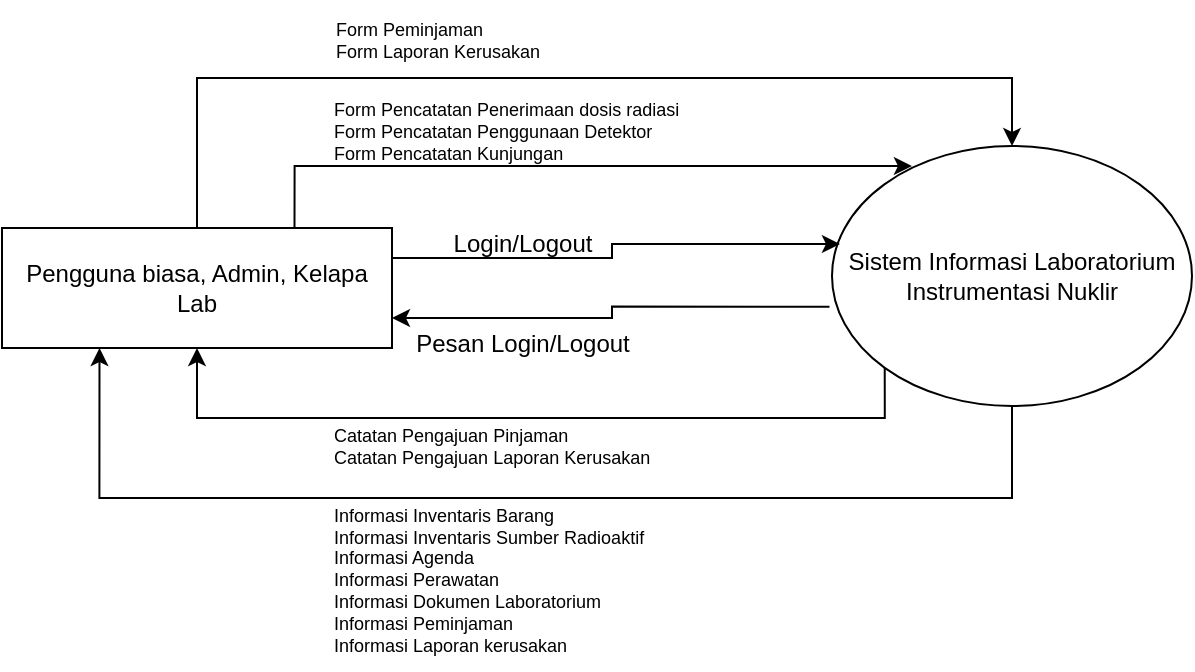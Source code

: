 <mxfile version="21.3.8" type="github" pages="8">
  <diagram name="Context User" id="PffZLn2qhV7RO9Ww-wiQ">
    <mxGraphModel dx="1434" dy="782" grid="1" gridSize="10" guides="1" tooltips="1" connect="1" arrows="1" fold="1" page="1" pageScale="1" pageWidth="850" pageHeight="1100" math="0" shadow="0">
      <root>
        <mxCell id="0" />
        <mxCell id="1" parent="0" />
        <mxCell id="Au8QZbGvT433nqFfSNi3-16" style="edgeStyle=orthogonalEdgeStyle;rounded=0;orthogonalLoop=1;jettySize=auto;html=1;exitX=0;exitY=1;exitDx=0;exitDy=0;entryX=0.5;entryY=1;entryDx=0;entryDy=0;" parent="1" source="Au8QZbGvT433nqFfSNi3-1" target="Au8QZbGvT433nqFfSNi3-4" edge="1">
          <mxGeometry relative="1" as="geometry">
            <Array as="points">
              <mxPoint x="431" y="309" />
              <mxPoint x="225" y="309" />
            </Array>
          </mxGeometry>
        </mxCell>
        <mxCell id="Au8QZbGvT433nqFfSNi3-19" style="edgeStyle=orthogonalEdgeStyle;rounded=0;orthogonalLoop=1;jettySize=auto;html=1;exitX=0.5;exitY=1;exitDx=0;exitDy=0;entryX=0.25;entryY=1;entryDx=0;entryDy=0;" parent="1" source="Au8QZbGvT433nqFfSNi3-1" target="Au8QZbGvT433nqFfSNi3-4" edge="1">
          <mxGeometry relative="1" as="geometry">
            <Array as="points">
              <mxPoint x="495" y="349" />
              <mxPoint x="195" y="349" />
            </Array>
          </mxGeometry>
        </mxCell>
        <mxCell id="Au8QZbGvT433nqFfSNi3-1" value="Sistem Informasi Laboratorium Instrumentasi Nuklir" style="ellipse;whiteSpace=wrap;html=1;" parent="1" vertex="1">
          <mxGeometry x="505" y="173" width="180" height="130" as="geometry" />
        </mxCell>
        <mxCell id="Au8QZbGvT433nqFfSNi3-7" style="edgeStyle=orthogonalEdgeStyle;rounded=0;orthogonalLoop=1;jettySize=auto;html=1;exitX=0.75;exitY=0;exitDx=0;exitDy=0;entryX=0.222;entryY=0.077;entryDx=0;entryDy=0;entryPerimeter=0;" parent="1" source="Au8QZbGvT433nqFfSNi3-4" target="Au8QZbGvT433nqFfSNi3-1" edge="1">
          <mxGeometry relative="1" as="geometry" />
        </mxCell>
        <mxCell id="Au8QZbGvT433nqFfSNi3-8" style="edgeStyle=orthogonalEdgeStyle;rounded=0;orthogonalLoop=1;jettySize=auto;html=1;exitX=1;exitY=0.25;exitDx=0;exitDy=0;entryX=0.022;entryY=0.377;entryDx=0;entryDy=0;entryPerimeter=0;" parent="1" source="Au8QZbGvT433nqFfSNi3-4" target="Au8QZbGvT433nqFfSNi3-1" edge="1">
          <mxGeometry relative="1" as="geometry">
            <mxPoint x="395" y="229" as="targetPoint" />
          </mxGeometry>
        </mxCell>
        <mxCell id="Au8QZbGvT433nqFfSNi3-9" style="edgeStyle=orthogonalEdgeStyle;rounded=0;orthogonalLoop=1;jettySize=auto;html=1;exitX=1;exitY=0.75;exitDx=0;exitDy=0;entryX=-0.007;entryY=0.618;entryDx=0;entryDy=0;entryPerimeter=0;startArrow=classic;startFill=1;endArrow=none;endFill=0;" parent="1" source="Au8QZbGvT433nqFfSNi3-4" target="Au8QZbGvT433nqFfSNi3-1" edge="1">
          <mxGeometry relative="1" as="geometry" />
        </mxCell>
        <mxCell id="Au8QZbGvT433nqFfSNi3-13" style="edgeStyle=orthogonalEdgeStyle;rounded=0;orthogonalLoop=1;jettySize=auto;html=1;exitX=0.5;exitY=0;exitDx=0;exitDy=0;entryX=0.5;entryY=0;entryDx=0;entryDy=0;" parent="1" source="Au8QZbGvT433nqFfSNi3-4" target="Au8QZbGvT433nqFfSNi3-1" edge="1">
          <mxGeometry relative="1" as="geometry">
            <Array as="points">
              <mxPoint x="225" y="139" />
              <mxPoint x="495" y="139" />
            </Array>
          </mxGeometry>
        </mxCell>
        <mxCell id="Au8QZbGvT433nqFfSNi3-4" value="Pengguna biasa, Admin, Kelapa Lab" style="rounded=0;whiteSpace=wrap;html=1;" parent="1" vertex="1">
          <mxGeometry x="90" y="214" width="195" height="60" as="geometry" />
        </mxCell>
        <mxCell id="Au8QZbGvT433nqFfSNi3-10" value="Login/Logout" style="text;html=1;align=center;verticalAlign=middle;resizable=0;points=[];autosize=1;strokeColor=none;fillColor=none;" parent="1" vertex="1">
          <mxGeometry x="305" y="207" width="90" height="30" as="geometry" />
        </mxCell>
        <mxCell id="Au8QZbGvT433nqFfSNi3-11" value="Pesan Login/Logout" style="text;html=1;align=center;verticalAlign=middle;resizable=0;points=[];autosize=1;strokeColor=none;fillColor=none;" parent="1" vertex="1">
          <mxGeometry x="285" y="257" width="130" height="30" as="geometry" />
        </mxCell>
        <mxCell id="Au8QZbGvT433nqFfSNi3-12" value="Form Pencatatan Penerimaan dosis radiasi&lt;br style=&quot;font-size: 9px;&quot;&gt;Form Pencatatan Penggunaan Detektor&lt;br style=&quot;font-size: 9px;&quot;&gt;Form Pencatatan Kunjungan" style="text;html=1;align=left;verticalAlign=middle;resizable=0;points=[];autosize=1;strokeColor=none;fillColor=none;fontSize=9;" parent="1" vertex="1">
          <mxGeometry x="254" y="141" width="200" height="50" as="geometry" />
        </mxCell>
        <mxCell id="Au8QZbGvT433nqFfSNi3-15" value="Form Peminjaman&lt;br&gt;Form Laporan Kerusakan" style="text;html=1;align=left;verticalAlign=middle;resizable=0;points=[];autosize=1;strokeColor=none;fillColor=none;fontSize=9;" parent="1" vertex="1">
          <mxGeometry x="255" y="100" width="130" height="40" as="geometry" />
        </mxCell>
        <mxCell id="Au8QZbGvT433nqFfSNi3-17" value="Informasi Inventaris Barang&lt;br&gt;Informasi Inventaris Sumber Radioaktif&lt;br&gt;Informasi Agenda&lt;br&gt;Informasi Perawatan&lt;br&gt;Informasi Dokumen Laboratorium&lt;br&gt;Informasi Peminjaman&lt;br&gt;Informasi Laporan kerusakan" style="text;html=1;align=left;verticalAlign=middle;resizable=0;points=[];autosize=1;strokeColor=none;fillColor=none;fontSize=9;" parent="1" vertex="1">
          <mxGeometry x="254" y="345" width="180" height="90" as="geometry" />
        </mxCell>
        <mxCell id="Au8QZbGvT433nqFfSNi3-18" value="Catatan Pengajuan Pinjaman&lt;br&gt;Catatan Pengajuan Laporan Kerusakan" style="text;html=1;align=left;verticalAlign=middle;resizable=0;points=[];autosize=1;strokeColor=none;fillColor=none;fontSize=9;" parent="1" vertex="1">
          <mxGeometry x="254" y="303" width="180" height="40" as="geometry" />
        </mxCell>
      </root>
    </mxGraphModel>
  </diagram>
  <diagram id="Mboim6EvzBA2eOI9mvKp" name="Context - admin">
    <mxGraphModel dx="1434" dy="739" grid="1" gridSize="10" guides="1" tooltips="1" connect="1" arrows="1" fold="1" page="1" pageScale="1" pageWidth="1169" pageHeight="827" math="0" shadow="0">
      <root>
        <mxCell id="0" />
        <mxCell id="1" parent="0" />
        <mxCell id="BPwjdVKXDmtr6PWgWk1c-24" style="edgeStyle=orthogonalEdgeStyle;rounded=0;orthogonalLoop=1;jettySize=auto;html=1;exitX=0;exitY=1;exitDx=0;exitDy=0;entryX=0.854;entryY=1.005;entryDx=0;entryDy=0;entryPerimeter=0;" parent="1" source="BPwjdVKXDmtr6PWgWk1c-3" target="BPwjdVKXDmtr6PWgWk1c-9" edge="1">
          <mxGeometry relative="1" as="geometry">
            <Array as="points">
              <mxPoint x="746" y="315" />
              <mxPoint x="358" y="315" />
            </Array>
          </mxGeometry>
        </mxCell>
        <mxCell id="BPwjdVKXDmtr6PWgWk1c-3" value="Sistem Informasi Laboratorium Instrumentasi Nuklir" style="ellipse;whiteSpace=wrap;html=1;" parent="1" vertex="1">
          <mxGeometry x="710" y="178.5" width="245" height="157" as="geometry" />
        </mxCell>
        <mxCell id="BPwjdVKXDmtr6PWgWk1c-22" style="edgeStyle=orthogonalEdgeStyle;rounded=0;orthogonalLoop=1;jettySize=auto;html=1;exitX=0.75;exitY=0;exitDx=0;exitDy=0;entryX=0.288;entryY=0.052;entryDx=0;entryDy=0;entryPerimeter=0;" parent="1" source="BPwjdVKXDmtr6PWgWk1c-9" target="BPwjdVKXDmtr6PWgWk1c-3" edge="1">
          <mxGeometry relative="1" as="geometry">
            <Array as="points">
              <mxPoint x="339" y="175" />
              <mxPoint x="781" y="175" />
            </Array>
          </mxGeometry>
        </mxCell>
        <mxCell id="BPwjdVKXDmtr6PWgWk1c-23" style="edgeStyle=orthogonalEdgeStyle;rounded=0;orthogonalLoop=1;jettySize=auto;html=1;exitX=0.5;exitY=0;exitDx=0;exitDy=0;entryX=0.409;entryY=0.003;entryDx=0;entryDy=0;entryPerimeter=0;" parent="1" source="BPwjdVKXDmtr6PWgWk1c-9" target="BPwjdVKXDmtr6PWgWk1c-3" edge="1">
          <mxGeometry relative="1" as="geometry">
            <Array as="points">
              <mxPoint x="293" y="155" />
              <mxPoint x="810" y="155" />
            </Array>
          </mxGeometry>
        </mxCell>
        <mxCell id="BPwjdVKXDmtr6PWgWk1c-25" style="edgeStyle=orthogonalEdgeStyle;rounded=0;orthogonalLoop=1;jettySize=auto;html=1;exitX=0.75;exitY=1;exitDx=0;exitDy=0;entryX=0.327;entryY=0.997;entryDx=0;entryDy=0;entryPerimeter=0;startArrow=classic;startFill=1;endArrow=none;endFill=0;" parent="1" source="BPwjdVKXDmtr6PWgWk1c-9" target="BPwjdVKXDmtr6PWgWk1c-3" edge="1">
          <mxGeometry relative="1" as="geometry">
            <Array as="points">
              <mxPoint x="339" y="355" />
              <mxPoint x="790" y="355" />
            </Array>
          </mxGeometry>
        </mxCell>
        <mxCell id="BPwjdVKXDmtr6PWgWk1c-26" style="edgeStyle=orthogonalEdgeStyle;rounded=0;orthogonalLoop=1;jettySize=auto;html=1;exitX=0.25;exitY=0;exitDx=0;exitDy=0;entryX=0.556;entryY=-0.009;entryDx=0;entryDy=0;entryPerimeter=0;" parent="1" source="BPwjdVKXDmtr6PWgWk1c-9" target="BPwjdVKXDmtr6PWgWk1c-3" edge="1">
          <mxGeometry relative="1" as="geometry">
            <Array as="points">
              <mxPoint x="246" y="85" />
              <mxPoint x="846" y="85" />
            </Array>
          </mxGeometry>
        </mxCell>
        <mxCell id="BPwjdVKXDmtr6PWgWk1c-9" value="Admin, Kepala Lab" style="rounded=0;whiteSpace=wrap;html=1;" parent="1" vertex="1">
          <mxGeometry x="200" y="213" width="185" height="76" as="geometry" />
        </mxCell>
        <mxCell id="BPwjdVKXDmtr6PWgWk1c-13" value="Form Pengembalian" style="text;html=1;align=left;verticalAlign=middle;resizable=0;points=[];autosize=1;strokeColor=none;fillColor=none;fontSize=9;" parent="1" vertex="1">
          <mxGeometry x="454" y="158.5" width="100" height="20" as="geometry" />
        </mxCell>
        <mxCell id="BPwjdVKXDmtr6PWgWk1c-14" value="Informasi Pengembalian&lt;br&gt;Informasi Pengguna" style="text;html=1;align=left;verticalAlign=middle;resizable=0;points=[];autosize=1;strokeColor=none;fillColor=none;fontSize=9;" parent="1" vertex="1">
          <mxGeometry x="454" y="321" width="120" height="40" as="geometry" />
        </mxCell>
        <mxCell id="BPwjdVKXDmtr6PWgWk1c-16" value="Data Inventaris Barang&lt;br&gt;Data Inventaris Sumber Radioisotop&lt;br&gt;Data Agenda&lt;br&gt;Data Perawatan&lt;br&gt;Data Dokumen&lt;br&gt;Data Pengguna" style="text;html=1;align=left;verticalAlign=middle;resizable=0;points=[];autosize=1;strokeColor=none;fillColor=none;fontSize=9;" parent="1" vertex="1">
          <mxGeometry x="454" y="81" width="170" height="80" as="geometry" />
        </mxCell>
        <mxCell id="ofOHSE39GbBnu7AZ05PK-1" value="Verifikasi Peminjaman&lt;br&gt;Verifikasi Laporan Kerusakan&lt;br&gt;Data Analisis Kerusakan&lt;br&gt;Data Tindak Lanjut Laporan&lt;br&gt;Data Perbaikan Laporan" style="text;html=1;align=left;verticalAlign=middle;resizable=0;points=[];autosize=1;strokeColor=none;fillColor=none;fontSize=9;" parent="1" vertex="1">
          <mxGeometry x="454" y="20" width="140" height="70" as="geometry" />
        </mxCell>
        <mxCell id="hHkYYU5fMDL-HCLoYw5--10" style="edgeStyle=orthogonalEdgeStyle;rounded=0;orthogonalLoop=1;jettySize=auto;html=1;exitX=0;exitY=0.5;exitDx=0;exitDy=0;entryX=1;entryY=0.5;entryDx=0;entryDy=0;" parent="1" source="hHkYYU5fMDL-HCLoYw5--4" target="hHkYYU5fMDL-HCLoYw5--5" edge="1">
          <mxGeometry relative="1" as="geometry" />
        </mxCell>
        <mxCell id="hHkYYU5fMDL-HCLoYw5--4" value="Sistem Informasi Laboratorium Instrumentasi Nuklir" style="ellipse;whiteSpace=wrap;html=1;" parent="1" vertex="1">
          <mxGeometry x="717" y="460" width="245" height="157" as="geometry" />
        </mxCell>
        <mxCell id="hHkYYU5fMDL-HCLoYw5--7" style="edgeStyle=orthogonalEdgeStyle;rounded=0;orthogonalLoop=1;jettySize=auto;html=1;exitX=1;exitY=0.25;exitDx=0;exitDy=0;entryX=-0.001;entryY=0.379;entryDx=0;entryDy=0;entryPerimeter=0;" parent="1" source="hHkYYU5fMDL-HCLoYw5--5" target="hHkYYU5fMDL-HCLoYw5--4" edge="1">
          <mxGeometry relative="1" as="geometry" />
        </mxCell>
        <mxCell id="hHkYYU5fMDL-HCLoYw5--5" value="Kepala Lab" style="rounded=0;whiteSpace=wrap;html=1;" parent="1" vertex="1">
          <mxGeometry x="200" y="500.5" width="185" height="76" as="geometry" />
        </mxCell>
        <mxCell id="hHkYYU5fMDL-HCLoYw5--6" value="Informasi Inventaris Barang&lt;br&gt;Informasi Inventaris Sumber Radioisotop&lt;br&gt;Informasi Agenda&lt;br&gt;Informasi Perawatan&lt;br&gt;Informasi Dokumen&lt;br&gt;Informasi Laporan Kerusakan&lt;br&gt;Informasi Peminjaman" style="text;html=1;align=left;verticalAlign=middle;resizable=0;points=[];autosize=1;strokeColor=none;fillColor=none;fontSize=9;" parent="1" vertex="1">
          <mxGeometry x="454" y="233" width="190" height="90" as="geometry" />
        </mxCell>
        <mxCell id="hHkYYU5fMDL-HCLoYw5--9" value="Persetujuan Laporan Kerusakan&lt;br&gt;Data Pemeriksaan akhir laporan kerusakan" style="text;html=1;align=left;verticalAlign=middle;resizable=0;points=[];autosize=1;strokeColor=none;fillColor=none;fontSize=9;" parent="1" vertex="1">
          <mxGeometry x="454" y="486" width="200" height="40" as="geometry" />
        </mxCell>
        <mxCell id="hHkYYU5fMDL-HCLoYw5--11" value="Informasi Laporan Kerusakan" style="text;html=1;align=left;verticalAlign=middle;resizable=0;points=[];autosize=1;strokeColor=none;fillColor=none;fontSize=9;" parent="1" vertex="1">
          <mxGeometry x="449" y="546.5" width="140" height="20" as="geometry" />
        </mxCell>
      </root>
    </mxGraphModel>
  </diagram>
  <diagram id="QZ1oZch-Ag_mNS9cPy7d" name="DFD-0 usre a">
    <mxGraphModel dx="1434" dy="782" grid="1" gridSize="10" guides="1" tooltips="1" connect="1" arrows="1" fold="1" page="1" pageScale="1" pageWidth="1169" pageHeight="827" math="0" shadow="0">
      <root>
        <mxCell id="0" />
        <mxCell id="1" parent="0" />
        <mxCell id="Y1IsYNzgqlqLMRCZB_KU-32" style="edgeStyle=orthogonalEdgeStyle;rounded=0;orthogonalLoop=1;jettySize=auto;html=1;exitX=0.75;exitY=1;exitDx=0;exitDy=0;entryX=0;entryY=0;entryDx=0;entryDy=0;" parent="1" source="1P7NDWjSei-WbSfgg3Uz-1" target="Y1IsYNzgqlqLMRCZB_KU-31" edge="1">
          <mxGeometry relative="1" as="geometry">
            <Array as="points">
              <mxPoint x="210" y="213" />
            </Array>
          </mxGeometry>
        </mxCell>
        <mxCell id="poStv1ncJ3eSvjlSmTOm-7" style="edgeStyle=orthogonalEdgeStyle;rounded=0;orthogonalLoop=1;jettySize=auto;html=1;exitX=0.25;exitY=1;exitDx=0;exitDy=0;entryX=-0.002;entryY=0.309;entryDx=0;entryDy=0;entryPerimeter=0;" parent="1" source="1P7NDWjSei-WbSfgg3Uz-1" target="poStv1ncJ3eSvjlSmTOm-1" edge="1">
          <mxGeometry relative="1" as="geometry" />
        </mxCell>
        <mxCell id="6n7K-K7UOahoqCJ46jNc-3" style="edgeStyle=orthogonalEdgeStyle;rounded=0;orthogonalLoop=1;jettySize=auto;html=1;exitX=0;exitY=1;exitDx=0;exitDy=0;entryX=0.025;entryY=0.25;entryDx=0;entryDy=0;entryPerimeter=0;" parent="1" source="1P7NDWjSei-WbSfgg3Uz-1" target="6n7K-K7UOahoqCJ46jNc-2" edge="1">
          <mxGeometry relative="1" as="geometry">
            <Array as="points">
              <mxPoint x="120" y="510" />
            </Array>
          </mxGeometry>
        </mxCell>
        <mxCell id="1P7NDWjSei-WbSfgg3Uz-1" value="Pengguna Biasa, Admin, Kepala Lab" style="rounded=0;whiteSpace=wrap;html=1;" parent="1" vertex="1">
          <mxGeometry x="120" y="60" width="120" height="60" as="geometry" />
        </mxCell>
        <mxCell id="1P7NDWjSei-WbSfgg3Uz-5" style="edgeStyle=orthogonalEdgeStyle;rounded=0;orthogonalLoop=1;jettySize=auto;html=1;exitX=0;exitY=0;exitDx=0;exitDy=0;" parent="1" source="1P7NDWjSei-WbSfgg3Uz-2" edge="1">
          <mxGeometry relative="1" as="geometry">
            <mxPoint x="240" y="75.789" as="targetPoint" />
            <Array as="points">
              <mxPoint x="883" y="76" />
            </Array>
          </mxGeometry>
        </mxCell>
        <mxCell id="1P7NDWjSei-WbSfgg3Uz-2" value="1. Melihat Data Inventaris Barang" style="ellipse;whiteSpace=wrap;html=1;" parent="1" vertex="1">
          <mxGeometry x="870" y="60" width="90" height="80" as="geometry" />
        </mxCell>
        <mxCell id="Y1IsYNzgqlqLMRCZB_KU-3" style="edgeStyle=orthogonalEdgeStyle;rounded=0;orthogonalLoop=1;jettySize=auto;html=1;exitX=0;exitY=0.5;exitDx=0;exitDy=0;entryX=0.5;entryY=1;entryDx=0;entryDy=0;" parent="1" source="1P7NDWjSei-WbSfgg3Uz-4" target="1P7NDWjSei-WbSfgg3Uz-2" edge="1">
          <mxGeometry relative="1" as="geometry" />
        </mxCell>
        <mxCell id="1P7NDWjSei-WbSfgg3Uz-4" value="Inventaris Barang" style="html=1;dashed=0;whiteSpace=wrap;shape=partialRectangle;right=0;" parent="1" vertex="1">
          <mxGeometry x="960" y="210" width="120" height="30" as="geometry" />
        </mxCell>
        <mxCell id="Y1IsYNzgqlqLMRCZB_KU-1" value="Informasi Inventaris Barang" style="text;html=1;align=center;verticalAlign=middle;resizable=0;points=[];autosize=1;strokeColor=none;fillColor=none;" parent="1" vertex="1">
          <mxGeometry x="450" y="48" width="170" height="30" as="geometry" />
        </mxCell>
        <mxCell id="Y1IsYNzgqlqLMRCZB_KU-2" value="Informasi Inventaris Barang" style="text;html=1;align=center;verticalAlign=middle;resizable=0;points=[];autosize=1;strokeColor=none;fillColor=none;" parent="1" vertex="1">
          <mxGeometry x="908" y="156" width="170" height="30" as="geometry" />
        </mxCell>
        <mxCell id="Y1IsYNzgqlqLMRCZB_KU-8" style="edgeStyle=orthogonalEdgeStyle;rounded=0;orthogonalLoop=1;jettySize=auto;html=1;exitX=0.5;exitY=0;exitDx=0;exitDy=0;" parent="1" source="Y1IsYNzgqlqLMRCZB_KU-4" edge="1">
          <mxGeometry relative="1" as="geometry">
            <mxPoint x="310" y="80" as="targetPoint" />
            <Array as="points">
              <mxPoint x="820" y="99" />
              <mxPoint x="505" y="99" />
              <mxPoint x="242" y="100" />
            </Array>
          </mxGeometry>
        </mxCell>
        <mxCell id="Y1IsYNzgqlqLMRCZB_KU-4" value="2. Melihat Data Inventaris Sumber Radioaktif" style="ellipse;whiteSpace=wrap;html=1;" parent="1" vertex="1">
          <mxGeometry x="770" y="150" width="100" height="90" as="geometry" />
        </mxCell>
        <mxCell id="Y1IsYNzgqlqLMRCZB_KU-6" style="edgeStyle=orthogonalEdgeStyle;rounded=0;orthogonalLoop=1;jettySize=auto;html=1;exitX=0;exitY=0.5;exitDx=0;exitDy=0;entryX=0.5;entryY=1;entryDx=0;entryDy=0;" parent="1" source="Y1IsYNzgqlqLMRCZB_KU-5" target="Y1IsYNzgqlqLMRCZB_KU-4" edge="1">
          <mxGeometry relative="1" as="geometry" />
        </mxCell>
        <mxCell id="Y1IsYNzgqlqLMRCZB_KU-5" value="Inventaris Sumber Radioaktif" style="html=1;dashed=0;whiteSpace=wrap;shape=partialRectangle;right=0;" parent="1" vertex="1">
          <mxGeometry x="908" y="290" width="120" height="30" as="geometry" />
        </mxCell>
        <mxCell id="Y1IsYNzgqlqLMRCZB_KU-7" value="Informasi Inventaris Sumber Radioaktif" style="text;html=1;align=center;verticalAlign=middle;resizable=0;points=[];autosize=1;strokeColor=none;fillColor=none;" parent="1" vertex="1">
          <mxGeometry x="820" y="250" width="230" height="30" as="geometry" />
        </mxCell>
        <mxCell id="Y1IsYNzgqlqLMRCZB_KU-9" value="Informasi Inventaris Sumber Radioaktif" style="text;html=1;align=center;verticalAlign=middle;resizable=0;points=[];autosize=1;strokeColor=none;fillColor=none;" parent="1" vertex="1">
          <mxGeometry x="421" y="77" width="230" height="30" as="geometry" />
        </mxCell>
        <mxCell id="Y1IsYNzgqlqLMRCZB_KU-15" style="edgeStyle=orthogonalEdgeStyle;rounded=0;orthogonalLoop=1;jettySize=auto;html=1;exitX=0;exitY=0;exitDx=0;exitDy=0;" parent="1" source="Y1IsYNzgqlqLMRCZB_KU-11" edge="1">
          <mxGeometry relative="1" as="geometry">
            <mxPoint x="310" y="100" as="targetPoint" />
            <Array as="points">
              <mxPoint x="760" y="342" />
              <mxPoint x="760" y="120" />
              <mxPoint x="310" y="120" />
            </Array>
          </mxGeometry>
        </mxCell>
        <mxCell id="Y1IsYNzgqlqLMRCZB_KU-11" value="3. Melihat Data Agenda" style="ellipse;whiteSpace=wrap;html=1;" parent="1" vertex="1">
          <mxGeometry x="760" y="329" width="100" height="90" as="geometry" />
        </mxCell>
        <mxCell id="Y1IsYNzgqlqLMRCZB_KU-13" style="edgeStyle=orthogonalEdgeStyle;rounded=0;orthogonalLoop=1;jettySize=auto;html=1;exitX=0;exitY=0.5;exitDx=0;exitDy=0;entryX=1.019;entryY=0.637;entryDx=0;entryDy=0;entryPerimeter=0;" parent="1" source="Y1IsYNzgqlqLMRCZB_KU-12" target="Y1IsYNzgqlqLMRCZB_KU-11" edge="1">
          <mxGeometry relative="1" as="geometry">
            <Array as="points">
              <mxPoint x="872" y="385" />
            </Array>
          </mxGeometry>
        </mxCell>
        <mxCell id="Y1IsYNzgqlqLMRCZB_KU-12" value="Agenda" style="html=1;dashed=0;whiteSpace=wrap;shape=partialRectangle;right=0;" parent="1" vertex="1">
          <mxGeometry x="960" y="370" width="120" height="30" as="geometry" />
        </mxCell>
        <mxCell id="Y1IsYNzgqlqLMRCZB_KU-14" value="Informasi Agenda" style="text;html=1;align=center;verticalAlign=middle;resizable=0;points=[];autosize=1;strokeColor=none;fillColor=none;fontSize=9;" parent="1" vertex="1">
          <mxGeometry x="870" y="364" width="90" height="20" as="geometry" />
        </mxCell>
        <mxCell id="Y1IsYNzgqlqLMRCZB_KU-16" value="Informasi Agenda" style="text;html=1;align=center;verticalAlign=middle;resizable=0;points=[];autosize=1;strokeColor=none;fillColor=none;" parent="1" vertex="1">
          <mxGeometry x="476" y="96" width="120" height="30" as="geometry" />
        </mxCell>
        <mxCell id="Y1IsYNzgqlqLMRCZB_KU-21" style="edgeStyle=orthogonalEdgeStyle;rounded=0;orthogonalLoop=1;jettySize=auto;html=1;exitX=0;exitY=0.5;exitDx=0;exitDy=0;" parent="1" source="Y1IsYNzgqlqLMRCZB_KU-17" edge="1">
          <mxGeometry relative="1" as="geometry">
            <mxPoint x="310" y="120" as="targetPoint" />
            <Array as="points">
              <mxPoint x="740" y="495" />
              <mxPoint x="740" y="140" />
              <mxPoint x="311" y="140" />
              <mxPoint x="311" y="120" />
            </Array>
          </mxGeometry>
        </mxCell>
        <mxCell id="Y1IsYNzgqlqLMRCZB_KU-17" value="4. Melihat Data Agenda" style="ellipse;whiteSpace=wrap;html=1;" parent="1" vertex="1">
          <mxGeometry x="760" y="450" width="100" height="90" as="geometry" />
        </mxCell>
        <mxCell id="Y1IsYNzgqlqLMRCZB_KU-18" style="edgeStyle=orthogonalEdgeStyle;rounded=0;orthogonalLoop=1;jettySize=auto;html=1;exitX=0;exitY=0.5;exitDx=0;exitDy=0;entryX=1.019;entryY=0.637;entryDx=0;entryDy=0;entryPerimeter=0;" parent="1" source="Y1IsYNzgqlqLMRCZB_KU-19" edge="1">
          <mxGeometry relative="1" as="geometry">
            <mxPoint x="860" y="499" as="targetPoint" />
            <Array as="points">
              <mxPoint x="870" y="498" />
            </Array>
          </mxGeometry>
        </mxCell>
        <mxCell id="Y1IsYNzgqlqLMRCZB_KU-19" value="Perawatan" style="html=1;dashed=0;whiteSpace=wrap;shape=partialRectangle;right=0;" parent="1" vertex="1">
          <mxGeometry x="958" y="483" width="120" height="30" as="geometry" />
        </mxCell>
        <mxCell id="Y1IsYNzgqlqLMRCZB_KU-20" value="Informasi Perawatan" style="text;html=1;align=center;verticalAlign=middle;resizable=0;points=[];autosize=1;strokeColor=none;fillColor=none;fontSize=9;" parent="1" vertex="1">
          <mxGeometry x="858" y="477" width="110" height="20" as="geometry" />
        </mxCell>
        <mxCell id="Y1IsYNzgqlqLMRCZB_KU-22" value="Informasi Perawatan" style="text;html=1;align=center;verticalAlign=middle;resizable=0;points=[];autosize=1;strokeColor=none;fillColor=none;" parent="1" vertex="1">
          <mxGeometry x="471" y="114" width="130" height="30" as="geometry" />
        </mxCell>
        <mxCell id="Y1IsYNzgqlqLMRCZB_KU-29" style="edgeStyle=orthogonalEdgeStyle;rounded=0;orthogonalLoop=1;jettySize=auto;html=1;exitX=0;exitY=0.5;exitDx=0;exitDy=0;" parent="1" source="Y1IsYNzgqlqLMRCZB_KU-23" edge="1">
          <mxGeometry relative="1" as="geometry">
            <mxPoint x="310" y="140.0" as="targetPoint" />
            <Array as="points">
              <mxPoint x="720" y="595" />
              <mxPoint x="720" y="160" />
              <mxPoint x="311" y="160" />
              <mxPoint x="311" y="140" />
            </Array>
          </mxGeometry>
        </mxCell>
        <mxCell id="Y1IsYNzgqlqLMRCZB_KU-23" value="5. Melihat Data Dokumen" style="ellipse;whiteSpace=wrap;html=1;" parent="1" vertex="1">
          <mxGeometry x="760" y="550" width="100" height="90" as="geometry" />
        </mxCell>
        <mxCell id="Y1IsYNzgqlqLMRCZB_KU-24" style="edgeStyle=orthogonalEdgeStyle;rounded=0;orthogonalLoop=1;jettySize=auto;html=1;exitX=0;exitY=0.5;exitDx=0;exitDy=0;entryX=1.019;entryY=0.637;entryDx=0;entryDy=0;entryPerimeter=0;" parent="1" source="Y1IsYNzgqlqLMRCZB_KU-25" edge="1">
          <mxGeometry relative="1" as="geometry">
            <mxPoint x="860" y="599" as="targetPoint" />
            <Array as="points">
              <mxPoint x="870" y="598" />
            </Array>
          </mxGeometry>
        </mxCell>
        <mxCell id="Y1IsYNzgqlqLMRCZB_KU-25" value="Dokumen" style="html=1;dashed=0;whiteSpace=wrap;shape=partialRectangle;right=0;" parent="1" vertex="1">
          <mxGeometry x="958" y="583" width="120" height="30" as="geometry" />
        </mxCell>
        <mxCell id="Y1IsYNzgqlqLMRCZB_KU-26" value="Informasi Dokumen" style="text;html=1;align=center;verticalAlign=middle;resizable=0;points=[];autosize=1;strokeColor=none;fillColor=none;fontSize=9;" parent="1" vertex="1">
          <mxGeometry x="863" y="577" width="100" height="20" as="geometry" />
        </mxCell>
        <mxCell id="Y1IsYNzgqlqLMRCZB_KU-30" value="Informasi Dokumen" style="text;html=1;align=center;verticalAlign=middle;resizable=0;points=[];autosize=1;strokeColor=none;fillColor=none;" parent="1" vertex="1">
          <mxGeometry x="471" y="134" width="130" height="30" as="geometry" />
        </mxCell>
        <mxCell id="Y1IsYNzgqlqLMRCZB_KU-36" style="edgeStyle=orthogonalEdgeStyle;rounded=0;orthogonalLoop=1;jettySize=auto;html=1;exitX=1;exitY=1;exitDx=0;exitDy=0;entryX=0.5;entryY=1;entryDx=0;entryDy=0;" parent="1" source="Y1IsYNzgqlqLMRCZB_KU-31" target="Y1IsYNzgqlqLMRCZB_KU-33" edge="1">
          <mxGeometry relative="1" as="geometry">
            <Array as="points">
              <mxPoint x="475" y="320" />
              <mxPoint x="600" y="320" />
            </Array>
          </mxGeometry>
        </mxCell>
        <mxCell id="Y1IsYNzgqlqLMRCZB_KU-40" style="edgeStyle=orthogonalEdgeStyle;rounded=0;orthogonalLoop=1;jettySize=auto;html=1;exitX=0;exitY=0.5;exitDx=0;exitDy=0;entryX=0.5;entryY=1;entryDx=0;entryDy=0;" parent="1" source="Y1IsYNzgqlqLMRCZB_KU-31" target="1P7NDWjSei-WbSfgg3Uz-1" edge="1">
          <mxGeometry relative="1" as="geometry" />
        </mxCell>
        <mxCell id="Y1IsYNzgqlqLMRCZB_KU-31" value="6. Peminjaman" style="ellipse;whiteSpace=wrap;html=1;" parent="1" vertex="1">
          <mxGeometry x="390" y="200" width="100" height="90" as="geometry" />
        </mxCell>
        <mxCell id="Y1IsYNzgqlqLMRCZB_KU-34" style="edgeStyle=orthogonalEdgeStyle;rounded=0;orthogonalLoop=1;jettySize=auto;html=1;exitX=0.5;exitY=0;exitDx=0;exitDy=0;entryX=1;entryY=0.5;entryDx=0;entryDy=0;" parent="1" source="Y1IsYNzgqlqLMRCZB_KU-33" target="Y1IsYNzgqlqLMRCZB_KU-31" edge="1">
          <mxGeometry relative="1" as="geometry" />
        </mxCell>
        <mxCell id="Y1IsYNzgqlqLMRCZB_KU-33" value="Peminjaman" style="html=1;dashed=0;whiteSpace=wrap;shape=partialRectangle;right=0;" parent="1" vertex="1">
          <mxGeometry x="540" y="270" width="120" height="30" as="geometry" />
        </mxCell>
        <mxCell id="Y1IsYNzgqlqLMRCZB_KU-35" value="Informasi Peminjaman&lt;br&gt;Catatan Peminjaman" style="text;html=1;align=left;verticalAlign=middle;resizable=0;points=[];autosize=1;strokeColor=none;fillColor=none;" parent="1" vertex="1">
          <mxGeometry x="500" y="205" width="140" height="40" as="geometry" />
        </mxCell>
        <mxCell id="Y1IsYNzgqlqLMRCZB_KU-37" value="Form Peminjaman" style="text;html=1;align=center;verticalAlign=middle;resizable=0;points=[];autosize=1;strokeColor=none;fillColor=none;" parent="1" vertex="1">
          <mxGeometry x="500" y="320" width="120" height="30" as="geometry" />
        </mxCell>
        <mxCell id="Y1IsYNzgqlqLMRCZB_KU-38" value="Form Peminjaman" style="text;html=1;align=center;verticalAlign=middle;resizable=0;points=[];autosize=1;strokeColor=none;fillColor=none;" parent="1" vertex="1">
          <mxGeometry x="250" y="186" width="120" height="30" as="geometry" />
        </mxCell>
        <mxCell id="Y1IsYNzgqlqLMRCZB_KU-41" value="Informasi Peminjaman&lt;br&gt;Catatan Peminjaman" style="text;html=1;align=center;verticalAlign=middle;resizable=0;points=[];autosize=1;strokeColor=none;fillColor=none;" parent="1" vertex="1">
          <mxGeometry x="240" y="245" width="140" height="40" as="geometry" />
        </mxCell>
        <mxCell id="poStv1ncJ3eSvjlSmTOm-4" style="edgeStyle=orthogonalEdgeStyle;rounded=0;orthogonalLoop=1;jettySize=auto;html=1;exitX=1;exitY=1;exitDx=0;exitDy=0;entryX=0.5;entryY=1;entryDx=0;entryDy=0;" parent="1" source="poStv1ncJ3eSvjlSmTOm-1" target="poStv1ncJ3eSvjlSmTOm-2" edge="1">
          <mxGeometry relative="1" as="geometry" />
        </mxCell>
        <mxCell id="poStv1ncJ3eSvjlSmTOm-6" style="edgeStyle=orthogonalEdgeStyle;rounded=0;orthogonalLoop=1;jettySize=auto;html=1;exitX=0;exitY=0.5;exitDx=0;exitDy=0;entryX=0.147;entryY=1.065;entryDx=0;entryDy=0;entryPerimeter=0;" parent="1" source="poStv1ncJ3eSvjlSmTOm-1" target="1P7NDWjSei-WbSfgg3Uz-1" edge="1">
          <mxGeometry relative="1" as="geometry" />
        </mxCell>
        <mxCell id="poStv1ncJ3eSvjlSmTOm-1" value="7. Laporan Kerusakan" style="ellipse;whiteSpace=wrap;html=1;" parent="1" vertex="1">
          <mxGeometry x="390" y="350" width="100" height="90" as="geometry" />
        </mxCell>
        <mxCell id="poStv1ncJ3eSvjlSmTOm-3" style="edgeStyle=orthogonalEdgeStyle;rounded=0;orthogonalLoop=1;jettySize=auto;html=1;exitX=0.5;exitY=0;exitDx=0;exitDy=0;entryX=1.024;entryY=0.396;entryDx=0;entryDy=0;entryPerimeter=0;" parent="1" source="poStv1ncJ3eSvjlSmTOm-2" target="poStv1ncJ3eSvjlSmTOm-1" edge="1">
          <mxGeometry relative="1" as="geometry" />
        </mxCell>
        <mxCell id="poStv1ncJ3eSvjlSmTOm-2" value="Laporan Kerusakan" style="html=1;dashed=0;whiteSpace=wrap;shape=partialRectangle;right=0;" parent="1" vertex="1">
          <mxGeometry x="540" y="410" width="120" height="30" as="geometry" />
        </mxCell>
        <mxCell id="poStv1ncJ3eSvjlSmTOm-8" value="Form Laporan Kerusakan" style="text;html=1;align=center;verticalAlign=middle;resizable=0;points=[];autosize=1;strokeColor=none;fillColor=none;" parent="1" vertex="1">
          <mxGeometry x="230" y="346" width="160" height="30" as="geometry" />
        </mxCell>
        <mxCell id="poStv1ncJ3eSvjlSmTOm-9" value="Form Laporan Kerusakan" style="text;html=1;align=center;verticalAlign=middle;resizable=0;points=[];autosize=1;strokeColor=none;fillColor=none;" parent="1" vertex="1">
          <mxGeometry x="480" y="460" width="160" height="30" as="geometry" />
        </mxCell>
        <mxCell id="poStv1ncJ3eSvjlSmTOm-10" value="Informasi Laporan Kerusakan&lt;br&gt;Catatan Pengajuan Laporan Kerusakan" style="text;html=1;align=left;verticalAlign=middle;resizable=0;points=[];autosize=1;strokeColor=none;fillColor=none;" parent="1" vertex="1">
          <mxGeometry x="500" y="350" width="230" height="40" as="geometry" />
        </mxCell>
        <mxCell id="6n7K-K7UOahoqCJ46jNc-1" value="Informasi Laporan Kerusakan&lt;br&gt;Catatan Pengajuan Laporan Kerusakan" style="text;html=1;align=left;verticalAlign=middle;resizable=0;points=[];autosize=1;strokeColor=none;fillColor=none;" parent="1" vertex="1">
          <mxGeometry x="160" y="394" width="230" height="40" as="geometry" />
        </mxCell>
        <mxCell id="6n7K-K7UOahoqCJ46jNc-4" style="edgeStyle=orthogonalEdgeStyle;rounded=0;orthogonalLoop=1;jettySize=auto;html=1;exitX=0;exitY=0.5;exitDx=0;exitDy=0;entryX=0;entryY=0.75;entryDx=0;entryDy=0;" parent="1" source="6n7K-K7UOahoqCJ46jNc-2" target="1P7NDWjSei-WbSfgg3Uz-1" edge="1">
          <mxGeometry relative="1" as="geometry" />
        </mxCell>
        <mxCell id="YctXWDUPUdClEnAzZvZ4-2" style="edgeStyle=orthogonalEdgeStyle;rounded=0;orthogonalLoop=1;jettySize=auto;html=1;exitX=0.5;exitY=1;exitDx=0;exitDy=0;entryX=0.5;entryY=1;entryDx=0;entryDy=0;" parent="1" source="6n7K-K7UOahoqCJ46jNc-2" target="6n7K-K7UOahoqCJ46jNc-5" edge="1">
          <mxGeometry relative="1" as="geometry" />
        </mxCell>
        <mxCell id="6n7K-K7UOahoqCJ46jNc-2" value="8. Catatan Kunjungan" style="ellipse;whiteSpace=wrap;html=1;" parent="1" vertex="1">
          <mxGeometry x="390" y="487" width="100" height="90" as="geometry" />
        </mxCell>
        <mxCell id="6n7K-K7UOahoqCJ46jNc-7" style="edgeStyle=orthogonalEdgeStyle;rounded=0;orthogonalLoop=1;jettySize=auto;html=1;exitX=0.5;exitY=0;exitDx=0;exitDy=0;entryX=1.007;entryY=0.381;entryDx=0;entryDy=0;entryPerimeter=0;" parent="1" source="6n7K-K7UOahoqCJ46jNc-5" target="6n7K-K7UOahoqCJ46jNc-2" edge="1">
          <mxGeometry relative="1" as="geometry" />
        </mxCell>
        <mxCell id="6n7K-K7UOahoqCJ46jNc-5" value="Kunjungan" style="html=1;dashed=0;whiteSpace=wrap;shape=partialRectangle;right=0;" parent="1" vertex="1">
          <mxGeometry x="531" y="553" width="120" height="30" as="geometry" />
        </mxCell>
        <mxCell id="tdIxG7BegPMG_8hymR0t-1" value="Form Catatan Kunjungan" style="text;html=1;align=center;verticalAlign=middle;resizable=0;points=[];autosize=1;strokeColor=none;fillColor=none;" parent="1" vertex="1">
          <mxGeometry x="220" y="480" width="160" height="30" as="geometry" />
        </mxCell>
        <mxCell id="tdIxG7BegPMG_8hymR0t-2" value="Informasi Catatan Kunjungan" style="text;html=1;align=left;verticalAlign=middle;resizable=0;points=[];autosize=1;strokeColor=none;fillColor=none;" parent="1" vertex="1">
          <mxGeometry x="500" y="490" width="180" height="30" as="geometry" />
        </mxCell>
        <mxCell id="YctXWDUPUdClEnAzZvZ4-1" value="Form Catatan Kunjungan" style="text;html=1;align=center;verticalAlign=middle;resizable=0;points=[];autosize=1;strokeColor=none;fillColor=none;" parent="1" vertex="1">
          <mxGeometry x="441" y="597" width="160" height="30" as="geometry" />
        </mxCell>
        <mxCell id="YctXWDUPUdClEnAzZvZ4-3" value="Informasi Catatan Kunjungan" style="text;html=1;align=left;verticalAlign=middle;resizable=0;points=[];autosize=1;strokeColor=none;fillColor=none;" parent="1" vertex="1">
          <mxGeometry x="210" y="530" width="180" height="30" as="geometry" />
        </mxCell>
      </root>
    </mxGraphModel>
  </diagram>
  <diagram id="ZUDsleWb9SQxXhxho-5g" name="DFD-0 user b">
    <mxGraphModel dx="1434" dy="782" grid="1" gridSize="10" guides="1" tooltips="1" connect="1" arrows="1" fold="1" page="1" pageScale="1" pageWidth="1169" pageHeight="827" math="0" shadow="0">
      <root>
        <mxCell id="0" />
        <mxCell id="1" parent="0" />
        <mxCell id="9slTTcvjmorwkPR9qz7h-4" style="edgeStyle=orthogonalEdgeStyle;rounded=0;orthogonalLoop=1;jettySize=auto;html=1;exitX=1;exitY=0.5;exitDx=0;exitDy=0;entryX=-0.056;entryY=0.384;entryDx=0;entryDy=0;entryPerimeter=0;" parent="1" source="ZTBzDwGpa-L8rwkjt9RP-1" target="ZTBzDwGpa-L8rwkjt9RP-2" edge="1">
          <mxGeometry relative="1" as="geometry" />
        </mxCell>
        <mxCell id="9slTTcvjmorwkPR9qz7h-5" style="edgeStyle=orthogonalEdgeStyle;rounded=0;orthogonalLoop=1;jettySize=auto;html=1;exitX=1;exitY=0.75;exitDx=0;exitDy=0;entryX=0;entryY=0.5;entryDx=0;entryDy=0;" parent="1" source="ZTBzDwGpa-L8rwkjt9RP-1" target="9slTTcvjmorwkPR9qz7h-1" edge="1">
          <mxGeometry relative="1" as="geometry" />
        </mxCell>
        <mxCell id="ZTBzDwGpa-L8rwkjt9RP-1" value="Pengguna Biasa, Admin, Kepala Lab" style="rounded=0;whiteSpace=wrap;html=1;" parent="1" vertex="1">
          <mxGeometry x="200" y="100" width="120" height="60" as="geometry" />
        </mxCell>
        <mxCell id="9slTTcvjmorwkPR9qz7h-12" style="edgeStyle=orthogonalEdgeStyle;rounded=0;orthogonalLoop=1;jettySize=auto;html=1;exitX=0;exitY=0;exitDx=0;exitDy=0;entryX=0.75;entryY=0;entryDx=0;entryDy=0;" parent="1" source="ZTBzDwGpa-L8rwkjt9RP-2" target="ZTBzDwGpa-L8rwkjt9RP-1" edge="1">
          <mxGeometry relative="1" as="geometry">
            <Array as="points">
              <mxPoint x="663" y="70" />
              <mxPoint x="290" y="70" />
            </Array>
          </mxGeometry>
        </mxCell>
        <mxCell id="9slTTcvjmorwkPR9qz7h-13" style="edgeStyle=orthogonalEdgeStyle;rounded=0;orthogonalLoop=1;jettySize=auto;html=1;exitX=1;exitY=0.5;exitDx=0;exitDy=0;entryX=0.5;entryY=0;entryDx=0;entryDy=0;" parent="1" source="ZTBzDwGpa-L8rwkjt9RP-2" target="9slTTcvjmorwkPR9qz7h-7" edge="1">
          <mxGeometry relative="1" as="geometry" />
        </mxCell>
        <mxCell id="ZTBzDwGpa-L8rwkjt9RP-2" value="9. Catatan Penggunaan detektor" style="ellipse;whiteSpace=wrap;html=1;" parent="1" vertex="1">
          <mxGeometry x="650" y="100" width="90" height="80" as="geometry" />
        </mxCell>
        <mxCell id="9slTTcvjmorwkPR9qz7h-11" style="edgeStyle=orthogonalEdgeStyle;rounded=0;orthogonalLoop=1;jettySize=auto;html=1;exitX=0;exitY=1;exitDx=0;exitDy=0;entryX=1;entryY=1;entryDx=0;entryDy=0;" parent="1" source="9slTTcvjmorwkPR9qz7h-1" target="ZTBzDwGpa-L8rwkjt9RP-1" edge="1">
          <mxGeometry relative="1" as="geometry" />
        </mxCell>
        <mxCell id="9slTTcvjmorwkPR9qz7h-15" style="edgeStyle=orthogonalEdgeStyle;rounded=0;orthogonalLoop=1;jettySize=auto;html=1;exitX=1;exitY=0.5;exitDx=0;exitDy=0;entryX=0.5;entryY=0;entryDx=0;entryDy=0;" parent="1" source="9slTTcvjmorwkPR9qz7h-1" target="9slTTcvjmorwkPR9qz7h-8" edge="1">
          <mxGeometry relative="1" as="geometry" />
        </mxCell>
        <mxCell id="9slTTcvjmorwkPR9qz7h-1" value="10. Catatan Penerimaan Radiasi" style="ellipse;whiteSpace=wrap;html=1;" parent="1" vertex="1">
          <mxGeometry x="650" y="190" width="90" height="80" as="geometry" />
        </mxCell>
        <mxCell id="9slTTcvjmorwkPR9qz7h-14" style="edgeStyle=orthogonalEdgeStyle;rounded=0;orthogonalLoop=1;jettySize=auto;html=1;exitX=0;exitY=0.5;exitDx=0;exitDy=0;entryX=0.935;entryY=0.766;entryDx=0;entryDy=0;entryPerimeter=0;" parent="1" source="9slTTcvjmorwkPR9qz7h-7" target="ZTBzDwGpa-L8rwkjt9RP-2" edge="1">
          <mxGeometry relative="1" as="geometry">
            <Array as="points">
              <mxPoint x="830" y="161" />
            </Array>
          </mxGeometry>
        </mxCell>
        <mxCell id="9slTTcvjmorwkPR9qz7h-7" value="Catatan Penggunaan Detektor" style="html=1;dashed=0;whiteSpace=wrap;shape=partialRectangle;right=0;" parent="1" vertex="1">
          <mxGeometry x="890" y="160" width="160" height="30" as="geometry" />
        </mxCell>
        <mxCell id="9slTTcvjmorwkPR9qz7h-17" style="edgeStyle=orthogonalEdgeStyle;rounded=0;orthogonalLoop=1;jettySize=auto;html=1;exitX=0;exitY=0.5;exitDx=0;exitDy=0;entryX=1;entryY=1;entryDx=0;entryDy=0;" parent="1" source="9slTTcvjmorwkPR9qz7h-8" target="9slTTcvjmorwkPR9qz7h-1" edge="1">
          <mxGeometry relative="1" as="geometry">
            <Array as="points">
              <mxPoint x="830" y="258" />
              <mxPoint x="785" y="258" />
            </Array>
          </mxGeometry>
        </mxCell>
        <mxCell id="9slTTcvjmorwkPR9qz7h-8" value="Catatan Penerimaan Radiasi" style="html=1;dashed=0;whiteSpace=wrap;shape=partialRectangle;right=0;" parent="1" vertex="1">
          <mxGeometry x="830" y="250" width="160" height="30" as="geometry" />
        </mxCell>
        <mxCell id="9slTTcvjmorwkPR9qz7h-20" value="Form Pencatatan Penggunaan Detektor" style="text;html=1;align=center;verticalAlign=middle;resizable=0;points=[];autosize=1;strokeColor=none;fillColor=none;" parent="1" vertex="1">
          <mxGeometry x="370" y="100" width="240" height="30" as="geometry" />
        </mxCell>
        <mxCell id="ubwe7vG3M7011y1nD48v-1" value="Form Pencatatan Penggunaan Detektor" style="text;html=1;align=center;verticalAlign=middle;resizable=0;points=[];autosize=1;strokeColor=none;fillColor=none;fontSize=10;" parent="1" vertex="1">
          <mxGeometry x="740" y="115" width="200" height="30" as="geometry" />
        </mxCell>
        <mxCell id="ubwe7vG3M7011y1nD48v-2" value="&lt;font style=&quot;font-size: 10px;&quot;&gt;Form Pencatatan &lt;br&gt;Penerimaan Radiasi&lt;/font&gt;" style="text;html=1;align=center;verticalAlign=middle;resizable=0;points=[];autosize=1;strokeColor=none;fillColor=none;" parent="1" vertex="1">
          <mxGeometry x="510" y="190" width="110" height="40" as="geometry" />
        </mxCell>
        <mxCell id="ubwe7vG3M7011y1nD48v-5" value="Informasi Catatan Penggunaan Detektor" style="text;html=1;align=center;verticalAlign=middle;resizable=0;points=[];autosize=1;strokeColor=none;fillColor=none;" parent="1" vertex="1">
          <mxGeometry x="370" y="40" width="240" height="30" as="geometry" />
        </mxCell>
        <mxCell id="ubwe7vG3M7011y1nD48v-6" value="Informasi Catatan &lt;br&gt;Penggunaan Detektor" style="text;html=1;align=center;verticalAlign=middle;resizable=0;points=[];autosize=1;strokeColor=none;fillColor=none;fontSize=10;" parent="1" vertex="1">
          <mxGeometry x="720" y="158" width="120" height="40" as="geometry" />
        </mxCell>
        <mxCell id="ubwe7vG3M7011y1nD48v-7" value="Informasi Catatan &lt;br&gt;Penerimaan Radiasi" style="text;html=1;align=center;verticalAlign=middle;resizable=0;points=[];autosize=1;strokeColor=none;fillColor=none;fontSize=10;" parent="1" vertex="1">
          <mxGeometry x="715" y="260" width="110" height="40" as="geometry" />
        </mxCell>
        <mxCell id="ubwe7vG3M7011y1nD48v-8" value="&lt;font style=&quot;font-size: 10px;&quot;&gt;Form Pencatatan &lt;br&gt;Penerimaan Radiasi&lt;/font&gt;" style="text;html=1;align=center;verticalAlign=middle;resizable=0;points=[];autosize=1;strokeColor=none;fillColor=none;" parent="1" vertex="1">
          <mxGeometry x="750" y="194" width="110" height="40" as="geometry" />
        </mxCell>
        <mxCell id="ubwe7vG3M7011y1nD48v-9" value="Informasi Catatan &lt;br&gt;Penerimaan Radiasi" style="text;html=1;align=center;verticalAlign=middle;resizable=0;points=[];autosize=1;strokeColor=none;fillColor=none;fontSize=10;" parent="1" vertex="1">
          <mxGeometry x="433" y="253" width="110" height="40" as="geometry" />
        </mxCell>
      </root>
    </mxGraphModel>
  </diagram>
  <diagram id="bSoPCgW4WcC99eSH9-Sf" name="DFD 0 - admin">
    <mxGraphModel dx="1434" dy="782" grid="1" gridSize="10" guides="1" tooltips="1" connect="1" arrows="1" fold="1" page="1" pageScale="1" pageWidth="1169" pageHeight="827" math="0" shadow="0">
      <root>
        <mxCell id="0" />
        <mxCell id="1" parent="0" />
        <mxCell id="hn7C8Ni_xqE_DU1wsAZI-3" style="edgeStyle=orthogonalEdgeStyle;rounded=0;orthogonalLoop=1;jettySize=auto;html=1;exitX=1;exitY=0;exitDx=0;exitDy=0;entryX=0.75;entryY=0;entryDx=0;entryDy=0;" parent="1" source="5I8t734BePnMhuddl2S8-1" target="5I8t734BePnMhuddl2S8-2" edge="1">
          <mxGeometry relative="1" as="geometry" />
        </mxCell>
        <mxCell id="5I8t734BePnMhuddl2S8-1" value="11. Mengelola Inventaris Barang" style="ellipse;whiteSpace=wrap;html=1;fontSize=10;" parent="1" vertex="1">
          <mxGeometry x="760" y="253" width="90" height="80" as="geometry" />
        </mxCell>
        <mxCell id="hn7C8Ni_xqE_DU1wsAZI-4" style="edgeStyle=orthogonalEdgeStyle;rounded=0;orthogonalLoop=1;jettySize=auto;html=1;exitX=0;exitY=0.5;exitDx=0;exitDy=0;entryX=0.5;entryY=1;entryDx=0;entryDy=0;" parent="1" source="5I8t734BePnMhuddl2S8-2" target="5I8t734BePnMhuddl2S8-1" edge="1">
          <mxGeometry relative="1" as="geometry" />
        </mxCell>
        <mxCell id="5I8t734BePnMhuddl2S8-2" value="Inventaris Barang" style="html=1;dashed=0;whiteSpace=wrap;shape=partialRectangle;right=0;" parent="1" vertex="1">
          <mxGeometry x="920" y="338" width="120" height="30" as="geometry" />
        </mxCell>
        <mxCell id="r8PEBM4AbG5edAVnyQc--4" style="edgeStyle=orthogonalEdgeStyle;rounded=0;orthogonalLoop=1;jettySize=auto;html=1;exitX=0;exitY=0.5;exitDx=0;exitDy=0;entryX=1;entryY=0.5;entryDx=0;entryDy=0;" parent="1" source="5I8t734BePnMhuddl2S8-3" target="StKTCKjgQafxopRrbSbE-1" edge="1">
          <mxGeometry relative="1" as="geometry">
            <Array as="points">
              <mxPoint x="750" y="398" />
            </Array>
          </mxGeometry>
        </mxCell>
        <mxCell id="r8PEBM4AbG5edAVnyQc--8" style="edgeStyle=orthogonalEdgeStyle;rounded=0;orthogonalLoop=1;jettySize=auto;html=1;exitX=1;exitY=0;exitDx=0;exitDy=0;entryX=0;entryY=0;entryDx=0;entryDy=0;" parent="1" source="5I8t734BePnMhuddl2S8-3" target="r8PEBM4AbG5edAVnyQc--7" edge="1">
          <mxGeometry relative="1" as="geometry" />
        </mxCell>
        <mxCell id="5I8t734BePnMhuddl2S8-3" value="12. Mengelola inventaris sumber radioaktif" style="ellipse;whiteSpace=wrap;html=1;fontSize=10;" parent="1" vertex="1">
          <mxGeometry x="750" y="390" width="100" height="90" as="geometry" />
        </mxCell>
        <mxCell id="r8PEBM4AbG5edAVnyQc--1" style="edgeStyle=orthogonalEdgeStyle;rounded=0;orthogonalLoop=1;jettySize=auto;html=1;exitX=1;exitY=0;exitDx=0;exitDy=0;entryX=0;entryY=1;entryDx=0;entryDy=0;" parent="1" source="StKTCKjgQafxopRrbSbE-1" target="5I8t734BePnMhuddl2S8-1" edge="1">
          <mxGeometry relative="1" as="geometry">
            <Array as="points">
              <mxPoint x="610" y="353" />
              <mxPoint x="773" y="353" />
            </Array>
          </mxGeometry>
        </mxCell>
        <mxCell id="r8PEBM4AbG5edAVnyQc--2" style="edgeStyle=orthogonalEdgeStyle;rounded=0;orthogonalLoop=1;jettySize=auto;html=1;exitX=0.75;exitY=0;exitDx=0;exitDy=0;entryX=0;entryY=0.712;entryDx=0;entryDy=0;entryPerimeter=0;startArrow=classic;startFill=1;endArrow=none;endFill=0;" parent="1" source="StKTCKjgQafxopRrbSbE-1" target="5I8t734BePnMhuddl2S8-1" edge="1">
          <mxGeometry relative="1" as="geometry" />
        </mxCell>
        <mxCell id="r8PEBM4AbG5edAVnyQc--3" style="edgeStyle=orthogonalEdgeStyle;rounded=0;orthogonalLoop=1;jettySize=auto;html=1;exitX=1;exitY=0.25;exitDx=0;exitDy=0;entryX=0.2;entryY=0.067;entryDx=0;entryDy=0;entryPerimeter=0;" parent="1" source="StKTCKjgQafxopRrbSbE-1" target="5I8t734BePnMhuddl2S8-3" edge="1">
          <mxGeometry relative="1" as="geometry">
            <Array as="points">
              <mxPoint x="770" y="383" />
            </Array>
          </mxGeometry>
        </mxCell>
        <mxCell id="r8PEBM4AbG5edAVnyQc--14" style="edgeStyle=orthogonalEdgeStyle;rounded=0;orthogonalLoop=1;jettySize=auto;html=1;exitX=1;exitY=0.75;exitDx=0;exitDy=0;entryX=0;entryY=0;entryDx=0;entryDy=0;" parent="1" source="StKTCKjgQafxopRrbSbE-1" target="r8PEBM4AbG5edAVnyQc--12" edge="1">
          <mxGeometry relative="1" as="geometry">
            <Array as="points">
              <mxPoint x="610" y="480" />
              <mxPoint x="745" y="480" />
              <mxPoint x="745" y="543" />
            </Array>
          </mxGeometry>
        </mxCell>
        <mxCell id="r8PEBM4AbG5edAVnyQc--24" style="edgeStyle=orthogonalEdgeStyle;rounded=0;orthogonalLoop=1;jettySize=auto;html=1;exitX=0.5;exitY=0;exitDx=0;exitDy=0;entryX=0.649;entryY=1.034;entryDx=0;entryDy=0;entryPerimeter=0;" parent="1" source="StKTCKjgQafxopRrbSbE-1" target="r8PEBM4AbG5edAVnyQc--22" edge="1">
          <mxGeometry relative="1" as="geometry" />
        </mxCell>
        <mxCell id="r8PEBM4AbG5edAVnyQc--38" style="edgeStyle=orthogonalEdgeStyle;rounded=0;orthogonalLoop=1;jettySize=auto;html=1;exitX=0.75;exitY=1;exitDx=0;exitDy=0;entryX=0;entryY=0.5;entryDx=0;entryDy=0;" parent="1" source="StKTCKjgQafxopRrbSbE-1" target="r8PEBM4AbG5edAVnyQc--36" edge="1">
          <mxGeometry relative="1" as="geometry" />
        </mxCell>
        <mxCell id="AJ3ZrBhm1fg2GsCVUks2-3" style="edgeStyle=orthogonalEdgeStyle;rounded=0;orthogonalLoop=1;jettySize=auto;html=1;exitX=0;exitY=0;exitDx=0;exitDy=0;entryX=1;entryY=0.5;entryDx=0;entryDy=0;" parent="1" source="StKTCKjgQafxopRrbSbE-1" target="AJ3ZrBhm1fg2GsCVUks2-1" edge="1">
          <mxGeometry relative="1" as="geometry" />
        </mxCell>
        <mxCell id="AJ3ZrBhm1fg2GsCVUks2-13" style="edgeStyle=orthogonalEdgeStyle;rounded=0;orthogonalLoop=1;jettySize=auto;html=1;exitX=0;exitY=0.5;exitDx=0;exitDy=0;entryX=1;entryY=0;entryDx=0;entryDy=0;" parent="1" source="StKTCKjgQafxopRrbSbE-1" target="AJ3ZrBhm1fg2GsCVUks2-11" edge="1">
          <mxGeometry relative="1" as="geometry">
            <Array as="points">
              <mxPoint x="367" y="398" />
            </Array>
          </mxGeometry>
        </mxCell>
        <mxCell id="vMmeTvrdfznYUQOIgq2l-2" style="edgeStyle=orthogonalEdgeStyle;rounded=0;orthogonalLoop=1;jettySize=auto;html=1;exitX=0.25;exitY=1;exitDx=0;exitDy=0;entryX=1;entryY=0;entryDx=0;entryDy=0;" parent="1" source="StKTCKjgQafxopRrbSbE-1" target="vMmeTvrdfznYUQOIgq2l-1" edge="1">
          <mxGeometry relative="1" as="geometry">
            <Array as="points">
              <mxPoint x="510" y="428" />
              <mxPoint x="510" y="528" />
            </Array>
          </mxGeometry>
        </mxCell>
        <mxCell id="_xjyLS6GoQiJLJ-5GNYY-15" style="edgeStyle=orthogonalEdgeStyle;rounded=0;orthogonalLoop=1;jettySize=auto;html=1;exitX=0.5;exitY=1;exitDx=0;exitDy=0;entryX=0.992;entryY=0.596;entryDx=0;entryDy=0;entryPerimeter=0;" parent="1" source="StKTCKjgQafxopRrbSbE-1" target="_xjyLS6GoQiJLJ-5GNYY-12" edge="1">
          <mxGeometry relative="1" as="geometry" />
        </mxCell>
        <mxCell id="StKTCKjgQafxopRrbSbE-1" value="Admin, Kepala Lab" style="rounded=0;whiteSpace=wrap;html=1;" parent="1" vertex="1">
          <mxGeometry x="490" y="368" width="120" height="60" as="geometry" />
        </mxCell>
        <mxCell id="Dho7SVFu8m4USRFtvGzB-1" value="Data Inventaris Barang" style="text;html=1;align=center;verticalAlign=middle;resizable=0;points=[];autosize=1;strokeColor=none;fillColor=none;" parent="1" vertex="1">
          <mxGeometry x="620" y="330" width="150" height="30" as="geometry" />
        </mxCell>
        <mxCell id="Dho7SVFu8m4USRFtvGzB-3" value="Data Inventaris Barang" style="text;html=1;align=center;verticalAlign=middle;resizable=0;points=[];autosize=1;strokeColor=none;fillColor=none;" parent="1" vertex="1">
          <mxGeometry x="840" y="240" width="150" height="30" as="geometry" />
        </mxCell>
        <mxCell id="Dho7SVFu8m4USRFtvGzB-4" value="Informasi &lt;br style=&quot;font-size: 10px;&quot;&gt;Inventaris Barang" style="text;html=1;align=center;verticalAlign=middle;resizable=0;points=[];autosize=1;strokeColor=none;fillColor=none;fontSize=10;" parent="1" vertex="1">
          <mxGeometry x="820" y="350" width="100" height="40" as="geometry" />
        </mxCell>
        <mxCell id="Dho7SVFu8m4USRFtvGzB-5" value="Informasi Inventaris Barang" style="text;html=1;align=center;verticalAlign=middle;resizable=0;points=[];autosize=1;strokeColor=none;fillColor=none;fontSize=10;" parent="1" vertex="1">
          <mxGeometry x="605" y="286" width="150" height="30" as="geometry" />
        </mxCell>
        <mxCell id="r8PEBM4AbG5edAVnyQc--5" value="Informasi Inventaris&lt;br&gt;Sumber Radioaktif" style="text;html=1;align=center;verticalAlign=middle;resizable=0;points=[];autosize=1;strokeColor=none;fillColor=none;fontSize=10;" parent="1" vertex="1">
          <mxGeometry x="640" y="392" width="110" height="40" as="geometry" />
        </mxCell>
        <mxCell id="r8PEBM4AbG5edAVnyQc--6" value="&lt;font style=&quot;font-size: 10px;&quot;&gt;Data inventaris sumber radioaktif&lt;/font&gt;" style="text;html=1;align=center;verticalAlign=middle;resizable=0;points=[];autosize=1;strokeColor=none;fillColor=none;" parent="1" vertex="1">
          <mxGeometry x="610" y="360" width="170" height="30" as="geometry" />
        </mxCell>
        <mxCell id="r8PEBM4AbG5edAVnyQc--10" style="edgeStyle=orthogonalEdgeStyle;rounded=0;orthogonalLoop=1;jettySize=auto;html=1;exitX=0;exitY=1;exitDx=0;exitDy=0;entryX=0.5;entryY=1;entryDx=0;entryDy=0;" parent="1" source="r8PEBM4AbG5edAVnyQc--7" target="5I8t734BePnMhuddl2S8-3" edge="1">
          <mxGeometry relative="1" as="geometry" />
        </mxCell>
        <mxCell id="r8PEBM4AbG5edAVnyQc--7" value="Inventaris Sumber Radioaktif" style="html=1;dashed=0;whiteSpace=wrap;shape=partialRectangle;right=0;" parent="1" vertex="1">
          <mxGeometry x="910" y="460" width="120" height="30" as="geometry" />
        </mxCell>
        <mxCell id="r8PEBM4AbG5edAVnyQc--9" value="&lt;font style=&quot;font-size: 10px;&quot;&gt;Data inventaris &lt;br&gt;sumber radioaktif&lt;/font&gt;" style="text;html=1;align=center;verticalAlign=middle;resizable=0;points=[];autosize=1;strokeColor=none;fillColor=none;" parent="1" vertex="1">
          <mxGeometry x="900" y="400" width="100" height="40" as="geometry" />
        </mxCell>
        <mxCell id="r8PEBM4AbG5edAVnyQc--11" value="Informasi Inventaris&lt;br&gt;Sumber Radioaktif" style="text;html=1;align=center;verticalAlign=middle;resizable=0;points=[];autosize=1;strokeColor=none;fillColor=none;fontSize=10;" parent="1" vertex="1">
          <mxGeometry x="800" y="476" width="110" height="40" as="geometry" />
        </mxCell>
        <mxCell id="r8PEBM4AbG5edAVnyQc--15" style="edgeStyle=orthogonalEdgeStyle;rounded=0;orthogonalLoop=1;jettySize=auto;html=1;exitX=0;exitY=0.5;exitDx=0;exitDy=0;entryX=0.861;entryY=1.048;entryDx=0;entryDy=0;entryPerimeter=0;" parent="1" source="r8PEBM4AbG5edAVnyQc--12" target="StKTCKjgQafxopRrbSbE-1" edge="1">
          <mxGeometry relative="1" as="geometry" />
        </mxCell>
        <mxCell id="r8PEBM4AbG5edAVnyQc--16" style="edgeStyle=orthogonalEdgeStyle;rounded=0;orthogonalLoop=1;jettySize=auto;html=1;exitX=1;exitY=0;exitDx=0;exitDy=0;entryX=0.5;entryY=0;entryDx=0;entryDy=0;" parent="1" source="r8PEBM4AbG5edAVnyQc--12" target="r8PEBM4AbG5edAVnyQc--13" edge="1">
          <mxGeometry relative="1" as="geometry" />
        </mxCell>
        <mxCell id="r8PEBM4AbG5edAVnyQc--12" value="12. Mengelola Dokumen" style="ellipse;whiteSpace=wrap;html=1;fontSize=10;" parent="1" vertex="1">
          <mxGeometry x="750" y="530" width="100" height="90" as="geometry" />
        </mxCell>
        <mxCell id="r8PEBM4AbG5edAVnyQc--17" style="edgeStyle=orthogonalEdgeStyle;rounded=0;orthogonalLoop=1;jettySize=auto;html=1;exitX=0;exitY=0.5;exitDx=0;exitDy=0;" parent="1" source="r8PEBM4AbG5edAVnyQc--13" target="r8PEBM4AbG5edAVnyQc--12" edge="1">
          <mxGeometry relative="1" as="geometry" />
        </mxCell>
        <mxCell id="r8PEBM4AbG5edAVnyQc--13" value="Dokumen" style="html=1;dashed=0;whiteSpace=wrap;shape=partialRectangle;right=0;" parent="1" vertex="1">
          <mxGeometry x="940" y="600" width="120" height="30" as="geometry" />
        </mxCell>
        <mxCell id="r8PEBM4AbG5edAVnyQc--18" value="&lt;font style=&quot;font-size: 10px;&quot;&gt;Data Dokumen&lt;/font&gt;" style="text;html=1;align=center;verticalAlign=middle;resizable=0;points=[];autosize=1;strokeColor=none;fillColor=none;" parent="1" vertex="1">
          <mxGeometry x="880" y="520" width="90" height="30" as="geometry" />
        </mxCell>
        <mxCell id="r8PEBM4AbG5edAVnyQc--19" value="&lt;font style=&quot;font-size: 10px;&quot;&gt;Data Dokumen&lt;/font&gt;" style="text;html=1;align=center;verticalAlign=middle;resizable=0;points=[];autosize=1;strokeColor=none;fillColor=none;" parent="1" vertex="1">
          <mxGeometry x="638" y="457" width="90" height="30" as="geometry" />
        </mxCell>
        <mxCell id="r8PEBM4AbG5edAVnyQc--20" value="&lt;font style=&quot;font-size: 10px;&quot;&gt;Informasi Dokumen&lt;/font&gt;" style="text;html=1;align=center;verticalAlign=middle;resizable=0;points=[];autosize=1;strokeColor=none;fillColor=none;" parent="1" vertex="1">
          <mxGeometry x="830" y="610" width="110" height="30" as="geometry" />
        </mxCell>
        <mxCell id="r8PEBM4AbG5edAVnyQc--21" value="&lt;font style=&quot;font-size: 10px;&quot;&gt;Informasi Dokumen&lt;/font&gt;" style="text;html=1;align=center;verticalAlign=middle;resizable=0;points=[];autosize=1;strokeColor=none;fillColor=none;" parent="1" vertex="1">
          <mxGeometry x="618" y="550" width="110" height="30" as="geometry" />
        </mxCell>
        <mxCell id="r8PEBM4AbG5edAVnyQc--27" style="edgeStyle=orthogonalEdgeStyle;rounded=0;orthogonalLoop=1;jettySize=auto;html=1;exitX=0;exitY=1;exitDx=0;exitDy=0;entryX=0.25;entryY=0;entryDx=0;entryDy=0;" parent="1" source="r8PEBM4AbG5edAVnyQc--22" target="StKTCKjgQafxopRrbSbE-1" edge="1">
          <mxGeometry relative="1" as="geometry">
            <Array as="points">
              <mxPoint x="520" y="257" />
            </Array>
          </mxGeometry>
        </mxCell>
        <mxCell id="r8PEBM4AbG5edAVnyQc--30" style="edgeStyle=orthogonalEdgeStyle;rounded=0;orthogonalLoop=1;jettySize=auto;html=1;exitX=1;exitY=0;exitDx=0;exitDy=0;entryX=0.797;entryY=1.051;entryDx=0;entryDy=0;entryPerimeter=0;" parent="1" source="r8PEBM4AbG5edAVnyQc--22" target="r8PEBM4AbG5edAVnyQc--23" edge="1">
          <mxGeometry relative="1" as="geometry" />
        </mxCell>
        <mxCell id="r8PEBM4AbG5edAVnyQc--22" value="14. Mengelola Agenda" style="ellipse;whiteSpace=wrap;html=1;fontSize=10;" parent="1" vertex="1">
          <mxGeometry x="485" y="180" width="100" height="90" as="geometry" />
        </mxCell>
        <mxCell id="r8PEBM4AbG5edAVnyQc--29" style="edgeStyle=orthogonalEdgeStyle;rounded=0;orthogonalLoop=1;jettySize=auto;html=1;exitX=0.25;exitY=1;exitDx=0;exitDy=0;entryX=0;entryY=0;entryDx=0;entryDy=0;" parent="1" source="r8PEBM4AbG5edAVnyQc--23" target="r8PEBM4AbG5edAVnyQc--22" edge="1">
          <mxGeometry relative="1" as="geometry">
            <Array as="points">
              <mxPoint x="500" y="100" />
              <mxPoint x="500" y="140" />
            </Array>
          </mxGeometry>
        </mxCell>
        <mxCell id="r8PEBM4AbG5edAVnyQc--23" value="Agenda" style="html=1;dashed=0;whiteSpace=wrap;shape=partialRectangle;right=0;" parent="1" vertex="1">
          <mxGeometry x="475" y="70" width="120" height="30" as="geometry" />
        </mxCell>
        <mxCell id="r8PEBM4AbG5edAVnyQc--32" value="Informasi Agenda" style="text;html=1;align=center;verticalAlign=middle;resizable=0;points=[];autosize=1;strokeColor=none;fillColor=none;fontSize=10;" parent="1" vertex="1">
          <mxGeometry x="406" y="130" width="100" height="30" as="geometry" />
        </mxCell>
        <mxCell id="r8PEBM4AbG5edAVnyQc--33" value="Informasi Agenda" style="text;html=1;align=center;verticalAlign=middle;resizable=0;points=[];autosize=1;strokeColor=none;fillColor=none;fontSize=10;" parent="1" vertex="1">
          <mxGeometry x="406" y="270" width="100" height="30" as="geometry" />
        </mxCell>
        <mxCell id="r8PEBM4AbG5edAVnyQc--34" value="Data Agenda" style="text;html=1;align=center;verticalAlign=middle;resizable=0;points=[];autosize=1;strokeColor=none;fillColor=none;fontSize=10;" parent="1" vertex="1">
          <mxGeometry x="565" y="130" width="80" height="30" as="geometry" />
        </mxCell>
        <mxCell id="r8PEBM4AbG5edAVnyQc--35" value="Data Agenda" style="text;html=1;align=center;verticalAlign=middle;resizable=0;points=[];autosize=1;strokeColor=none;fillColor=none;fontSize=10;" parent="1" vertex="1">
          <mxGeometry x="545" y="276" width="80" height="30" as="geometry" />
        </mxCell>
        <mxCell id="r8PEBM4AbG5edAVnyQc--39" style="edgeStyle=orthogonalEdgeStyle;rounded=0;orthogonalLoop=1;jettySize=auto;html=1;exitX=0;exitY=1;exitDx=0;exitDy=0;entryX=0.615;entryY=0.986;entryDx=0;entryDy=0;entryPerimeter=0;" parent="1" source="r8PEBM4AbG5edAVnyQc--36" target="StKTCKjgQafxopRrbSbE-1" edge="1">
          <mxGeometry relative="1" as="geometry">
            <mxPoint x="550" y="428" as="targetPoint" />
          </mxGeometry>
        </mxCell>
        <mxCell id="r8PEBM4AbG5edAVnyQc--40" style="edgeStyle=orthogonalEdgeStyle;rounded=0;orthogonalLoop=1;jettySize=auto;html=1;exitX=1;exitY=0;exitDx=0;exitDy=0;entryX=0.5;entryY=0;entryDx=0;entryDy=0;" parent="1" source="r8PEBM4AbG5edAVnyQc--36" target="r8PEBM4AbG5edAVnyQc--37" edge="1">
          <mxGeometry relative="1" as="geometry" />
        </mxCell>
        <mxCell id="r8PEBM4AbG5edAVnyQc--36" value="13. Mengelola Perawatan" style="ellipse;whiteSpace=wrap;html=1;fontSize=10;" parent="1" vertex="1">
          <mxGeometry x="750" y="650" width="100" height="90" as="geometry" />
        </mxCell>
        <mxCell id="r8PEBM4AbG5edAVnyQc--41" style="edgeStyle=orthogonalEdgeStyle;rounded=0;orthogonalLoop=1;jettySize=auto;html=1;exitX=0;exitY=0.5;exitDx=0;exitDy=0;entryX=1;entryY=1;entryDx=0;entryDy=0;" parent="1" source="r8PEBM4AbG5edAVnyQc--37" target="r8PEBM4AbG5edAVnyQc--36" edge="1">
          <mxGeometry relative="1" as="geometry" />
        </mxCell>
        <mxCell id="r8PEBM4AbG5edAVnyQc--37" value="Perawatan" style="html=1;dashed=0;whiteSpace=wrap;shape=partialRectangle;right=0;" parent="1" vertex="1">
          <mxGeometry x="940" y="720" width="120" height="30" as="geometry" />
        </mxCell>
        <mxCell id="r8PEBM4AbG5edAVnyQc--42" value="&lt;font style=&quot;font-size: 10px;&quot;&gt;Informasi Perawatan&lt;/font&gt;" style="text;html=1;align=center;verticalAlign=middle;resizable=0;points=[];autosize=1;strokeColor=none;fillColor=none;" parent="1" vertex="1">
          <mxGeometry x="825" y="730" width="120" height="30" as="geometry" />
        </mxCell>
        <mxCell id="r8PEBM4AbG5edAVnyQc--43" value="&lt;font style=&quot;font-size: 10px;&quot;&gt;Informasi Perawatan&lt;/font&gt;" style="text;html=1;align=center;verticalAlign=middle;resizable=0;points=[];autosize=1;strokeColor=none;fillColor=none;" parent="1" vertex="1">
          <mxGeometry x="585" y="720" width="120" height="30" as="geometry" />
        </mxCell>
        <mxCell id="r8PEBM4AbG5edAVnyQc--44" value="&lt;font style=&quot;font-size: 10px;&quot;&gt;Data Perawatan&lt;/font&gt;" style="text;html=1;align=center;verticalAlign=middle;resizable=0;points=[];autosize=1;strokeColor=none;fillColor=none;" parent="1" vertex="1">
          <mxGeometry x="615" y="670" width="100" height="30" as="geometry" />
        </mxCell>
        <mxCell id="r8PEBM4AbG5edAVnyQc--45" value="&lt;font style=&quot;font-size: 10px;&quot;&gt;Data Perawatan&lt;/font&gt;" style="text;html=1;align=center;verticalAlign=middle;resizable=0;points=[];autosize=1;strokeColor=none;fillColor=none;" parent="1" vertex="1">
          <mxGeometry x="880" y="660" width="100" height="30" as="geometry" />
        </mxCell>
        <mxCell id="AJ3ZrBhm1fg2GsCVUks2-4" style="edgeStyle=orthogonalEdgeStyle;rounded=0;orthogonalLoop=1;jettySize=auto;html=1;exitX=1;exitY=1;exitDx=0;exitDy=0;entryX=0;entryY=0.25;entryDx=0;entryDy=0;" parent="1" source="AJ3ZrBhm1fg2GsCVUks2-1" target="StKTCKjgQafxopRrbSbE-1" edge="1">
          <mxGeometry relative="1" as="geometry">
            <Array as="points">
              <mxPoint x="450" y="338" />
              <mxPoint x="450" y="383" />
            </Array>
          </mxGeometry>
        </mxCell>
        <mxCell id="AJ3ZrBhm1fg2GsCVUks2-5" style="edgeStyle=orthogonalEdgeStyle;rounded=0;orthogonalLoop=1;jettySize=auto;html=1;exitX=0;exitY=0;exitDx=0;exitDy=0;entryX=0.75;entryY=0;entryDx=0;entryDy=0;" parent="1" source="AJ3ZrBhm1fg2GsCVUks2-1" target="AJ3ZrBhm1fg2GsCVUks2-2" edge="1">
          <mxGeometry relative="1" as="geometry">
            <Array as="points">
              <mxPoint x="303" y="233" />
              <mxPoint x="190" y="233" />
            </Array>
          </mxGeometry>
        </mxCell>
        <mxCell id="AJ3ZrBhm1fg2GsCVUks2-1" value="15 .Mengelola Pengguna" style="ellipse;whiteSpace=wrap;html=1;fontSize=10;" parent="1" vertex="1">
          <mxGeometry x="290" y="270" width="90" height="80" as="geometry" />
        </mxCell>
        <mxCell id="AJ3ZrBhm1fg2GsCVUks2-6" style="edgeStyle=orthogonalEdgeStyle;rounded=0;orthogonalLoop=1;jettySize=auto;html=1;exitX=0.5;exitY=1;exitDx=0;exitDy=0;entryX=0;entryY=0.5;entryDx=0;entryDy=0;" parent="1" source="AJ3ZrBhm1fg2GsCVUks2-2" target="AJ3ZrBhm1fg2GsCVUks2-1" edge="1">
          <mxGeometry relative="1" as="geometry" />
        </mxCell>
        <mxCell id="AJ3ZrBhm1fg2GsCVUks2-2" value="Pengguna" style="html=1;dashed=0;whiteSpace=wrap;shape=partialRectangle;right=0;" parent="1" vertex="1">
          <mxGeometry x="100" y="253" width="120" height="30" as="geometry" />
        </mxCell>
        <mxCell id="AJ3ZrBhm1fg2GsCVUks2-7" value="Informasi Pengguna" style="text;html=1;align=center;verticalAlign=middle;resizable=0;points=[];autosize=1;strokeColor=none;fillColor=none;fontSize=10;" parent="1" vertex="1">
          <mxGeometry x="350" y="338" width="110" height="30" as="geometry" />
        </mxCell>
        <mxCell id="AJ3ZrBhm1fg2GsCVUks2-8" value="Informasi Pengguna" style="text;html=1;align=center;verticalAlign=middle;resizable=0;points=[];autosize=1;strokeColor=none;fillColor=none;fontSize=10;" parent="1" vertex="1">
          <mxGeometry x="170" y="306" width="110" height="30" as="geometry" />
        </mxCell>
        <mxCell id="AJ3ZrBhm1fg2GsCVUks2-9" value="Data Pengguna" style="text;html=1;align=center;verticalAlign=middle;resizable=0;points=[];autosize=1;strokeColor=none;fillColor=none;fontSize=10;" parent="1" vertex="1">
          <mxGeometry x="390" y="303" width="90" height="30" as="geometry" />
        </mxCell>
        <mxCell id="AJ3ZrBhm1fg2GsCVUks2-10" value="Data Pengguna" style="text;html=1;align=center;verticalAlign=middle;resizable=0;points=[];autosize=1;strokeColor=none;fillColor=none;fontSize=10;" parent="1" vertex="1">
          <mxGeometry x="180" y="210" width="90" height="30" as="geometry" />
        </mxCell>
        <mxCell id="AJ3ZrBhm1fg2GsCVUks2-14" style="edgeStyle=orthogonalEdgeStyle;rounded=0;orthogonalLoop=1;jettySize=auto;html=1;exitX=0;exitY=0;exitDx=0;exitDy=0;entryX=0.5;entryY=0;entryDx=0;entryDy=0;" parent="1" source="AJ3ZrBhm1fg2GsCVUks2-11" target="AJ3ZrBhm1fg2GsCVUks2-12" edge="1">
          <mxGeometry relative="1" as="geometry">
            <Array as="points">
              <mxPoint x="303" y="390" />
              <mxPoint x="160" y="390" />
            </Array>
          </mxGeometry>
        </mxCell>
        <mxCell id="AJ3ZrBhm1fg2GsCVUks2-16" style="edgeStyle=orthogonalEdgeStyle;rounded=0;orthogonalLoop=1;jettySize=auto;html=1;exitX=1;exitY=0.5;exitDx=0;exitDy=0;entryX=0;entryY=0.75;entryDx=0;entryDy=0;" parent="1" source="AJ3ZrBhm1fg2GsCVUks2-11" target="StKTCKjgQafxopRrbSbE-1" edge="1">
          <mxGeometry relative="1" as="geometry">
            <Array as="points">
              <mxPoint x="380" y="413" />
            </Array>
          </mxGeometry>
        </mxCell>
        <mxCell id="AJ3ZrBhm1fg2GsCVUks2-11" value="16. Mengelola Pengembalian" style="ellipse;whiteSpace=wrap;html=1;fontSize=10;" parent="1" vertex="1">
          <mxGeometry x="290" y="400" width="90" height="80" as="geometry" />
        </mxCell>
        <mxCell id="AJ3ZrBhm1fg2GsCVUks2-15" style="edgeStyle=orthogonalEdgeStyle;rounded=0;orthogonalLoop=1;jettySize=auto;html=1;exitX=0.5;exitY=1;exitDx=0;exitDy=0;entryX=0.095;entryY=0.858;entryDx=0;entryDy=0;entryPerimeter=0;" parent="1" source="AJ3ZrBhm1fg2GsCVUks2-12" target="AJ3ZrBhm1fg2GsCVUks2-11" edge="1">
          <mxGeometry relative="1" as="geometry" />
        </mxCell>
        <mxCell id="AJ3ZrBhm1fg2GsCVUks2-12" value="Pengembalian" style="html=1;dashed=0;whiteSpace=wrap;shape=partialRectangle;right=0;" parent="1" vertex="1">
          <mxGeometry x="100" y="413" width="120" height="30" as="geometry" />
        </mxCell>
        <mxCell id="AJ3ZrBhm1fg2GsCVUks2-17" value="Form Pengembalian" style="text;html=1;align=center;verticalAlign=middle;resizable=0;points=[];autosize=1;strokeColor=none;fillColor=none;fontSize=10;" parent="1" vertex="1">
          <mxGeometry x="352" y="374" width="110" height="30" as="geometry" />
        </mxCell>
        <mxCell id="AJ3ZrBhm1fg2GsCVUks2-18" value="Form Pengembalian" style="text;html=1;align=center;verticalAlign=middle;resizable=0;points=[];autosize=1;strokeColor=none;fillColor=none;fontSize=10;" parent="1" vertex="1">
          <mxGeometry x="180" y="368" width="110" height="30" as="geometry" />
        </mxCell>
        <mxCell id="AJ3ZrBhm1fg2GsCVUks2-19" value="Informasi Pengembalian" style="text;html=1;align=center;verticalAlign=middle;resizable=0;points=[];autosize=1;strokeColor=none;fillColor=none;fontSize=10;" parent="1" vertex="1">
          <mxGeometry x="160" y="460" width="130" height="30" as="geometry" />
        </mxCell>
        <mxCell id="AJ3ZrBhm1fg2GsCVUks2-20" value="Informasi Pengembalian" style="text;html=1;align=center;verticalAlign=middle;resizable=0;points=[];autosize=1;strokeColor=none;fillColor=none;fontSize=10;" parent="1" vertex="1">
          <mxGeometry x="376" y="432" width="130" height="30" as="geometry" />
        </mxCell>
        <mxCell id="_xjyLS6GoQiJLJ-5GNYY-1" style="edgeStyle=orthogonalEdgeStyle;rounded=0;orthogonalLoop=1;jettySize=auto;html=1;exitX=1;exitY=0.5;exitDx=0;exitDy=0;" parent="1" source="vMmeTvrdfznYUQOIgq2l-1" edge="1">
          <mxGeometry relative="1" as="geometry">
            <mxPoint x="520" y="430" as="targetPoint" />
          </mxGeometry>
        </mxCell>
        <mxCell id="_xjyLS6GoQiJLJ-5GNYY-4" style="edgeStyle=orthogonalEdgeStyle;rounded=0;orthogonalLoop=1;jettySize=auto;html=1;exitX=0;exitY=0;exitDx=0;exitDy=0;entryX=0.5;entryY=0;entryDx=0;entryDy=0;" parent="1" source="vMmeTvrdfznYUQOIgq2l-1" target="_xjyLS6GoQiJLJ-5GNYY-2" edge="1">
          <mxGeometry relative="1" as="geometry" />
        </mxCell>
        <mxCell id="vMmeTvrdfznYUQOIgq2l-1" value="17. Mengelola Peminjaman" style="ellipse;whiteSpace=wrap;html=1;fontSize=10;" parent="1" vertex="1">
          <mxGeometry x="286" y="516" width="90" height="80" as="geometry" />
        </mxCell>
        <mxCell id="vMmeTvrdfznYUQOIgq2l-3" value="Data Verifikasi Peminjaman" style="text;html=1;align=center;verticalAlign=middle;resizable=0;points=[];autosize=1;strokeColor=none;fillColor=none;fontSize=10;" parent="1" vertex="1">
          <mxGeometry x="366" y="504" width="150" height="30" as="geometry" />
        </mxCell>
        <mxCell id="_xjyLS6GoQiJLJ-5GNYY-5" style="edgeStyle=orthogonalEdgeStyle;rounded=0;orthogonalLoop=1;jettySize=auto;html=1;exitX=0.5;exitY=1;exitDx=0;exitDy=0;entryX=0;entryY=1;entryDx=0;entryDy=0;" parent="1" source="_xjyLS6GoQiJLJ-5GNYY-2" target="vMmeTvrdfznYUQOIgq2l-1" edge="1">
          <mxGeometry relative="1" as="geometry">
            <Array as="points">
              <mxPoint x="180" y="600" />
              <mxPoint x="299" y="600" />
            </Array>
          </mxGeometry>
        </mxCell>
        <mxCell id="_xjyLS6GoQiJLJ-5GNYY-2" value="Peminjaman" style="html=1;dashed=0;whiteSpace=wrap;shape=partialRectangle;right=0;" parent="1" vertex="1">
          <mxGeometry x="120" y="550" width="120" height="30" as="geometry" />
        </mxCell>
        <mxCell id="_xjyLS6GoQiJLJ-5GNYY-6" value="Data Verifikasi Peminjaman" style="text;html=1;align=center;verticalAlign=middle;resizable=0;points=[];autosize=1;strokeColor=none;fillColor=none;fontSize=10;" parent="1" vertex="1">
          <mxGeometry x="170" y="504" width="150" height="30" as="geometry" />
        </mxCell>
        <mxCell id="_xjyLS6GoQiJLJ-5GNYY-8" value="Informasi Peminjaman" style="text;html=1;align=center;verticalAlign=middle;resizable=0;points=[];autosize=1;strokeColor=none;fillColor=none;fontSize=10;" parent="1" vertex="1">
          <mxGeometry x="185" y="593" width="120" height="30" as="geometry" />
        </mxCell>
        <mxCell id="_xjyLS6GoQiJLJ-5GNYY-10" value="Informasi Peminjaman" style="text;html=1;align=center;verticalAlign=middle;resizable=0;points=[];autosize=1;strokeColor=none;fillColor=none;fontSize=10;" parent="1" vertex="1">
          <mxGeometry x="390" y="550" width="120" height="30" as="geometry" />
        </mxCell>
        <mxCell id="_xjyLS6GoQiJLJ-5GNYY-14" style="edgeStyle=orthogonalEdgeStyle;rounded=0;orthogonalLoop=1;jettySize=auto;html=1;exitX=1;exitY=0;exitDx=0;exitDy=0;" parent="1" source="_xjyLS6GoQiJLJ-5GNYY-12" edge="1">
          <mxGeometry relative="1" as="geometry">
            <mxPoint x="530" y="430" as="targetPoint" />
          </mxGeometry>
        </mxCell>
        <mxCell id="_xjyLS6GoQiJLJ-5GNYY-17" style="edgeStyle=orthogonalEdgeStyle;rounded=0;orthogonalLoop=1;jettySize=auto;html=1;exitX=0;exitY=1;exitDx=0;exitDy=0;entryX=0.5;entryY=1;entryDx=0;entryDy=0;" parent="1" source="_xjyLS6GoQiJLJ-5GNYY-12" target="_xjyLS6GoQiJLJ-5GNYY-13" edge="1">
          <mxGeometry relative="1" as="geometry">
            <Array as="points">
              <mxPoint x="299" y="760" />
              <mxPoint x="170" y="760" />
            </Array>
          </mxGeometry>
        </mxCell>
        <mxCell id="_xjyLS6GoQiJLJ-5GNYY-12" value="17. Mengelola Laporan Kerusakan" style="ellipse;whiteSpace=wrap;html=1;fontSize=10;" parent="1" vertex="1">
          <mxGeometry x="286" y="660" width="90" height="80" as="geometry" />
        </mxCell>
        <mxCell id="_xjyLS6GoQiJLJ-5GNYY-16" style="edgeStyle=orthogonalEdgeStyle;rounded=0;orthogonalLoop=1;jettySize=auto;html=1;exitX=0.5;exitY=0;exitDx=0;exitDy=0;entryX=0.243;entryY=0.082;entryDx=0;entryDy=0;entryPerimeter=0;" parent="1" source="_xjyLS6GoQiJLJ-5GNYY-13" target="_xjyLS6GoQiJLJ-5GNYY-12" edge="1">
          <mxGeometry relative="1" as="geometry" />
        </mxCell>
        <mxCell id="_xjyLS6GoQiJLJ-5GNYY-13" value="Laporan Kerusakan" style="html=1;dashed=0;whiteSpace=wrap;shape=partialRectangle;right=0;" parent="1" vertex="1">
          <mxGeometry x="110" y="690" width="120" height="30" as="geometry" />
        </mxCell>
        <mxCell id="laYyFxU1AjwVQEmAe-fF-2" value="&lt;font style=&quot;font-size: 10px;&quot;&gt;Verifikasi Laporan Kerusakan&lt;br style=&quot;border-color: var(--border-color); text-align: left;&quot;&gt;&lt;span style=&quot;text-align: left;&quot;&gt;Data Analisis Kerusakan&lt;/span&gt;&lt;br style=&quot;border-color: var(--border-color); text-align: left;&quot;&gt;&lt;span style=&quot;text-align: left;&quot;&gt;Data Tindak Lanjut Laporan&lt;/span&gt;&lt;br style=&quot;border-color: var(--border-color); text-align: left;&quot;&gt;&lt;span style=&quot;text-align: left;&quot;&gt;Data Perbaikan Laporan&lt;/span&gt;&lt;/font&gt;" style="text;html=1;align=center;verticalAlign=middle;resizable=0;points=[];autosize=1;strokeColor=none;fillColor=none;" parent="1" vertex="1">
          <mxGeometry x="381" y="700" width="150" height="70" as="geometry" />
        </mxCell>
        <mxCell id="laYyFxU1AjwVQEmAe-fF-3" value="&lt;font style=&quot;font-size: 10px;&quot;&gt;Verifikasi Laporan Kerusakan&lt;br style=&quot;border-color: var(--border-color); text-align: left;&quot;&gt;&lt;span style=&quot;text-align: left;&quot;&gt;Data Analisis Kerusakan&lt;/span&gt;&lt;br style=&quot;border-color: var(--border-color); text-align: left;&quot;&gt;&lt;span style=&quot;text-align: left;&quot;&gt;Data Tindak Lanjut Laporan&lt;/span&gt;&lt;br style=&quot;border-color: var(--border-color); text-align: left;&quot;&gt;&lt;span style=&quot;text-align: left;&quot;&gt;Data Perbaikan Laporan&lt;/span&gt;&lt;/font&gt;" style="text;html=1;align=center;verticalAlign=middle;resizable=0;points=[];autosize=1;strokeColor=none;fillColor=none;" parent="1" vertex="1">
          <mxGeometry x="160" y="755" width="150" height="70" as="geometry" />
        </mxCell>
        <mxCell id="laYyFxU1AjwVQEmAe-fF-4" value="Informasi Laporan Kerusakan" style="text;html=1;align=center;verticalAlign=middle;resizable=0;points=[];autosize=1;strokeColor=none;fillColor=none;fontSize=10;" parent="1" vertex="1">
          <mxGeometry x="165" y="640" width="150" height="30" as="geometry" />
        </mxCell>
        <mxCell id="laYyFxU1AjwVQEmAe-fF-5" value="Informasi Laporan Kerusakan" style="text;html=1;align=center;verticalAlign=middle;resizable=0;points=[];autosize=1;strokeColor=none;fillColor=none;fontSize=10;" parent="1" vertex="1">
          <mxGeometry x="374" y="647" width="150" height="30" as="geometry" />
        </mxCell>
      </root>
    </mxGraphModel>
  </diagram>
  <diagram id="PPMrvtJIwc2LBu4VEI9g" name="DFD 0 - kalab">
    <mxGraphModel dx="1434" dy="782" grid="1" gridSize="10" guides="1" tooltips="1" connect="1" arrows="1" fold="1" page="1" pageScale="1" pageWidth="1169" pageHeight="827" math="0" shadow="0">
      <root>
        <mxCell id="0" />
        <mxCell id="1" parent="0" />
        <mxCell id="B8tozFJifOkoLi0U9SoH-4" style="edgeStyle=orthogonalEdgeStyle;rounded=0;orthogonalLoop=1;jettySize=auto;html=1;exitX=0.942;exitY=0.238;exitDx=0;exitDy=0;entryX=0.5;entryY=0;entryDx=0;entryDy=0;exitPerimeter=0;" parent="1" source="bBYqC5EgexYjRXd924AD-1" target="bBYqC5EgexYjRXd924AD-2" edge="1">
          <mxGeometry relative="1" as="geometry" />
        </mxCell>
        <mxCell id="B8tozFJifOkoLi0U9SoH-8" style="edgeStyle=orthogonalEdgeStyle;rounded=0;orthogonalLoop=1;jettySize=auto;html=1;exitX=0;exitY=1;exitDx=0;exitDy=0;entryX=1;entryY=1;entryDx=0;entryDy=0;" parent="1" source="bBYqC5EgexYjRXd924AD-1" target="bBYqC5EgexYjRXd924AD-3" edge="1">
          <mxGeometry relative="1" as="geometry">
            <Array as="points">
              <mxPoint x="643" y="328" />
            </Array>
          </mxGeometry>
        </mxCell>
        <mxCell id="bBYqC5EgexYjRXd924AD-1" value="17. Mengelola Laporan Kerusakan" style="ellipse;whiteSpace=wrap;html=1;fontSize=10;" parent="1" vertex="1">
          <mxGeometry x="630" y="258" width="90" height="80" as="geometry" />
        </mxCell>
        <mxCell id="B8tozFJifOkoLi0U9SoH-6" style="edgeStyle=orthogonalEdgeStyle;rounded=0;orthogonalLoop=1;jettySize=auto;html=1;exitX=0.5;exitY=1;exitDx=0;exitDy=0;entryX=1;entryY=1;entryDx=0;entryDy=0;" parent="1" source="bBYqC5EgexYjRXd924AD-2" target="bBYqC5EgexYjRXd924AD-1" edge="1">
          <mxGeometry relative="1" as="geometry">
            <Array as="points">
              <mxPoint x="1030" y="340" />
              <mxPoint x="707" y="340" />
            </Array>
          </mxGeometry>
        </mxCell>
        <mxCell id="bBYqC5EgexYjRXd924AD-2" value="Mengelola Laporan Kerusakan" style="html=1;dashed=0;whiteSpace=wrap;shape=partialRectangle;right=0;" parent="1" vertex="1">
          <mxGeometry x="970" y="298" width="120" height="30" as="geometry" />
        </mxCell>
        <mxCell id="B8tozFJifOkoLi0U9SoH-2" style="edgeStyle=orthogonalEdgeStyle;rounded=0;orthogonalLoop=1;jettySize=auto;html=1;exitX=1;exitY=0.25;exitDx=0;exitDy=0;entryX=0.022;entryY=0.313;entryDx=0;entryDy=0;entryPerimeter=0;" parent="1" source="bBYqC5EgexYjRXd924AD-3" target="bBYqC5EgexYjRXd924AD-1" edge="1">
          <mxGeometry relative="1" as="geometry" />
        </mxCell>
        <mxCell id="bBYqC5EgexYjRXd924AD-3" value="Kepala Lab" style="rounded=0;whiteSpace=wrap;html=1;" parent="1" vertex="1">
          <mxGeometry x="240" y="268" width="120" height="60" as="geometry" />
        </mxCell>
        <mxCell id="B8tozFJifOkoLi0U9SoH-1" value="Persetujuan Laporan Kerusakan&lt;br&gt;Data Pemeriksaan akhir laporan kerusakan" style="text;html=1;align=left;verticalAlign=middle;resizable=0;points=[];autosize=1;strokeColor=none;fillColor=none;fontSize=9;" parent="1" vertex="1">
          <mxGeometry x="420" y="250" width="200" height="40" as="geometry" />
        </mxCell>
        <mxCell id="B8tozFJifOkoLi0U9SoH-5" value="Persetujuan Laporan Kerusakan&lt;br&gt;Data Pemeriksaan akhir laporan kerusakan" style="text;html=1;align=left;verticalAlign=middle;resizable=0;points=[];autosize=1;strokeColor=none;fillColor=none;fontSize=9;" parent="1" vertex="1">
          <mxGeometry x="730" y="240" width="200" height="40" as="geometry" />
        </mxCell>
        <mxCell id="B8tozFJifOkoLi0U9SoH-9" value="Informasi Laporan Kerusakan&lt;br&gt;" style="text;html=1;align=left;verticalAlign=middle;resizable=0;points=[];autosize=1;strokeColor=none;fillColor=none;fontSize=9;" parent="1" vertex="1">
          <mxGeometry x="460" y="328" width="140" height="20" as="geometry" />
        </mxCell>
        <mxCell id="B8tozFJifOkoLi0U9SoH-10" value="Informasi Laporan Kerusakan&lt;br&gt;" style="text;html=1;align=left;verticalAlign=middle;resizable=0;points=[];autosize=1;strokeColor=none;fillColor=none;fontSize=9;" parent="1" vertex="1">
          <mxGeometry x="770" y="338" width="140" height="20" as="geometry" />
        </mxCell>
      </root>
    </mxGraphModel>
  </diagram>
  <diagram id="Ytp_Mfj92pUJPrF7hzaf" name="Page-7">
    <mxGraphModel dx="2049" dy="1117" grid="1" gridSize="10" guides="1" tooltips="1" connect="1" arrows="1" fold="1" page="1" pageScale="1" pageWidth="827" pageHeight="1169" math="0" shadow="0">
      <root>
        <mxCell id="0" />
        <mxCell id="1" parent="0" />
        <mxCell id="fbVpXaSocLHzDbgVHJwz-3" style="edgeStyle=orthogonalEdgeStyle;rounded=0;orthogonalLoop=1;jettySize=auto;html=1;exitX=1;exitY=0.5;exitDx=0;exitDy=0;entryX=0.582;entryY=-0.009;entryDx=0;entryDy=0;entryPerimeter=0;" parent="1" source="lP0uPuI-86IfZkW7rkq8-1" target="fbVpXaSocLHzDbgVHJwz-1" edge="1">
          <mxGeometry relative="1" as="geometry" />
        </mxCell>
        <mxCell id="lP0uPuI-86IfZkW7rkq8-1" value="11.1 Menambah data barang" style="ellipse;whiteSpace=wrap;html=1;fontSize=10;" parent="1" vertex="1">
          <mxGeometry x="380" y="30" width="90" height="80" as="geometry" />
        </mxCell>
        <mxCell id="fbVpXaSocLHzDbgVHJwz-2" style="edgeStyle=orthogonalEdgeStyle;rounded=0;orthogonalLoop=1;jettySize=auto;html=1;exitX=0.75;exitY=0;exitDx=0;exitDy=0;entryX=0;entryY=0.5;entryDx=0;entryDy=0;" parent="1" source="lP0uPuI-86IfZkW7rkq8-2" target="lP0uPuI-86IfZkW7rkq8-1" edge="1">
          <mxGeometry relative="1" as="geometry" />
        </mxCell>
        <mxCell id="fbVpXaSocLHzDbgVHJwz-5" style="edgeStyle=orthogonalEdgeStyle;rounded=0;orthogonalLoop=1;jettySize=auto;html=1;exitX=1;exitY=0;exitDx=0;exitDy=0;entryX=0;entryY=0.5;entryDx=0;entryDy=0;" parent="1" source="lP0uPuI-86IfZkW7rkq8-2" target="fbVpXaSocLHzDbgVHJwz-4" edge="1">
          <mxGeometry relative="1" as="geometry" />
        </mxCell>
        <mxCell id="fbVpXaSocLHzDbgVHJwz-9" style="edgeStyle=orthogonalEdgeStyle;rounded=0;orthogonalLoop=1;jettySize=auto;html=1;exitX=1;exitY=1;exitDx=0;exitDy=0;entryX=0;entryY=0.5;entryDx=0;entryDy=0;" parent="1" source="lP0uPuI-86IfZkW7rkq8-2" target="fbVpXaSocLHzDbgVHJwz-7" edge="1">
          <mxGeometry relative="1" as="geometry" />
        </mxCell>
        <mxCell id="lP0uPuI-86IfZkW7rkq8-2" value="Admin, Kepala Lab" style="rounded=0;whiteSpace=wrap;html=1;" parent="1" vertex="1">
          <mxGeometry x="60" y="190" width="120" height="60" as="geometry" />
        </mxCell>
        <mxCell id="fbVpXaSocLHzDbgVHJwz-12" style="edgeStyle=orthogonalEdgeStyle;rounded=0;orthogonalLoop=1;jettySize=auto;html=1;exitX=0.5;exitY=1;exitDx=0;exitDy=0;entryX=1;entryY=0.5;entryDx=0;entryDy=0;" parent="1" source="fbVpXaSocLHzDbgVHJwz-1" target="fbVpXaSocLHzDbgVHJwz-8" edge="1">
          <mxGeometry relative="1" as="geometry" />
        </mxCell>
        <mxCell id="fbVpXaSocLHzDbgVHJwz-1" value="Inventaris Barang" style="html=1;dashed=0;whiteSpace=wrap;shape=partialRectangle;right=0;" parent="1" vertex="1">
          <mxGeometry x="670" y="205" width="120" height="30" as="geometry" />
        </mxCell>
        <mxCell id="fbVpXaSocLHzDbgVHJwz-6" style="edgeStyle=orthogonalEdgeStyle;rounded=0;orthogonalLoop=1;jettySize=auto;html=1;exitX=1;exitY=0.5;exitDx=0;exitDy=0;entryX=0.354;entryY=0.026;entryDx=0;entryDy=0;entryPerimeter=0;" parent="1" source="fbVpXaSocLHzDbgVHJwz-4" target="fbVpXaSocLHzDbgVHJwz-1" edge="1">
          <mxGeometry relative="1" as="geometry" />
        </mxCell>
        <mxCell id="fbVpXaSocLHzDbgVHJwz-4" value="11.2 Mengubah data barang" style="ellipse;whiteSpace=wrap;html=1;fontSize=10;" parent="1" vertex="1">
          <mxGeometry x="380" y="130" width="90" height="80" as="geometry" />
        </mxCell>
        <mxCell id="fbVpXaSocLHzDbgVHJwz-11" style="edgeStyle=orthogonalEdgeStyle;rounded=0;orthogonalLoop=1;jettySize=auto;html=1;exitX=1;exitY=0.5;exitDx=0;exitDy=0;entryX=0.25;entryY=1;entryDx=0;entryDy=0;" parent="1" source="fbVpXaSocLHzDbgVHJwz-7" target="fbVpXaSocLHzDbgVHJwz-1" edge="1">
          <mxGeometry relative="1" as="geometry" />
        </mxCell>
        <mxCell id="fbVpXaSocLHzDbgVHJwz-7" value="11.3 Menghapus Data barang" style="ellipse;whiteSpace=wrap;html=1;fontSize=10;" parent="1" vertex="1">
          <mxGeometry x="380" y="230" width="90" height="80" as="geometry" />
        </mxCell>
        <mxCell id="fbVpXaSocLHzDbgVHJwz-10" style="edgeStyle=orthogonalEdgeStyle;rounded=0;orthogonalLoop=1;jettySize=auto;html=1;exitX=0;exitY=0.5;exitDx=0;exitDy=0;entryX=0.75;entryY=1;entryDx=0;entryDy=0;" parent="1" source="fbVpXaSocLHzDbgVHJwz-8" target="lP0uPuI-86IfZkW7rkq8-2" edge="1">
          <mxGeometry relative="1" as="geometry" />
        </mxCell>
        <mxCell id="fbVpXaSocLHzDbgVHJwz-8" value="11.4 Melihat Data barang" style="ellipse;whiteSpace=wrap;html=1;fontSize=10;" parent="1" vertex="1">
          <mxGeometry x="380" y="330" width="90" height="80" as="geometry" />
        </mxCell>
        <mxCell id="pFYfc2GQm6jNfEoUtvZ9-1" value="Data Inventaris Barang" style="text;html=1;align=center;verticalAlign=middle;resizable=0;points=[];autosize=1;strokeColor=none;fillColor=none;" parent="1" vertex="1">
          <mxGeometry x="180" y="40" width="150" height="30" as="geometry" />
        </mxCell>
        <mxCell id="pFYfc2GQm6jNfEoUtvZ9-2" value="Data Inventaris Barang" style="text;html=1;align=center;verticalAlign=middle;resizable=0;points=[];autosize=1;strokeColor=none;fillColor=none;" parent="1" vertex="1">
          <mxGeometry x="550" y="40" width="150" height="30" as="geometry" />
        </mxCell>
        <mxCell id="pFYfc2GQm6jNfEoUtvZ9-3" value="Data Inventaris Barang" style="text;html=1;align=center;verticalAlign=middle;resizable=0;points=[];autosize=1;strokeColor=none;fillColor=none;" parent="1" vertex="1">
          <mxGeometry x="180" y="140" width="150" height="30" as="geometry" />
        </mxCell>
        <mxCell id="pFYfc2GQm6jNfEoUtvZ9-4" value="Data Inventaris Barang" style="text;html=1;align=center;verticalAlign=middle;resizable=0;points=[];autosize=1;strokeColor=none;fillColor=none;" parent="1" vertex="1">
          <mxGeometry x="550" y="140" width="150" height="30" as="geometry" />
        </mxCell>
        <mxCell id="pFYfc2GQm6jNfEoUtvZ9-5" value="Data Inventaris Barang" style="text;html=1;align=center;verticalAlign=middle;resizable=0;points=[];autosize=1;strokeColor=none;fillColor=none;" parent="1" vertex="1">
          <mxGeometry x="180" y="244" width="150" height="30" as="geometry" />
        </mxCell>
        <mxCell id="pFYfc2GQm6jNfEoUtvZ9-6" value="Data Inventaris Barang" style="text;html=1;align=center;verticalAlign=middle;resizable=0;points=[];autosize=1;strokeColor=none;fillColor=none;" parent="1" vertex="1">
          <mxGeometry x="560" y="243.5" width="150" height="30" as="geometry" />
        </mxCell>
        <mxCell id="CHaCAv42WMRkMfXj9w2a-1" value="Informasi &lt;br style=&quot;font-size: 10px;&quot;&gt;Inventaris Barang" style="text;html=1;align=center;verticalAlign=middle;resizable=0;points=[];autosize=1;strokeColor=none;fillColor=none;fontSize=10;" parent="1" vertex="1">
          <mxGeometry x="610" y="330" width="100" height="40" as="geometry" />
        </mxCell>
        <mxCell id="CHaCAv42WMRkMfXj9w2a-2" value="Informasi &lt;br style=&quot;font-size: 10px;&quot;&gt;Inventaris Barang" style="text;html=1;align=center;verticalAlign=middle;resizable=0;points=[];autosize=1;strokeColor=none;fillColor=none;fontSize=10;" parent="1" vertex="1">
          <mxGeometry x="210" y="330" width="100" height="40" as="geometry" />
        </mxCell>
        <mxCell id="CHaCAv42WMRkMfXj9w2a-47" style="edgeStyle=orthogonalEdgeStyle;rounded=0;orthogonalLoop=1;jettySize=auto;html=1;exitX=1;exitY=0.5;exitDx=0;exitDy=0;entryX=0.582;entryY=-0.009;entryDx=0;entryDy=0;entryPerimeter=0;" parent="1" source="CHaCAv42WMRkMfXj9w2a-48" target="CHaCAv42WMRkMfXj9w2a-54" edge="1">
          <mxGeometry relative="1" as="geometry" />
        </mxCell>
        <mxCell id="CHaCAv42WMRkMfXj9w2a-48" value="12.1 Menambah data Sumber Radioaktif" style="ellipse;whiteSpace=wrap;html=1;fontSize=10;" parent="1" vertex="1">
          <mxGeometry x="369" y="440" width="90" height="80" as="geometry" />
        </mxCell>
        <mxCell id="CHaCAv42WMRkMfXj9w2a-49" style="edgeStyle=orthogonalEdgeStyle;rounded=0;orthogonalLoop=1;jettySize=auto;html=1;exitX=0.75;exitY=0;exitDx=0;exitDy=0;entryX=0;entryY=0.5;entryDx=0;entryDy=0;" parent="1" source="CHaCAv42WMRkMfXj9w2a-52" target="CHaCAv42WMRkMfXj9w2a-48" edge="1">
          <mxGeometry relative="1" as="geometry" />
        </mxCell>
        <mxCell id="CHaCAv42WMRkMfXj9w2a-50" style="edgeStyle=orthogonalEdgeStyle;rounded=0;orthogonalLoop=1;jettySize=auto;html=1;exitX=1;exitY=0;exitDx=0;exitDy=0;entryX=0;entryY=0.5;entryDx=0;entryDy=0;" parent="1" source="CHaCAv42WMRkMfXj9w2a-52" target="CHaCAv42WMRkMfXj9w2a-56" edge="1">
          <mxGeometry relative="1" as="geometry" />
        </mxCell>
        <mxCell id="CHaCAv42WMRkMfXj9w2a-51" style="edgeStyle=orthogonalEdgeStyle;rounded=0;orthogonalLoop=1;jettySize=auto;html=1;exitX=1;exitY=1;exitDx=0;exitDy=0;entryX=0;entryY=0.5;entryDx=0;entryDy=0;" parent="1" source="CHaCAv42WMRkMfXj9w2a-52" target="CHaCAv42WMRkMfXj9w2a-58" edge="1">
          <mxGeometry relative="1" as="geometry" />
        </mxCell>
        <mxCell id="CHaCAv42WMRkMfXj9w2a-52" value="Admin, Kepala Lab" style="rounded=0;whiteSpace=wrap;html=1;" parent="1" vertex="1">
          <mxGeometry x="49" y="600" width="120" height="60" as="geometry" />
        </mxCell>
        <mxCell id="CHaCAv42WMRkMfXj9w2a-53" style="edgeStyle=orthogonalEdgeStyle;rounded=0;orthogonalLoop=1;jettySize=auto;html=1;exitX=0.5;exitY=1;exitDx=0;exitDy=0;entryX=1;entryY=0.5;entryDx=0;entryDy=0;" parent="1" source="CHaCAv42WMRkMfXj9w2a-54" target="CHaCAv42WMRkMfXj9w2a-60" edge="1">
          <mxGeometry relative="1" as="geometry" />
        </mxCell>
        <mxCell id="CHaCAv42WMRkMfXj9w2a-54" value="Inventaris Sumber Radioaktif" style="html=1;dashed=0;whiteSpace=wrap;shape=partialRectangle;right=0;" parent="1" vertex="1">
          <mxGeometry x="659" y="615" width="120" height="30" as="geometry" />
        </mxCell>
        <mxCell id="CHaCAv42WMRkMfXj9w2a-55" style="edgeStyle=orthogonalEdgeStyle;rounded=0;orthogonalLoop=1;jettySize=auto;html=1;exitX=1;exitY=0.5;exitDx=0;exitDy=0;entryX=0.354;entryY=0.026;entryDx=0;entryDy=0;entryPerimeter=0;" parent="1" source="CHaCAv42WMRkMfXj9w2a-56" target="CHaCAv42WMRkMfXj9w2a-54" edge="1">
          <mxGeometry relative="1" as="geometry" />
        </mxCell>
        <mxCell id="CHaCAv42WMRkMfXj9w2a-56" value="12.2 Mengubah data barang" style="ellipse;whiteSpace=wrap;html=1;fontSize=10;" parent="1" vertex="1">
          <mxGeometry x="369" y="540" width="90" height="80" as="geometry" />
        </mxCell>
        <mxCell id="CHaCAv42WMRkMfXj9w2a-57" style="edgeStyle=orthogonalEdgeStyle;rounded=0;orthogonalLoop=1;jettySize=auto;html=1;exitX=1;exitY=0.5;exitDx=0;exitDy=0;entryX=0.25;entryY=1;entryDx=0;entryDy=0;" parent="1" source="CHaCAv42WMRkMfXj9w2a-58" target="CHaCAv42WMRkMfXj9w2a-54" edge="1">
          <mxGeometry relative="1" as="geometry" />
        </mxCell>
        <mxCell id="CHaCAv42WMRkMfXj9w2a-58" value="12.3 Menghapus Data barang" style="ellipse;whiteSpace=wrap;html=1;fontSize=10;" parent="1" vertex="1">
          <mxGeometry x="369" y="640" width="90" height="80" as="geometry" />
        </mxCell>
        <mxCell id="CHaCAv42WMRkMfXj9w2a-59" style="edgeStyle=orthogonalEdgeStyle;rounded=0;orthogonalLoop=1;jettySize=auto;html=1;exitX=0;exitY=0.5;exitDx=0;exitDy=0;entryX=0.75;entryY=1;entryDx=0;entryDy=0;" parent="1" source="CHaCAv42WMRkMfXj9w2a-60" target="CHaCAv42WMRkMfXj9w2a-52" edge="1">
          <mxGeometry relative="1" as="geometry" />
        </mxCell>
        <mxCell id="CHaCAv42WMRkMfXj9w2a-60" value="12.4 Melihat Data&amp;nbsp;Sumber Radioaktif" style="ellipse;whiteSpace=wrap;html=1;fontSize=10;" parent="1" vertex="1">
          <mxGeometry x="369" y="740" width="90" height="80" as="geometry" />
        </mxCell>
        <mxCell id="CHaCAv42WMRkMfXj9w2a-61" value="Data Inventaris Sumber Radioaktif" style="text;html=1;align=center;verticalAlign=middle;resizable=0;points=[];autosize=1;strokeColor=none;fillColor=none;" parent="1" vertex="1">
          <mxGeometry x="139" y="450" width="210" height="30" as="geometry" />
        </mxCell>
        <mxCell id="CHaCAv42WMRkMfXj9w2a-62" value="Data Inventaris Sumber Radioaktif" style="text;html=1;align=center;verticalAlign=middle;resizable=0;points=[];autosize=1;strokeColor=none;fillColor=none;" parent="1" vertex="1">
          <mxGeometry x="509" y="450" width="210" height="30" as="geometry" />
        </mxCell>
        <mxCell id="CHaCAv42WMRkMfXj9w2a-63" value="Data Inventaris Sumber Radioaktif" style="text;html=1;align=center;verticalAlign=middle;resizable=0;points=[];autosize=1;strokeColor=none;fillColor=none;" parent="1" vertex="1">
          <mxGeometry x="139" y="550" width="210" height="30" as="geometry" />
        </mxCell>
        <mxCell id="CHaCAv42WMRkMfXj9w2a-64" value="Data Inventaris Sumber Radioaktif" style="text;html=1;align=center;verticalAlign=middle;resizable=0;points=[];autosize=1;strokeColor=none;fillColor=none;" parent="1" vertex="1">
          <mxGeometry x="509" y="550" width="210" height="30" as="geometry" />
        </mxCell>
        <mxCell id="CHaCAv42WMRkMfXj9w2a-65" value="Data Inventaris Sumber Radioaktif" style="text;html=1;align=center;verticalAlign=middle;resizable=0;points=[];autosize=1;strokeColor=none;fillColor=none;" parent="1" vertex="1">
          <mxGeometry x="159" y="654" width="210" height="30" as="geometry" />
        </mxCell>
        <mxCell id="CHaCAv42WMRkMfXj9w2a-66" value="Data Inventaris Sumber Radioaktif" style="text;html=1;align=center;verticalAlign=middle;resizable=0;points=[];autosize=1;strokeColor=none;fillColor=none;" parent="1" vertex="1">
          <mxGeometry x="470" y="654" width="210" height="30" as="geometry" />
        </mxCell>
        <mxCell id="CHaCAv42WMRkMfXj9w2a-67" value="Informasi &lt;br style=&quot;font-size: 10px;&quot;&gt;Inventaris&amp;nbsp;Sumber Radioaktif" style="text;html=1;align=center;verticalAlign=middle;resizable=0;points=[];autosize=1;strokeColor=none;fillColor=none;fontSize=10;" parent="1" vertex="1">
          <mxGeometry x="574" y="740" width="150" height="40" as="geometry" />
        </mxCell>
        <mxCell id="CHaCAv42WMRkMfXj9w2a-68" value="Informasi &lt;br style=&quot;font-size: 10px;&quot;&gt;Inventaris&amp;nbsp;Sumber Radioaktif" style="text;html=1;align=center;verticalAlign=middle;resizable=0;points=[];autosize=1;strokeColor=none;fillColor=none;fontSize=10;" parent="1" vertex="1">
          <mxGeometry x="174" y="740" width="150" height="40" as="geometry" />
        </mxCell>
        <mxCell id="Fev9fdC3EU0gPW3MRSVW-1" style="edgeStyle=orthogonalEdgeStyle;rounded=0;orthogonalLoop=1;jettySize=auto;html=1;exitX=1;exitY=0.5;exitDx=0;exitDy=0;entryX=0.582;entryY=-0.009;entryDx=0;entryDy=0;entryPerimeter=0;" parent="1" source="Fev9fdC3EU0gPW3MRSVW-2" target="Fev9fdC3EU0gPW3MRSVW-8" edge="1">
          <mxGeometry relative="1" as="geometry" />
        </mxCell>
        <mxCell id="Fev9fdC3EU0gPW3MRSVW-2" value="13.1 Menambah data dokumen" style="ellipse;whiteSpace=wrap;html=1;fontSize=10;" parent="1" vertex="1">
          <mxGeometry x="1210" y="30" width="90" height="80" as="geometry" />
        </mxCell>
        <mxCell id="Fev9fdC3EU0gPW3MRSVW-3" style="edgeStyle=orthogonalEdgeStyle;rounded=0;orthogonalLoop=1;jettySize=auto;html=1;exitX=0.75;exitY=0;exitDx=0;exitDy=0;entryX=0;entryY=0.5;entryDx=0;entryDy=0;" parent="1" source="Fev9fdC3EU0gPW3MRSVW-6" target="Fev9fdC3EU0gPW3MRSVW-2" edge="1">
          <mxGeometry relative="1" as="geometry" />
        </mxCell>
        <mxCell id="Fev9fdC3EU0gPW3MRSVW-4" style="edgeStyle=orthogonalEdgeStyle;rounded=0;orthogonalLoop=1;jettySize=auto;html=1;exitX=1;exitY=0;exitDx=0;exitDy=0;entryX=0;entryY=0.5;entryDx=0;entryDy=0;" parent="1" source="Fev9fdC3EU0gPW3MRSVW-6" target="Fev9fdC3EU0gPW3MRSVW-10" edge="1">
          <mxGeometry relative="1" as="geometry" />
        </mxCell>
        <mxCell id="Fev9fdC3EU0gPW3MRSVW-5" style="edgeStyle=orthogonalEdgeStyle;rounded=0;orthogonalLoop=1;jettySize=auto;html=1;exitX=1;exitY=1;exitDx=0;exitDy=0;entryX=0;entryY=0.5;entryDx=0;entryDy=0;" parent="1" source="Fev9fdC3EU0gPW3MRSVW-6" target="Fev9fdC3EU0gPW3MRSVW-12" edge="1">
          <mxGeometry relative="1" as="geometry" />
        </mxCell>
        <mxCell id="Fev9fdC3EU0gPW3MRSVW-6" value="Admin, Kepala Lab" style="rounded=0;whiteSpace=wrap;html=1;" parent="1" vertex="1">
          <mxGeometry x="890" y="190" width="120" height="60" as="geometry" />
        </mxCell>
        <mxCell id="Fev9fdC3EU0gPW3MRSVW-7" style="edgeStyle=orthogonalEdgeStyle;rounded=0;orthogonalLoop=1;jettySize=auto;html=1;exitX=0.5;exitY=1;exitDx=0;exitDy=0;entryX=1;entryY=0.5;entryDx=0;entryDy=0;" parent="1" source="Fev9fdC3EU0gPW3MRSVW-8" target="Fev9fdC3EU0gPW3MRSVW-14" edge="1">
          <mxGeometry relative="1" as="geometry" />
        </mxCell>
        <mxCell id="Fev9fdC3EU0gPW3MRSVW-8" value="Dokumen" style="html=1;dashed=0;whiteSpace=wrap;shape=partialRectangle;right=0;" parent="1" vertex="1">
          <mxGeometry x="1500" y="205" width="120" height="30" as="geometry" />
        </mxCell>
        <mxCell id="Fev9fdC3EU0gPW3MRSVW-9" style="edgeStyle=orthogonalEdgeStyle;rounded=0;orthogonalLoop=1;jettySize=auto;html=1;exitX=1;exitY=0.5;exitDx=0;exitDy=0;entryX=0.354;entryY=0.026;entryDx=0;entryDy=0;entryPerimeter=0;" parent="1" source="Fev9fdC3EU0gPW3MRSVW-10" target="Fev9fdC3EU0gPW3MRSVW-8" edge="1">
          <mxGeometry relative="1" as="geometry" />
        </mxCell>
        <mxCell id="Fev9fdC3EU0gPW3MRSVW-10" value="13.2 Mengubah data dokumen" style="ellipse;whiteSpace=wrap;html=1;fontSize=10;" parent="1" vertex="1">
          <mxGeometry x="1210" y="130" width="90" height="80" as="geometry" />
        </mxCell>
        <mxCell id="Fev9fdC3EU0gPW3MRSVW-11" style="edgeStyle=orthogonalEdgeStyle;rounded=0;orthogonalLoop=1;jettySize=auto;html=1;exitX=1;exitY=0.5;exitDx=0;exitDy=0;entryX=0.25;entryY=1;entryDx=0;entryDy=0;" parent="1" source="Fev9fdC3EU0gPW3MRSVW-12" target="Fev9fdC3EU0gPW3MRSVW-8" edge="1">
          <mxGeometry relative="1" as="geometry" />
        </mxCell>
        <mxCell id="Fev9fdC3EU0gPW3MRSVW-12" value="13.3 Menghapus Data dokumen" style="ellipse;whiteSpace=wrap;html=1;fontSize=10;" parent="1" vertex="1">
          <mxGeometry x="1210" y="230" width="90" height="80" as="geometry" />
        </mxCell>
        <mxCell id="Fev9fdC3EU0gPW3MRSVW-13" style="edgeStyle=orthogonalEdgeStyle;rounded=0;orthogonalLoop=1;jettySize=auto;html=1;exitX=0;exitY=0.5;exitDx=0;exitDy=0;entryX=0.75;entryY=1;entryDx=0;entryDy=0;" parent="1" source="Fev9fdC3EU0gPW3MRSVW-14" target="Fev9fdC3EU0gPW3MRSVW-6" edge="1">
          <mxGeometry relative="1" as="geometry" />
        </mxCell>
        <mxCell id="Fev9fdC3EU0gPW3MRSVW-14" value="13.4 Melihat Data dokumen" style="ellipse;whiteSpace=wrap;html=1;fontSize=10;" parent="1" vertex="1">
          <mxGeometry x="1210" y="330" width="90" height="80" as="geometry" />
        </mxCell>
        <mxCell id="Fev9fdC3EU0gPW3MRSVW-15" value="Data Dokumen" style="text;html=1;align=center;verticalAlign=middle;resizable=0;points=[];autosize=1;strokeColor=none;fillColor=none;" parent="1" vertex="1">
          <mxGeometry x="1035" y="40" width="100" height="30" as="geometry" />
        </mxCell>
        <mxCell id="Fev9fdC3EU0gPW3MRSVW-16" value="Data Dokumen" style="text;html=1;align=center;verticalAlign=middle;resizable=0;points=[];autosize=1;strokeColor=none;fillColor=none;" parent="1" vertex="1">
          <mxGeometry x="1405" y="40" width="100" height="30" as="geometry" />
        </mxCell>
        <mxCell id="Fev9fdC3EU0gPW3MRSVW-22" value="Informasi &lt;br style=&quot;font-size: 10px;&quot;&gt;Dokumen" style="text;html=1;align=center;verticalAlign=middle;resizable=0;points=[];autosize=1;strokeColor=none;fillColor=none;fontSize=10;" parent="1" vertex="1">
          <mxGeometry x="1055" y="330" width="70" height="40" as="geometry" />
        </mxCell>
        <mxCell id="Fev9fdC3EU0gPW3MRSVW-23" value="Data Dokumen" style="text;html=1;align=center;verticalAlign=middle;resizable=0;points=[];autosize=1;strokeColor=none;fillColor=none;" parent="1" vertex="1">
          <mxGeometry x="1050" y="140" width="100" height="30" as="geometry" />
        </mxCell>
        <mxCell id="Fev9fdC3EU0gPW3MRSVW-24" value="Data Dokumen" style="text;html=1;align=center;verticalAlign=middle;resizable=0;points=[];autosize=1;strokeColor=none;fillColor=none;" parent="1" vertex="1">
          <mxGeometry x="1050" y="243.5" width="100" height="30" as="geometry" />
        </mxCell>
        <mxCell id="Fev9fdC3EU0gPW3MRSVW-25" value="Data Dokumen" style="text;html=1;align=center;verticalAlign=middle;resizable=0;points=[];autosize=1;strokeColor=none;fillColor=none;" parent="1" vertex="1">
          <mxGeometry x="1400" y="140" width="100" height="30" as="geometry" />
        </mxCell>
        <mxCell id="Fev9fdC3EU0gPW3MRSVW-26" value="Data Dokumen" style="text;html=1;align=center;verticalAlign=middle;resizable=0;points=[];autosize=1;strokeColor=none;fillColor=none;" parent="1" vertex="1">
          <mxGeometry x="1400" y="243.5" width="100" height="30" as="geometry" />
        </mxCell>
        <mxCell id="Fev9fdC3EU0gPW3MRSVW-27" value="Informasi &lt;br style=&quot;font-size: 10px;&quot;&gt;Dokumen" style="text;html=1;align=center;verticalAlign=middle;resizable=0;points=[];autosize=1;strokeColor=none;fillColor=none;fontSize=10;" parent="1" vertex="1">
          <mxGeometry x="1420" y="330" width="70" height="40" as="geometry" />
        </mxCell>
        <mxCell id="uTKTG524Fx-WyFQa3gWb-1" style="edgeStyle=orthogonalEdgeStyle;rounded=0;orthogonalLoop=1;jettySize=auto;html=1;exitX=1;exitY=0.5;exitDx=0;exitDy=0;entryX=0.582;entryY=-0.009;entryDx=0;entryDy=0;entryPerimeter=0;" parent="1" source="uTKTG524Fx-WyFQa3gWb-2" target="uTKTG524Fx-WyFQa3gWb-8" edge="1">
          <mxGeometry relative="1" as="geometry" />
        </mxCell>
        <mxCell id="uTKTG524Fx-WyFQa3gWb-2" value="13.1 Menambah data Agenda" style="ellipse;whiteSpace=wrap;html=1;fontSize=10;" parent="1" vertex="1">
          <mxGeometry x="1220" y="440" width="90" height="80" as="geometry" />
        </mxCell>
        <mxCell id="uTKTG524Fx-WyFQa3gWb-3" style="edgeStyle=orthogonalEdgeStyle;rounded=0;orthogonalLoop=1;jettySize=auto;html=1;exitX=0.75;exitY=0;exitDx=0;exitDy=0;entryX=0;entryY=0.5;entryDx=0;entryDy=0;" parent="1" source="uTKTG524Fx-WyFQa3gWb-6" target="uTKTG524Fx-WyFQa3gWb-2" edge="1">
          <mxGeometry relative="1" as="geometry" />
        </mxCell>
        <mxCell id="uTKTG524Fx-WyFQa3gWb-4" style="edgeStyle=orthogonalEdgeStyle;rounded=0;orthogonalLoop=1;jettySize=auto;html=1;exitX=1;exitY=0;exitDx=0;exitDy=0;entryX=0;entryY=0.5;entryDx=0;entryDy=0;" parent="1" source="uTKTG524Fx-WyFQa3gWb-6" target="uTKTG524Fx-WyFQa3gWb-10" edge="1">
          <mxGeometry relative="1" as="geometry" />
        </mxCell>
        <mxCell id="uTKTG524Fx-WyFQa3gWb-5" style="edgeStyle=orthogonalEdgeStyle;rounded=0;orthogonalLoop=1;jettySize=auto;html=1;exitX=1;exitY=1;exitDx=0;exitDy=0;entryX=0;entryY=0.5;entryDx=0;entryDy=0;" parent="1" source="uTKTG524Fx-WyFQa3gWb-6" target="uTKTG524Fx-WyFQa3gWb-12" edge="1">
          <mxGeometry relative="1" as="geometry" />
        </mxCell>
        <mxCell id="uTKTG524Fx-WyFQa3gWb-6" value="Admin, Kepala Lab" style="rounded=0;whiteSpace=wrap;html=1;" parent="1" vertex="1">
          <mxGeometry x="900" y="600" width="120" height="60" as="geometry" />
        </mxCell>
        <mxCell id="uTKTG524Fx-WyFQa3gWb-7" style="edgeStyle=orthogonalEdgeStyle;rounded=0;orthogonalLoop=1;jettySize=auto;html=1;exitX=0.5;exitY=1;exitDx=0;exitDy=0;entryX=1;entryY=0.5;entryDx=0;entryDy=0;" parent="1" source="uTKTG524Fx-WyFQa3gWb-8" target="uTKTG524Fx-WyFQa3gWb-14" edge="1">
          <mxGeometry relative="1" as="geometry" />
        </mxCell>
        <mxCell id="uTKTG524Fx-WyFQa3gWb-8" value="Agenda" style="html=1;dashed=0;whiteSpace=wrap;shape=partialRectangle;right=0;" parent="1" vertex="1">
          <mxGeometry x="1510" y="615" width="120" height="30" as="geometry" />
        </mxCell>
        <mxCell id="uTKTG524Fx-WyFQa3gWb-9" style="edgeStyle=orthogonalEdgeStyle;rounded=0;orthogonalLoop=1;jettySize=auto;html=1;exitX=1;exitY=0.5;exitDx=0;exitDy=0;entryX=0.354;entryY=0.026;entryDx=0;entryDy=0;entryPerimeter=0;" parent="1" source="uTKTG524Fx-WyFQa3gWb-10" target="uTKTG524Fx-WyFQa3gWb-8" edge="1">
          <mxGeometry relative="1" as="geometry" />
        </mxCell>
        <mxCell id="uTKTG524Fx-WyFQa3gWb-10" value="13.2 Mengubah data Agenda" style="ellipse;whiteSpace=wrap;html=1;fontSize=10;" parent="1" vertex="1">
          <mxGeometry x="1220" y="540" width="90" height="80" as="geometry" />
        </mxCell>
        <mxCell id="uTKTG524Fx-WyFQa3gWb-11" style="edgeStyle=orthogonalEdgeStyle;rounded=0;orthogonalLoop=1;jettySize=auto;html=1;exitX=1;exitY=0.5;exitDx=0;exitDy=0;entryX=0.25;entryY=1;entryDx=0;entryDy=0;" parent="1" source="uTKTG524Fx-WyFQa3gWb-12" target="uTKTG524Fx-WyFQa3gWb-8" edge="1">
          <mxGeometry relative="1" as="geometry" />
        </mxCell>
        <mxCell id="uTKTG524Fx-WyFQa3gWb-12" value="13.3 Menghapus Data Agenda" style="ellipse;whiteSpace=wrap;html=1;fontSize=10;" parent="1" vertex="1">
          <mxGeometry x="1220" y="640" width="90" height="80" as="geometry" />
        </mxCell>
        <mxCell id="uTKTG524Fx-WyFQa3gWb-13" style="edgeStyle=orthogonalEdgeStyle;rounded=0;orthogonalLoop=1;jettySize=auto;html=1;exitX=0;exitY=0.5;exitDx=0;exitDy=0;entryX=0.75;entryY=1;entryDx=0;entryDy=0;" parent="1" source="uTKTG524Fx-WyFQa3gWb-14" target="uTKTG524Fx-WyFQa3gWb-6" edge="1">
          <mxGeometry relative="1" as="geometry" />
        </mxCell>
        <mxCell id="uTKTG524Fx-WyFQa3gWb-14" value="13.4 Melihat Data Agenda" style="ellipse;whiteSpace=wrap;html=1;fontSize=10;" parent="1" vertex="1">
          <mxGeometry x="1220" y="740" width="90" height="80" as="geometry" />
        </mxCell>
        <mxCell id="uTKTG524Fx-WyFQa3gWb-15" value="Data Agenda" style="text;html=1;align=center;verticalAlign=middle;resizable=0;points=[];autosize=1;strokeColor=none;fillColor=none;" parent="1" vertex="1">
          <mxGeometry x="1050" y="450" width="90" height="30" as="geometry" />
        </mxCell>
        <mxCell id="uTKTG524Fx-WyFQa3gWb-16" value="Data Agenda" style="text;html=1;align=center;verticalAlign=middle;resizable=0;points=[];autosize=1;strokeColor=none;fillColor=none;" parent="1" vertex="1">
          <mxGeometry x="1415" y="450" width="100" height="30" as="geometry" />
        </mxCell>
        <mxCell id="uTKTG524Fx-WyFQa3gWb-17" value="Informasi&amp;nbsp;Agenda" style="text;html=1;align=center;verticalAlign=middle;resizable=0;points=[];autosize=1;strokeColor=none;fillColor=none;fontSize=10;" parent="1" vertex="1">
          <mxGeometry x="1050" y="745" width="100" height="30" as="geometry" />
        </mxCell>
        <mxCell id="uTKTG524Fx-WyFQa3gWb-18" value="Data Agenda" style="text;html=1;align=center;verticalAlign=middle;resizable=0;points=[];autosize=1;strokeColor=none;fillColor=none;" parent="1" vertex="1">
          <mxGeometry x="1065" y="550" width="90" height="30" as="geometry" />
        </mxCell>
        <mxCell id="uTKTG524Fx-WyFQa3gWb-19" value="Data Agenda" style="text;html=1;align=center;verticalAlign=middle;resizable=0;points=[];autosize=1;strokeColor=none;fillColor=none;" parent="1" vertex="1">
          <mxGeometry x="1065" y="653.5" width="90" height="30" as="geometry" />
        </mxCell>
        <mxCell id="uTKTG524Fx-WyFQa3gWb-20" value="Data Agenda" style="text;html=1;align=center;verticalAlign=middle;resizable=0;points=[];autosize=1;strokeColor=none;fillColor=none;" parent="1" vertex="1">
          <mxGeometry x="1415" y="550" width="90" height="30" as="geometry" />
        </mxCell>
        <mxCell id="uTKTG524Fx-WyFQa3gWb-21" value="Data Agenda" style="text;html=1;align=center;verticalAlign=middle;resizable=0;points=[];autosize=1;strokeColor=none;fillColor=none;" parent="1" vertex="1">
          <mxGeometry x="1415" y="653.5" width="90" height="30" as="geometry" />
        </mxCell>
        <mxCell id="uTKTG524Fx-WyFQa3gWb-22" value="Informasi&amp;nbsp;Agenda" style="text;html=1;align=center;verticalAlign=middle;resizable=0;points=[];autosize=1;strokeColor=none;fillColor=none;fontSize=10;" parent="1" vertex="1">
          <mxGeometry x="1415" y="745" width="100" height="30" as="geometry" />
        </mxCell>
        <mxCell id="evW4I6XCn75NGWmFVBmj-1" style="edgeStyle=orthogonalEdgeStyle;rounded=0;orthogonalLoop=1;jettySize=auto;html=1;exitX=1;exitY=0;exitDx=0;exitDy=0;entryX=0;entryY=0.5;entryDx=0;entryDy=0;" parent="1" source="AaLznVmth3UZoQHzo7yg-1" target="AaLznVmth3UZoQHzo7yg-3" edge="1">
          <mxGeometry relative="1" as="geometry" />
        </mxCell>
        <mxCell id="evW4I6XCn75NGWmFVBmj-3" style="edgeStyle=orthogonalEdgeStyle;rounded=0;orthogonalLoop=1;jettySize=auto;html=1;exitX=1;exitY=0.25;exitDx=0;exitDy=0;entryX=0;entryY=0.5;entryDx=0;entryDy=0;" parent="1" source="AaLznVmth3UZoQHzo7yg-1" target="AaLznVmth3UZoQHzo7yg-4" edge="1">
          <mxGeometry relative="1" as="geometry" />
        </mxCell>
        <mxCell id="AaLznVmth3UZoQHzo7yg-1" value="Admin, Kepala Lab" style="rounded=0;whiteSpace=wrap;html=1;" parent="1" vertex="1">
          <mxGeometry x="1730" y="210" width="120" height="60" as="geometry" />
        </mxCell>
        <mxCell id="evW4I6XCn75NGWmFVBmj-5" style="edgeStyle=orthogonalEdgeStyle;rounded=0;orthogonalLoop=1;jettySize=auto;html=1;exitX=0.5;exitY=1;exitDx=0;exitDy=0;entryX=1;entryY=0.5;entryDx=0;entryDy=0;" parent="1" source="AaLznVmth3UZoQHzo7yg-2" target="AaLznVmth3UZoQHzo7yg-5" edge="1">
          <mxGeometry relative="1" as="geometry" />
        </mxCell>
        <mxCell id="AaLznVmth3UZoQHzo7yg-2" value="Peminjaman" style="html=1;dashed=0;whiteSpace=wrap;shape=partialRectangle;right=0;" parent="1" vertex="1">
          <mxGeometry x="2340" y="225" width="120" height="30" as="geometry" />
        </mxCell>
        <mxCell id="evW4I6XCn75NGWmFVBmj-2" style="edgeStyle=orthogonalEdgeStyle;rounded=0;orthogonalLoop=1;jettySize=auto;html=1;exitX=1;exitY=0.5;exitDx=0;exitDy=0;entryX=0.5;entryY=0;entryDx=0;entryDy=0;" parent="1" source="AaLznVmth3UZoQHzo7yg-3" target="AaLznVmth3UZoQHzo7yg-2" edge="1">
          <mxGeometry relative="1" as="geometry" />
        </mxCell>
        <mxCell id="qH3qd1osYQE0T8H4fDZx-12" style="edgeStyle=orthogonalEdgeStyle;rounded=0;orthogonalLoop=1;jettySize=auto;html=1;exitX=0.5;exitY=0;exitDx=0;exitDy=0;entryX=0;entryY=0.5;entryDx=0;entryDy=0;" parent="1" source="AaLznVmth3UZoQHzo7yg-3" target="qH3qd1osYQE0T8H4fDZx-11" edge="1">
          <mxGeometry relative="1" as="geometry" />
        </mxCell>
        <mxCell id="AaLznVmth3UZoQHzo7yg-3" value="17.1 Menyetujui Pinjaman" style="ellipse;whiteSpace=wrap;html=1;fontSize=10;" parent="1" vertex="1">
          <mxGeometry x="2050" y="150" width="90" height="80" as="geometry" />
        </mxCell>
        <mxCell id="evW4I6XCn75NGWmFVBmj-4" style="edgeStyle=orthogonalEdgeStyle;rounded=0;orthogonalLoop=1;jettySize=auto;html=1;exitX=1;exitY=0.5;exitDx=0;exitDy=0;entryX=0.25;entryY=1;entryDx=0;entryDy=0;" parent="1" source="AaLznVmth3UZoQHzo7yg-4" target="AaLznVmth3UZoQHzo7yg-2" edge="1">
          <mxGeometry relative="1" as="geometry">
            <Array as="points">
              <mxPoint x="2370" y="290" />
            </Array>
          </mxGeometry>
        </mxCell>
        <mxCell id="AaLznVmth3UZoQHzo7yg-4" value="17.2 Menolah Pinjaman" style="ellipse;whiteSpace=wrap;html=1;fontSize=10;" parent="1" vertex="1">
          <mxGeometry x="2050" y="250" width="90" height="80" as="geometry" />
        </mxCell>
        <mxCell id="evW4I6XCn75NGWmFVBmj-6" style="edgeStyle=orthogonalEdgeStyle;rounded=0;orthogonalLoop=1;jettySize=auto;html=1;exitX=0;exitY=0.5;exitDx=0;exitDy=0;entryX=1;entryY=1;entryDx=0;entryDy=0;" parent="1" source="AaLznVmth3UZoQHzo7yg-5" target="AaLznVmth3UZoQHzo7yg-1" edge="1">
          <mxGeometry relative="1" as="geometry" />
        </mxCell>
        <mxCell id="AaLznVmth3UZoQHzo7yg-5" value="17.3 Melihat data Peminjaman" style="ellipse;whiteSpace=wrap;html=1;fontSize=10;" parent="1" vertex="1">
          <mxGeometry x="2050" y="350" width="90" height="80" as="geometry" />
        </mxCell>
        <mxCell id="evW4I6XCn75NGWmFVBmj-7" value="Informasi Peminjaman" style="text;html=1;align=center;verticalAlign=middle;resizable=0;points=[];autosize=1;strokeColor=none;fillColor=none;fontSize=10;" parent="1" vertex="1">
          <mxGeometry x="1890" y="360" width="120" height="30" as="geometry" />
        </mxCell>
        <mxCell id="evW4I6XCn75NGWmFVBmj-8" value="Informasi Peminjaman" style="text;html=1;align=center;verticalAlign=middle;resizable=0;points=[];autosize=1;strokeColor=none;fillColor=none;fontSize=10;" parent="1" vertex="1">
          <mxGeometry x="2245" y="360" width="120" height="30" as="geometry" />
        </mxCell>
        <mxCell id="iKJkrW_LQE3aQDgOBFeZ-1" value="Data Verifikasi Peminjaman" style="text;html=1;align=center;verticalAlign=middle;resizable=0;points=[];autosize=1;strokeColor=none;fillColor=none;fontSize=10;" parent="1" vertex="1">
          <mxGeometry x="1890" y="290" width="150" height="30" as="geometry" />
        </mxCell>
        <mxCell id="iKJkrW_LQE3aQDgOBFeZ-2" value="Data Verifikasi Peminjaman" style="text;html=1;align=center;verticalAlign=middle;resizable=0;points=[];autosize=1;strokeColor=none;fillColor=none;fontSize=10;" parent="1" vertex="1">
          <mxGeometry x="1895" y="160" width="150" height="30" as="geometry" />
        </mxCell>
        <mxCell id="iKJkrW_LQE3aQDgOBFeZ-3" value="Data Verifikasi Peminjaman" style="text;html=1;align=center;verticalAlign=middle;resizable=0;points=[];autosize=1;strokeColor=none;fillColor=none;fontSize=10;" parent="1" vertex="1">
          <mxGeometry x="2185" y="160" width="150" height="30" as="geometry" />
        </mxCell>
        <mxCell id="iKJkrW_LQE3aQDgOBFeZ-4" value="Data Verifikasi Peminjaman" style="text;html=1;align=center;verticalAlign=middle;resizable=0;points=[];autosize=1;strokeColor=none;fillColor=none;fontSize=10;" parent="1" vertex="1">
          <mxGeometry x="2170" y="290" width="150" height="30" as="geometry" />
        </mxCell>
        <mxCell id="iKJkrW_LQE3aQDgOBFeZ-5" style="edgeStyle=orthogonalEdgeStyle;rounded=0;orthogonalLoop=1;jettySize=auto;html=1;exitX=1;exitY=0;exitDx=0;exitDy=0;entryX=0;entryY=0.5;entryDx=0;entryDy=0;" parent="1" source="iKJkrW_LQE3aQDgOBFeZ-7" target="iKJkrW_LQE3aQDgOBFeZ-11" edge="1">
          <mxGeometry relative="1" as="geometry" />
        </mxCell>
        <mxCell id="iKJkrW_LQE3aQDgOBFeZ-7" value="Admin, Kepala Lab" style="rounded=0;whiteSpace=wrap;html=1;" parent="1" vertex="1">
          <mxGeometry x="1680" y="730" width="120" height="60" as="geometry" />
        </mxCell>
        <mxCell id="iKJkrW_LQE3aQDgOBFeZ-8" style="edgeStyle=orthogonalEdgeStyle;rounded=0;orthogonalLoop=1;jettySize=auto;html=1;exitX=0.5;exitY=1;exitDx=0;exitDy=0;entryX=1;entryY=0.5;entryDx=0;entryDy=0;" parent="1" source="iKJkrW_LQE3aQDgOBFeZ-9" target="iKJkrW_LQE3aQDgOBFeZ-15" edge="1">
          <mxGeometry relative="1" as="geometry" />
        </mxCell>
        <mxCell id="iKJkrW_LQE3aQDgOBFeZ-9" value="Pengembalian" style="html=1;dashed=0;whiteSpace=wrap;shape=partialRectangle;right=0;" parent="1" vertex="1">
          <mxGeometry x="2290" y="745" width="120" height="30" as="geometry" />
        </mxCell>
        <mxCell id="iKJkrW_LQE3aQDgOBFeZ-10" style="edgeStyle=orthogonalEdgeStyle;rounded=0;orthogonalLoop=1;jettySize=auto;html=1;exitX=1;exitY=0.5;exitDx=0;exitDy=0;entryX=0.5;entryY=0;entryDx=0;entryDy=0;" parent="1" source="iKJkrW_LQE3aQDgOBFeZ-11" target="iKJkrW_LQE3aQDgOBFeZ-9" edge="1">
          <mxGeometry relative="1" as="geometry" />
        </mxCell>
        <mxCell id="qH3qd1osYQE0T8H4fDZx-21" style="edgeStyle=orthogonalEdgeStyle;rounded=0;orthogonalLoop=1;jettySize=auto;html=1;exitX=0.5;exitY=1;exitDx=0;exitDy=0;entryX=1;entryY=0.5;entryDx=0;entryDy=0;" parent="1" source="iKJkrW_LQE3aQDgOBFeZ-11" target="qH3qd1osYQE0T8H4fDZx-1" edge="1">
          <mxGeometry relative="1" as="geometry">
            <Array as="points">
              <mxPoint x="2045" y="815" />
            </Array>
          </mxGeometry>
        </mxCell>
        <mxCell id="qH3qd1osYQE0T8H4fDZx-23" style="edgeStyle=orthogonalEdgeStyle;rounded=0;orthogonalLoop=1;jettySize=auto;html=1;exitX=0.5;exitY=0;exitDx=0;exitDy=0;entryX=0.5;entryY=1;entryDx=0;entryDy=0;" parent="1" source="iKJkrW_LQE3aQDgOBFeZ-11" target="qH3qd1osYQE0T8H4fDZx-20" edge="1">
          <mxGeometry relative="1" as="geometry" />
        </mxCell>
        <mxCell id="qH3qd1osYQE0T8H4fDZx-32" style="edgeStyle=orthogonalEdgeStyle;rounded=0;orthogonalLoop=1;jettySize=auto;html=1;exitX=0;exitY=0;exitDx=0;exitDy=0;entryX=0.5;entryY=1;entryDx=0;entryDy=0;" parent="1" source="iKJkrW_LQE3aQDgOBFeZ-11" target="qH3qd1osYQE0T8H4fDZx-31" edge="1">
          <mxGeometry relative="1" as="geometry">
            <Array as="points">
              <mxPoint x="2013" y="660" />
              <mxPoint x="1933" y="660" />
            </Array>
          </mxGeometry>
        </mxCell>
        <mxCell id="qH3qd1osYQE0T8H4fDZx-39" style="edgeStyle=orthogonalEdgeStyle;rounded=0;orthogonalLoop=1;jettySize=auto;html=1;exitX=1;exitY=1;exitDx=0;exitDy=0;entryX=0.5;entryY=0;entryDx=0;entryDy=0;" parent="1" source="iKJkrW_LQE3aQDgOBFeZ-11" target="qH3qd1osYQE0T8H4fDZx-37" edge="1">
          <mxGeometry relative="1" as="geometry" />
        </mxCell>
        <mxCell id="iKJkrW_LQE3aQDgOBFeZ-11" value="16.2 Mencatat pengembalian" style="ellipse;whiteSpace=wrap;html=1;fontSize=10;" parent="1" vertex="1">
          <mxGeometry x="2000" y="670" width="90" height="80" as="geometry" />
        </mxCell>
        <mxCell id="iKJkrW_LQE3aQDgOBFeZ-14" style="edgeStyle=orthogonalEdgeStyle;rounded=0;orthogonalLoop=1;jettySize=auto;html=1;exitX=0;exitY=0.5;exitDx=0;exitDy=0;entryX=1;entryY=1;entryDx=0;entryDy=0;" parent="1" source="iKJkrW_LQE3aQDgOBFeZ-15" target="iKJkrW_LQE3aQDgOBFeZ-7" edge="1">
          <mxGeometry relative="1" as="geometry" />
        </mxCell>
        <mxCell id="iKJkrW_LQE3aQDgOBFeZ-15" value="16.2 Melihat data Pengembalian" style="ellipse;whiteSpace=wrap;html=1;fontSize=10;" parent="1" vertex="1">
          <mxGeometry x="1999.5" y="1010" width="90" height="80" as="geometry" />
        </mxCell>
        <mxCell id="iKJkrW_LQE3aQDgOBFeZ-16" value="Informasi Pengembalian" style="text;html=1;align=center;verticalAlign=middle;resizable=0;points=[];autosize=1;strokeColor=none;fillColor=none;fontSize=10;" parent="1" vertex="1">
          <mxGeometry x="1834.5" y="1050" width="130" height="30" as="geometry" />
        </mxCell>
        <mxCell id="iKJkrW_LQE3aQDgOBFeZ-19" value="Form Pengembalian" style="text;html=1;align=center;verticalAlign=middle;resizable=0;points=[];autosize=1;strokeColor=none;fillColor=none;fontSize=10;" parent="1" vertex="1">
          <mxGeometry x="1865" y="680" width="110" height="30" as="geometry" />
        </mxCell>
        <mxCell id="VaqhWCVegz7ejDw3lEqL-1" value="Informasi Pengembalian" style="text;html=1;align=center;verticalAlign=middle;resizable=0;points=[];autosize=1;strokeColor=none;fillColor=none;fontSize=10;" parent="1" vertex="1">
          <mxGeometry x="2169.5" y="1050" width="130" height="30" as="geometry" />
        </mxCell>
        <mxCell id="VaqhWCVegz7ejDw3lEqL-2" value="Data Pengembalian" style="text;html=1;align=center;verticalAlign=middle;resizable=0;points=[];autosize=1;strokeColor=none;fillColor=none;fontSize=10;" parent="1" vertex="1">
          <mxGeometry x="2190" y="680" width="110" height="30" as="geometry" />
        </mxCell>
        <mxCell id="qH3qd1osYQE0T8H4fDZx-2" style="edgeStyle=orthogonalEdgeStyle;rounded=0;orthogonalLoop=1;jettySize=auto;html=1;exitX=0.5;exitY=0;exitDx=0;exitDy=0;entryX=0;entryY=0.75;entryDx=0;entryDy=0;entryPerimeter=0;" parent="1" source="qH3qd1osYQE0T8H4fDZx-1" target="iKJkrW_LQE3aQDgOBFeZ-11" edge="1">
          <mxGeometry relative="1" as="geometry" />
        </mxCell>
        <mxCell id="qH3qd1osYQE0T8H4fDZx-1" value="Peminjaman" style="html=1;dashed=0;whiteSpace=wrap;shape=partialRectangle;right=0;" parent="1" vertex="1">
          <mxGeometry x="1840" y="800" width="120" height="30" as="geometry" />
        </mxCell>
        <mxCell id="qH3qd1osYQE0T8H4fDZx-3" value="Data Peminjaman" style="text;html=1;align=center;verticalAlign=middle;resizable=0;points=[];autosize=1;strokeColor=none;fillColor=none;fontSize=10;" parent="1" vertex="1">
          <mxGeometry x="1915" y="730" width="100" height="30" as="geometry" />
        </mxCell>
        <mxCell id="qH3qd1osYQE0T8H4fDZx-9" value="Inventaris Sumber Radioaktif" style="html=1;dashed=0;whiteSpace=wrap;shape=partialRectangle;right=0;" parent="1" vertex="1">
          <mxGeometry x="2310" y="55" width="120" height="30" as="geometry" />
        </mxCell>
        <mxCell id="qH3qd1osYQE0T8H4fDZx-10" value="Inventaris Sumber Radioaktif" style="html=1;dashed=0;whiteSpace=wrap;shape=partialRectangle;right=0;" parent="1" vertex="1">
          <mxGeometry x="2310" y="103" width="120" height="30" as="geometry" />
        </mxCell>
        <mxCell id="qH3qd1osYQE0T8H4fDZx-14" style="edgeStyle=orthogonalEdgeStyle;rounded=0;orthogonalLoop=1;jettySize=auto;html=1;exitX=1;exitY=0;exitDx=0;exitDy=0;entryX=0;entryY=0.25;entryDx=0;entryDy=0;" parent="1" source="qH3qd1osYQE0T8H4fDZx-11" target="qH3qd1osYQE0T8H4fDZx-9" edge="1">
          <mxGeometry relative="1" as="geometry" />
        </mxCell>
        <mxCell id="qH3qd1osYQE0T8H4fDZx-15" style="edgeStyle=orthogonalEdgeStyle;rounded=0;orthogonalLoop=1;jettySize=auto;html=1;exitX=1;exitY=1;exitDx=0;exitDy=0;entryX=0;entryY=0.5;entryDx=0;entryDy=0;" parent="1" source="qH3qd1osYQE0T8H4fDZx-11" target="qH3qd1osYQE0T8H4fDZx-10" edge="1">
          <mxGeometry relative="1" as="geometry" />
        </mxCell>
        <mxCell id="qH3qd1osYQE0T8H4fDZx-11" value="17.4&amp;nbsp;Ubah Status Barang" style="ellipse;whiteSpace=wrap;html=1;fontSize=10;" parent="1" vertex="1">
          <mxGeometry x="2120" y="50" width="90" height="80" as="geometry" />
        </mxCell>
        <mxCell id="qH3qd1osYQE0T8H4fDZx-13" value="Data Verifikasi Peminjaman" style="text;html=1;align=center;verticalAlign=middle;resizable=0;points=[];autosize=1;strokeColor=none;fillColor=none;fontSize=10;" parent="1" vertex="1">
          <mxGeometry x="1950" y="100" width="150" height="30" as="geometry" />
        </mxCell>
        <mxCell id="qH3qd1osYQE0T8H4fDZx-16" value="Status Barang" style="text;html=1;align=center;verticalAlign=middle;resizable=0;points=[];autosize=1;strokeColor=none;fillColor=none;fontSize=10;" parent="1" vertex="1">
          <mxGeometry x="2210" y="30" width="90" height="30" as="geometry" />
        </mxCell>
        <mxCell id="qH3qd1osYQE0T8H4fDZx-17" value="Status Barang" style="text;html=1;align=center;verticalAlign=middle;resizable=0;points=[];autosize=1;strokeColor=none;fillColor=none;fontSize=10;" parent="1" vertex="1">
          <mxGeometry x="2210" y="94" width="90" height="30" as="geometry" />
        </mxCell>
        <mxCell id="qH3qd1osYQE0T8H4fDZx-18" value="Inventaris Sumber Radioaktif" style="html=1;dashed=0;whiteSpace=wrap;shape=partialRectangle;right=0;" parent="1" vertex="1">
          <mxGeometry x="2215" y="555" width="120" height="30" as="geometry" />
        </mxCell>
        <mxCell id="qH3qd1osYQE0T8H4fDZx-19" value="Inventaris Sumber Radioaktif" style="html=1;dashed=0;whiteSpace=wrap;shape=partialRectangle;right=0;" parent="1" vertex="1">
          <mxGeometry x="2220" y="603" width="120" height="30" as="geometry" />
        </mxCell>
        <mxCell id="qH3qd1osYQE0T8H4fDZx-24" style="edgeStyle=orthogonalEdgeStyle;rounded=0;orthogonalLoop=1;jettySize=auto;html=1;exitX=1;exitY=0;exitDx=0;exitDy=0;entryX=0;entryY=0.25;entryDx=0;entryDy=0;" parent="1" source="qH3qd1osYQE0T8H4fDZx-20" target="qH3qd1osYQE0T8H4fDZx-18" edge="1">
          <mxGeometry relative="1" as="geometry">
            <Array as="points">
              <mxPoint x="2060" y="562" />
              <mxPoint x="2130" y="562" />
            </Array>
          </mxGeometry>
        </mxCell>
        <mxCell id="qH3qd1osYQE0T8H4fDZx-26" style="edgeStyle=orthogonalEdgeStyle;rounded=0;orthogonalLoop=1;jettySize=auto;html=1;exitX=1;exitY=1;exitDx=0;exitDy=0;entryX=0;entryY=0.5;entryDx=0;entryDy=0;" parent="1" source="qH3qd1osYQE0T8H4fDZx-20" target="qH3qd1osYQE0T8H4fDZx-19" edge="1">
          <mxGeometry relative="1" as="geometry">
            <Array as="points">
              <mxPoint x="2060" y="618" />
            </Array>
          </mxGeometry>
        </mxCell>
        <mxCell id="qH3qd1osYQE0T8H4fDZx-20" value="17.4&amp;nbsp;Ubah Status Barang" style="ellipse;whiteSpace=wrap;html=1;fontSize=10;" parent="1" vertex="1">
          <mxGeometry x="2000" y="555" width="70" height="70" as="geometry" />
        </mxCell>
        <mxCell id="qH3qd1osYQE0T8H4fDZx-22" value="Data Pengembalian" style="text;html=1;align=center;verticalAlign=middle;resizable=0;points=[];autosize=1;strokeColor=none;fillColor=none;fontSize=10;" parent="1" vertex="1">
          <mxGeometry x="1940" y="765" width="110" height="30" as="geometry" />
        </mxCell>
        <mxCell id="qH3qd1osYQE0T8H4fDZx-27" value="Data Pengembalian" style="text;html=1;align=center;verticalAlign=middle;resizable=0;points=[];autosize=1;strokeColor=none;fillColor=none;fontSize=10;" parent="1" vertex="1">
          <mxGeometry x="2040" y="640" width="110" height="30" as="geometry" />
        </mxCell>
        <mxCell id="qH3qd1osYQE0T8H4fDZx-28" value="Status Barang" style="text;html=1;align=center;verticalAlign=middle;resizable=0;points=[];autosize=1;strokeColor=none;fillColor=none;fontSize=10;" parent="1" vertex="1">
          <mxGeometry x="2085" y="530" width="90" height="30" as="geometry" />
        </mxCell>
        <mxCell id="qH3qd1osYQE0T8H4fDZx-30" value="Status Barang" style="text;html=1;align=center;verticalAlign=middle;resizable=0;points=[];autosize=1;strokeColor=none;fillColor=none;fontSize=10;" parent="1" vertex="1">
          <mxGeometry x="2085" y="590" width="90" height="30" as="geometry" />
        </mxCell>
        <mxCell id="qH3qd1osYQE0T8H4fDZx-33" style="edgeStyle=orthogonalEdgeStyle;rounded=0;orthogonalLoop=1;jettySize=auto;html=1;exitX=1;exitY=0;exitDx=0;exitDy=0;entryX=0.5;entryY=0;entryDx=0;entryDy=0;" parent="1" source="qH3qd1osYQE0T8H4fDZx-31" target="qH3qd1osYQE0T8H4fDZx-18" edge="1">
          <mxGeometry relative="1" as="geometry">
            <Array as="points">
              <mxPoint x="1959" y="535" />
              <mxPoint x="2275" y="535" />
            </Array>
          </mxGeometry>
        </mxCell>
        <mxCell id="qH3qd1osYQE0T8H4fDZx-34" style="edgeStyle=orthogonalEdgeStyle;rounded=0;orthogonalLoop=1;jettySize=auto;html=1;exitX=0.5;exitY=0;exitDx=0;exitDy=0;entryX=1;entryY=0.5;entryDx=0;entryDy=0;" parent="1" source="qH3qd1osYQE0T8H4fDZx-31" target="qH3qd1osYQE0T8H4fDZx-19" edge="1">
          <mxGeometry relative="1" as="geometry">
            <Array as="points">
              <mxPoint x="1933" y="520" />
              <mxPoint x="2360" y="520" />
              <mxPoint x="2360" y="618" />
            </Array>
          </mxGeometry>
        </mxCell>
        <mxCell id="qH3qd1osYQE0T8H4fDZx-31" value="17.4&amp;nbsp;Ubah Kondisi Barang" style="ellipse;whiteSpace=wrap;html=1;fontSize=10;" parent="1" vertex="1">
          <mxGeometry x="1895" y="560" width="75" height="70" as="geometry" />
        </mxCell>
        <mxCell id="qH3qd1osYQE0T8H4fDZx-35" value="Inventaris Barang" style="html=1;dashed=0;whiteSpace=wrap;shape=partialRectangle;right=0;fontSize=10;" parent="1" vertex="1">
          <mxGeometry x="1960" y="910" width="120" height="30" as="geometry" />
        </mxCell>
        <mxCell id="qH3qd1osYQE0T8H4fDZx-36" value="Inventaris Sumber Radioaktif" style="html=1;dashed=0;whiteSpace=wrap;shape=partialRectangle;right=0;fontSize=10;" parent="1" vertex="1">
          <mxGeometry x="1960" y="970" width="120" height="30" as="geometry" />
        </mxCell>
        <mxCell id="qH3qd1osYQE0T8H4fDZx-44" style="edgeStyle=orthogonalEdgeStyle;rounded=0;orthogonalLoop=1;jettySize=auto;html=1;exitX=0.5;exitY=1;exitDx=0;exitDy=0;entryX=1;entryY=0.75;entryDx=0;entryDy=0;" parent="1" source="qH3qd1osYQE0T8H4fDZx-37" target="qH3qd1osYQE0T8H4fDZx-36" edge="1">
          <mxGeometry relative="1" as="geometry" />
        </mxCell>
        <mxCell id="qH3qd1osYQE0T8H4fDZx-45" style="edgeStyle=orthogonalEdgeStyle;rounded=0;orthogonalLoop=1;jettySize=auto;html=1;exitX=0;exitY=1;exitDx=0;exitDy=0;entryX=1;entryY=0.75;entryDx=0;entryDy=0;" parent="1" source="qH3qd1osYQE0T8H4fDZx-37" target="qH3qd1osYQE0T8H4fDZx-35" edge="1">
          <mxGeometry relative="1" as="geometry">
            <Array as="points">
              <mxPoint x="2210" y="933" />
              <mxPoint x="2140" y="933" />
            </Array>
          </mxGeometry>
        </mxCell>
        <mxCell id="qH3qd1osYQE0T8H4fDZx-37" value="17.4&amp;nbsp;Ubah Status Barang" style="ellipse;whiteSpace=wrap;html=1;fontSize=10;" parent="1" vertex="1">
          <mxGeometry x="2200" y="820" width="70" height="70" as="geometry" />
        </mxCell>
        <mxCell id="qH3qd1osYQE0T8H4fDZx-40" style="edgeStyle=orthogonalEdgeStyle;rounded=0;orthogonalLoop=1;jettySize=auto;html=1;exitX=0.5;exitY=0;exitDx=0;exitDy=0;entryX=0.778;entryY=0.996;entryDx=0;entryDy=0;entryPerimeter=0;startArrow=classic;startFill=1;endArrow=none;endFill=0;" parent="1" source="qH3qd1osYQE0T8H4fDZx-38" target="iKJkrW_LQE3aQDgOBFeZ-11" edge="1">
          <mxGeometry relative="1" as="geometry" />
        </mxCell>
        <mxCell id="qH3qd1osYQE0T8H4fDZx-43" style="edgeStyle=orthogonalEdgeStyle;rounded=0;orthogonalLoop=1;jettySize=auto;html=1;exitX=0.5;exitY=1;exitDx=0;exitDy=0;entryX=1;entryY=0.5;entryDx=0;entryDy=0;" parent="1" source="qH3qd1osYQE0T8H4fDZx-38" target="qH3qd1osYQE0T8H4fDZx-35" edge="1">
          <mxGeometry relative="1" as="geometry" />
        </mxCell>
        <mxCell id="qH3qd1osYQE0T8H4fDZx-38" value="17.4&amp;nbsp;Ubah Kondisi Barang" style="ellipse;whiteSpace=wrap;html=1;fontSize=10;" parent="1" vertex="1">
          <mxGeometry x="2085" y="820" width="75" height="70" as="geometry" />
        </mxCell>
        <mxCell id="qH3qd1osYQE0T8H4fDZx-41" value="Data Pengembalian" style="text;html=1;align=center;verticalAlign=middle;resizable=0;points=[];autosize=1;strokeColor=none;fillColor=none;fontSize=10;" parent="1" vertex="1">
          <mxGeometry x="2120" y="715" width="110" height="30" as="geometry" />
        </mxCell>
        <mxCell id="qH3qd1osYQE0T8H4fDZx-42" value="Data Pengembalian" style="text;html=1;align=center;verticalAlign=middle;resizable=0;points=[];autosize=1;strokeColor=none;fillColor=none;fontSize=10;" parent="1" vertex="1">
          <mxGeometry x="2067.5" y="760" width="110" height="30" as="geometry" />
        </mxCell>
        <mxCell id="qH3qd1osYQE0T8H4fDZx-46" value="Kondisi barang" style="text;html=1;align=center;verticalAlign=middle;resizable=0;points=[];autosize=1;strokeColor=none;fillColor=none;fontSize=10;" parent="1" vertex="1">
          <mxGeometry x="2022" y="880" width="90" height="30" as="geometry" />
        </mxCell>
        <mxCell id="qH3qd1osYQE0T8H4fDZx-47" value="Status barang" style="text;html=1;align=center;verticalAlign=middle;resizable=0;points=[];autosize=1;strokeColor=none;fillColor=none;fontSize=10;" parent="1" vertex="1">
          <mxGeometry x="2235" y="900" width="90" height="30" as="geometry" />
        </mxCell>
        <mxCell id="qH3qd1osYQE0T8H4fDZx-48" value="Status barang" style="text;html=1;align=center;verticalAlign=middle;resizable=0;points=[];autosize=1;strokeColor=none;fillColor=none;fontSize=10;" parent="1" vertex="1">
          <mxGeometry x="2130" y="930" width="90" height="30" as="geometry" />
        </mxCell>
        <mxCell id="my_O8eUkSPrJFbljSnc0-22" style="edgeStyle=orthogonalEdgeStyle;rounded=0;orthogonalLoop=1;jettySize=auto;html=1;exitX=1;exitY=0.5;exitDx=0;exitDy=0;entryX=0.582;entryY=-0.009;entryDx=0;entryDy=0;entryPerimeter=0;" parent="1" source="my_O8eUkSPrJFbljSnc0-23" target="my_O8eUkSPrJFbljSnc0-29" edge="1">
          <mxGeometry relative="1" as="geometry" />
        </mxCell>
        <mxCell id="my_O8eUkSPrJFbljSnc0-23" value="13.1 Menambah data perawatan" style="ellipse;whiteSpace=wrap;html=1;fontSize=10;" parent="1" vertex="1">
          <mxGeometry x="2860" y="30" width="90" height="80" as="geometry" />
        </mxCell>
        <mxCell id="my_O8eUkSPrJFbljSnc0-24" style="edgeStyle=orthogonalEdgeStyle;rounded=0;orthogonalLoop=1;jettySize=auto;html=1;exitX=0.75;exitY=0;exitDx=0;exitDy=0;entryX=0;entryY=0.5;entryDx=0;entryDy=0;" parent="1" source="my_O8eUkSPrJFbljSnc0-27" target="my_O8eUkSPrJFbljSnc0-23" edge="1">
          <mxGeometry relative="1" as="geometry" />
        </mxCell>
        <mxCell id="my_O8eUkSPrJFbljSnc0-25" style="edgeStyle=orthogonalEdgeStyle;rounded=0;orthogonalLoop=1;jettySize=auto;html=1;exitX=1;exitY=0;exitDx=0;exitDy=0;entryX=0;entryY=0.5;entryDx=0;entryDy=0;" parent="1" source="my_O8eUkSPrJFbljSnc0-27" target="my_O8eUkSPrJFbljSnc0-31" edge="1">
          <mxGeometry relative="1" as="geometry" />
        </mxCell>
        <mxCell id="my_O8eUkSPrJFbljSnc0-26" style="edgeStyle=orthogonalEdgeStyle;rounded=0;orthogonalLoop=1;jettySize=auto;html=1;exitX=1;exitY=1;exitDx=0;exitDy=0;entryX=0;entryY=0.5;entryDx=0;entryDy=0;" parent="1" source="my_O8eUkSPrJFbljSnc0-27" target="my_O8eUkSPrJFbljSnc0-33" edge="1">
          <mxGeometry relative="1" as="geometry" />
        </mxCell>
        <mxCell id="my_O8eUkSPrJFbljSnc0-27" value="Admin, Kepala Lab" style="rounded=0;whiteSpace=wrap;html=1;" parent="1" vertex="1">
          <mxGeometry x="2540" y="190" width="120" height="60" as="geometry" />
        </mxCell>
        <mxCell id="my_O8eUkSPrJFbljSnc0-28" style="edgeStyle=orthogonalEdgeStyle;rounded=0;orthogonalLoop=1;jettySize=auto;html=1;exitX=0.5;exitY=1;exitDx=0;exitDy=0;entryX=1;entryY=0.5;entryDx=0;entryDy=0;" parent="1" source="my_O8eUkSPrJFbljSnc0-29" target="my_O8eUkSPrJFbljSnc0-35" edge="1">
          <mxGeometry relative="1" as="geometry" />
        </mxCell>
        <mxCell id="my_O8eUkSPrJFbljSnc0-29" value="Perawatan" style="html=1;dashed=0;whiteSpace=wrap;shape=partialRectangle;right=0;" parent="1" vertex="1">
          <mxGeometry x="3150" y="205" width="120" height="30" as="geometry" />
        </mxCell>
        <mxCell id="my_O8eUkSPrJFbljSnc0-30" style="edgeStyle=orthogonalEdgeStyle;rounded=0;orthogonalLoop=1;jettySize=auto;html=1;exitX=1;exitY=0.5;exitDx=0;exitDy=0;entryX=0.354;entryY=0.026;entryDx=0;entryDy=0;entryPerimeter=0;" parent="1" source="my_O8eUkSPrJFbljSnc0-31" target="my_O8eUkSPrJFbljSnc0-29" edge="1">
          <mxGeometry relative="1" as="geometry" />
        </mxCell>
        <mxCell id="my_O8eUkSPrJFbljSnc0-31" value="13.2 Mengubah data perawatan" style="ellipse;whiteSpace=wrap;html=1;fontSize=10;" parent="1" vertex="1">
          <mxGeometry x="2860" y="130" width="90" height="80" as="geometry" />
        </mxCell>
        <mxCell id="my_O8eUkSPrJFbljSnc0-32" style="edgeStyle=orthogonalEdgeStyle;rounded=0;orthogonalLoop=1;jettySize=auto;html=1;exitX=1;exitY=0.5;exitDx=0;exitDy=0;entryX=0.25;entryY=1;entryDx=0;entryDy=0;" parent="1" source="my_O8eUkSPrJFbljSnc0-33" target="my_O8eUkSPrJFbljSnc0-29" edge="1">
          <mxGeometry relative="1" as="geometry" />
        </mxCell>
        <mxCell id="my_O8eUkSPrJFbljSnc0-33" value="13.3 Menghapus Data perawatan" style="ellipse;whiteSpace=wrap;html=1;fontSize=10;" parent="1" vertex="1">
          <mxGeometry x="2860" y="230" width="90" height="80" as="geometry" />
        </mxCell>
        <mxCell id="my_O8eUkSPrJFbljSnc0-34" style="edgeStyle=orthogonalEdgeStyle;rounded=0;orthogonalLoop=1;jettySize=auto;html=1;exitX=0;exitY=0.5;exitDx=0;exitDy=0;entryX=0.75;entryY=1;entryDx=0;entryDy=0;" parent="1" source="my_O8eUkSPrJFbljSnc0-35" target="my_O8eUkSPrJFbljSnc0-27" edge="1">
          <mxGeometry relative="1" as="geometry" />
        </mxCell>
        <mxCell id="my_O8eUkSPrJFbljSnc0-35" value="13.4 Melihat Data perawatan" style="ellipse;whiteSpace=wrap;html=1;fontSize=10;" parent="1" vertex="1">
          <mxGeometry x="2860" y="330" width="90" height="80" as="geometry" />
        </mxCell>
        <mxCell id="my_O8eUkSPrJFbljSnc0-36" value="Data&amp;nbsp;perawatan" style="text;html=1;align=center;verticalAlign=middle;resizable=0;points=[];autosize=1;strokeColor=none;fillColor=none;" parent="1" vertex="1">
          <mxGeometry x="2680" y="40" width="110" height="30" as="geometry" />
        </mxCell>
        <mxCell id="my_O8eUkSPrJFbljSnc0-44" value="Data&amp;nbsp;perawatan" style="text;html=1;align=center;verticalAlign=middle;resizable=0;points=[];autosize=1;strokeColor=none;fillColor=none;" parent="1" vertex="1">
          <mxGeometry x="3050" y="40" width="110" height="30" as="geometry" />
        </mxCell>
        <mxCell id="my_O8eUkSPrJFbljSnc0-45" value="Data&amp;nbsp;perawatan" style="text;html=1;align=center;verticalAlign=middle;resizable=0;points=[];autosize=1;strokeColor=none;fillColor=none;" parent="1" vertex="1">
          <mxGeometry x="2680" y="140" width="110" height="30" as="geometry" />
        </mxCell>
        <mxCell id="my_O8eUkSPrJFbljSnc0-46" value="Data&amp;nbsp;perawatan" style="text;html=1;align=center;verticalAlign=middle;resizable=0;points=[];autosize=1;strokeColor=none;fillColor=none;" parent="1" vertex="1">
          <mxGeometry x="3050" y="140" width="110" height="30" as="geometry" />
        </mxCell>
        <mxCell id="my_O8eUkSPrJFbljSnc0-47" value="Data&amp;nbsp;perawatan" style="text;html=1;align=center;verticalAlign=middle;resizable=0;points=[];autosize=1;strokeColor=none;fillColor=none;" parent="1" vertex="1">
          <mxGeometry x="2680" y="244" width="110" height="30" as="geometry" />
        </mxCell>
        <mxCell id="my_O8eUkSPrJFbljSnc0-48" value="Data&amp;nbsp;perawatan" style="text;html=1;align=center;verticalAlign=middle;resizable=0;points=[];autosize=1;strokeColor=none;fillColor=none;" parent="1" vertex="1">
          <mxGeometry x="3050" y="243.5" width="110" height="30" as="geometry" />
        </mxCell>
        <mxCell id="my_O8eUkSPrJFbljSnc0-49" value="Informasi perawatan" style="text;html=1;align=center;verticalAlign=middle;resizable=0;points=[];autosize=1;strokeColor=none;fillColor=none;" parent="1" vertex="1">
          <mxGeometry x="3050" y="340" width="130" height="30" as="geometry" />
        </mxCell>
        <mxCell id="my_O8eUkSPrJFbljSnc0-50" value="Informasi perawatan" style="text;html=1;align=center;verticalAlign=middle;resizable=0;points=[];autosize=1;strokeColor=none;fillColor=none;" parent="1" vertex="1">
          <mxGeometry x="2690" y="335" width="130" height="30" as="geometry" />
        </mxCell>
        <mxCell id="-5iH-UyDQK4MfLg82oOi-2" style="edgeStyle=orthogonalEdgeStyle;rounded=0;orthogonalLoop=1;jettySize=auto;html=1;exitX=0.5;exitY=0;exitDx=0;exitDy=0;entryX=0;entryY=0.5;entryDx=0;entryDy=0;" edge="1" parent="1" source="VGlpGytvnUOI8jLt69ga-1" target="VGlpGytvnUOI8jLt69ga-3">
          <mxGeometry relative="1" as="geometry" />
        </mxCell>
        <mxCell id="-5iH-UyDQK4MfLg82oOi-5" style="edgeStyle=orthogonalEdgeStyle;rounded=0;orthogonalLoop=1;jettySize=auto;html=1;exitX=1;exitY=0;exitDx=0;exitDy=0;entryX=0;entryY=0;entryDx=0;entryDy=0;" edge="1" parent="1" source="VGlpGytvnUOI8jLt69ga-1" target="-5iH-UyDQK4MfLg82oOi-1">
          <mxGeometry relative="1" as="geometry">
            <Array as="points">
              <mxPoint x="2660" y="710" />
              <mxPoint x="2760" y="710" />
            </Array>
          </mxGeometry>
        </mxCell>
        <mxCell id="-5iH-UyDQK4MfLg82oOi-6" style="edgeStyle=orthogonalEdgeStyle;rounded=0;orthogonalLoop=1;jettySize=auto;html=1;exitX=1;exitY=0.75;exitDx=0;exitDy=0;entryX=0;entryY=0.5;entryDx=0;entryDy=0;" edge="1" parent="1" source="VGlpGytvnUOI8jLt69ga-1" target="-5iH-UyDQK4MfLg82oOi-4">
          <mxGeometry relative="1" as="geometry" />
        </mxCell>
        <mxCell id="-5iH-UyDQK4MfLg82oOi-10" style="edgeStyle=orthogonalEdgeStyle;rounded=0;orthogonalLoop=1;jettySize=auto;html=1;exitX=1;exitY=1;exitDx=0;exitDy=0;entryX=0;entryY=0.5;entryDx=0;entryDy=0;" edge="1" parent="1" source="VGlpGytvnUOI8jLt69ga-1" target="-5iH-UyDQK4MfLg82oOi-9">
          <mxGeometry relative="1" as="geometry" />
        </mxCell>
        <mxCell id="-5iH-UyDQK4MfLg82oOi-13" style="edgeStyle=orthogonalEdgeStyle;rounded=0;orthogonalLoop=1;jettySize=auto;html=1;exitX=0.75;exitY=1;exitDx=0;exitDy=0;entryX=0;entryY=0.5;entryDx=0;entryDy=0;" edge="1" parent="1" source="VGlpGytvnUOI8jLt69ga-1" target="-5iH-UyDQK4MfLg82oOi-12">
          <mxGeometry relative="1" as="geometry" />
        </mxCell>
        <mxCell id="VGlpGytvnUOI8jLt69ga-1" value="Admin, Kepala Lab" style="rounded=0;whiteSpace=wrap;html=1;" vertex="1" parent="1">
          <mxGeometry x="2540" y="686" width="120" height="60" as="geometry" />
        </mxCell>
        <mxCell id="-5iH-UyDQK4MfLg82oOi-16" style="edgeStyle=orthogonalEdgeStyle;rounded=0;orthogonalLoop=1;jettySize=auto;html=1;exitX=0.75;exitY=0;exitDx=0;exitDy=0;entryX=1;entryY=0.5;entryDx=0;entryDy=0;" edge="1" parent="1" source="VGlpGytvnUOI8jLt69ga-2" target="-5iH-UyDQK4MfLg82oOi-15">
          <mxGeometry relative="1" as="geometry" />
        </mxCell>
        <mxCell id="VGlpGytvnUOI8jLt69ga-2" value="Pengguna" style="html=1;dashed=0;whiteSpace=wrap;shape=partialRectangle;right=0;" vertex="1" parent="1">
          <mxGeometry x="3150" y="698" width="120" height="30" as="geometry" />
        </mxCell>
        <mxCell id="-5iH-UyDQK4MfLg82oOi-3" style="edgeStyle=orthogonalEdgeStyle;rounded=0;orthogonalLoop=1;jettySize=auto;html=1;exitX=1;exitY=0.5;exitDx=0;exitDy=0;entryX=0.5;entryY=0;entryDx=0;entryDy=0;" edge="1" parent="1" source="VGlpGytvnUOI8jLt69ga-3" target="VGlpGytvnUOI8jLt69ga-2">
          <mxGeometry relative="1" as="geometry" />
        </mxCell>
        <mxCell id="VGlpGytvnUOI8jLt69ga-3" value="15.1 Mengubah data pengguna" style="ellipse;whiteSpace=wrap;html=1;fontSize=10;" vertex="1" parent="1">
          <mxGeometry x="2860" y="603" width="90" height="80" as="geometry" />
        </mxCell>
        <mxCell id="-5iH-UyDQK4MfLg82oOi-7" style="edgeStyle=orthogonalEdgeStyle;rounded=0;orthogonalLoop=1;jettySize=auto;html=1;exitX=1;exitY=0;exitDx=0;exitDy=0;entryX=0;entryY=0.5;entryDx=0;entryDy=0;" edge="1" parent="1" source="-5iH-UyDQK4MfLg82oOi-1" target="VGlpGytvnUOI8jLt69ga-2">
          <mxGeometry relative="1" as="geometry">
            <Array as="points">
              <mxPoint x="2937" y="713" />
            </Array>
          </mxGeometry>
        </mxCell>
        <mxCell id="-5iH-UyDQK4MfLg82oOi-1" value="15.2 Menghapus data pengguna " style="ellipse;whiteSpace=wrap;html=1;fontSize=10;" vertex="1" parent="1">
          <mxGeometry x="2860" y="698" width="90" height="80" as="geometry" />
        </mxCell>
        <mxCell id="-5iH-UyDQK4MfLg82oOi-8" style="edgeStyle=orthogonalEdgeStyle;rounded=0;orthogonalLoop=1;jettySize=auto;html=1;exitX=1;exitY=0.5;exitDx=0;exitDy=0;entryX=0.25;entryY=1;entryDx=0;entryDy=0;" edge="1" parent="1" source="-5iH-UyDQK4MfLg82oOi-4" target="VGlpGytvnUOI8jLt69ga-2">
          <mxGeometry relative="1" as="geometry" />
        </mxCell>
        <mxCell id="-5iH-UyDQK4MfLg82oOi-4" value="15.3 Reset Kata sandi Pengguna" style="ellipse;whiteSpace=wrap;html=1;fontSize=10;" vertex="1" parent="1">
          <mxGeometry x="2860" y="788" width="90" height="80" as="geometry" />
        </mxCell>
        <mxCell id="-5iH-UyDQK4MfLg82oOi-11" style="edgeStyle=orthogonalEdgeStyle;rounded=0;orthogonalLoop=1;jettySize=auto;html=1;exitX=1;exitY=0.5;exitDx=0;exitDy=0;entryX=0.5;entryY=1;entryDx=0;entryDy=0;" edge="1" parent="1" source="-5iH-UyDQK4MfLg82oOi-9" target="VGlpGytvnUOI8jLt69ga-2">
          <mxGeometry relative="1" as="geometry" />
        </mxCell>
        <mxCell id="-5iH-UyDQK4MfLg82oOi-9" value="15.4 Ubah peran Pengguna" style="ellipse;whiteSpace=wrap;html=1;fontSize=10;" vertex="1" parent="1">
          <mxGeometry x="2860" y="883" width="90" height="80" as="geometry" />
        </mxCell>
        <mxCell id="-5iH-UyDQK4MfLg82oOi-14" style="edgeStyle=orthogonalEdgeStyle;rounded=0;orthogonalLoop=1;jettySize=auto;html=1;exitX=1;exitY=0.5;exitDx=0;exitDy=0;entryX=0.75;entryY=1;entryDx=0;entryDy=0;" edge="1" parent="1" source="-5iH-UyDQK4MfLg82oOi-12" target="VGlpGytvnUOI8jLt69ga-2">
          <mxGeometry relative="1" as="geometry" />
        </mxCell>
        <mxCell id="-5iH-UyDQK4MfLg82oOi-12" value="15.5 Ubah kemampuan Pengguna" style="ellipse;whiteSpace=wrap;html=1;fontSize=10;" vertex="1" parent="1">
          <mxGeometry x="2860" y="973" width="90" height="80" as="geometry" />
        </mxCell>
        <mxCell id="-5iH-UyDQK4MfLg82oOi-17" style="edgeStyle=orthogonalEdgeStyle;rounded=0;orthogonalLoop=1;jettySize=auto;html=1;exitX=0;exitY=0.5;exitDx=0;exitDy=0;entryX=0.25;entryY=0;entryDx=0;entryDy=0;" edge="1" parent="1" source="-5iH-UyDQK4MfLg82oOi-15" target="VGlpGytvnUOI8jLt69ga-1">
          <mxGeometry relative="1" as="geometry" />
        </mxCell>
        <mxCell id="-5iH-UyDQK4MfLg82oOi-15" value="15.6 Melihat data pengguna" style="ellipse;whiteSpace=wrap;html=1;fontSize=10;" vertex="1" parent="1">
          <mxGeometry x="2860" y="510" width="90" height="80" as="geometry" />
        </mxCell>
        <mxCell id="-5iH-UyDQK4MfLg82oOi-18" value="Informasi Pengguna" style="text;html=1;align=center;verticalAlign=middle;resizable=0;points=[];autosize=1;strokeColor=none;fillColor=none;" vertex="1" parent="1">
          <mxGeometry x="2675" y="520" width="140" height="30" as="geometry" />
        </mxCell>
        <mxCell id="-5iH-UyDQK4MfLg82oOi-19" value="Informasi Pengguna" style="text;html=1;align=center;verticalAlign=middle;resizable=0;points=[];autosize=1;strokeColor=none;fillColor=none;" vertex="1" parent="1">
          <mxGeometry x="3030" y="520" width="140" height="30" as="geometry" />
        </mxCell>
        <mxCell id="-5iH-UyDQK4MfLg82oOi-20" value="Data Pengguna" style="text;html=1;align=center;verticalAlign=middle;resizable=0;points=[];autosize=1;strokeColor=none;fillColor=none;" vertex="1" parent="1">
          <mxGeometry x="2680" y="615" width="110" height="30" as="geometry" />
        </mxCell>
        <mxCell id="-5iH-UyDQK4MfLg82oOi-21" value="Data Pengguna" style="text;html=1;align=center;verticalAlign=middle;resizable=0;points=[];autosize=1;strokeColor=none;fillColor=none;" vertex="1" parent="1">
          <mxGeometry x="3040" y="615" width="110" height="30" as="geometry" />
        </mxCell>
        <mxCell id="-5iH-UyDQK4MfLg82oOi-22" value="Data Pengguna" style="text;html=1;align=center;verticalAlign=middle;resizable=0;points=[];autosize=1;strokeColor=none;fillColor=none;" vertex="1" parent="1">
          <mxGeometry x="2680" y="680" width="110" height="30" as="geometry" />
        </mxCell>
        <mxCell id="-5iH-UyDQK4MfLg82oOi-23" value="Data Pengguna" style="text;html=1;align=center;verticalAlign=middle;resizable=0;points=[];autosize=1;strokeColor=none;fillColor=none;" vertex="1" parent="1">
          <mxGeometry x="3000" y="683" width="110" height="30" as="geometry" />
        </mxCell>
        <mxCell id="-5iH-UyDQK4MfLg82oOi-24" value="Data Pengguna" style="text;html=1;align=center;verticalAlign=middle;resizable=0;points=[];autosize=1;strokeColor=none;fillColor=none;" vertex="1" parent="1">
          <mxGeometry x="2660" y="730" width="110" height="30" as="geometry" />
        </mxCell>
        <mxCell id="-5iH-UyDQK4MfLg82oOi-25" value="Data Pengguna" style="text;html=1;align=center;verticalAlign=middle;resizable=0;points=[];autosize=1;strokeColor=none;fillColor=none;" vertex="1" parent="1">
          <mxGeometry x="3020" y="800" width="110" height="30" as="geometry" />
        </mxCell>
        <mxCell id="-5iH-UyDQK4MfLg82oOi-26" value="Data Pengguna" style="text;html=1;align=center;verticalAlign=middle;resizable=0;points=[];autosize=1;strokeColor=none;fillColor=none;" vertex="1" parent="1">
          <mxGeometry x="2690" y="890" width="110" height="30" as="geometry" />
        </mxCell>
        <mxCell id="-5iH-UyDQK4MfLg82oOi-27" value="Data Pengguna" style="text;html=1;align=center;verticalAlign=middle;resizable=0;points=[];autosize=1;strokeColor=none;fillColor=none;" vertex="1" parent="1">
          <mxGeometry x="3010" y="893" width="110" height="30" as="geometry" />
        </mxCell>
        <mxCell id="-5iH-UyDQK4MfLg82oOi-28" value="Data Pengguna" style="text;html=1;align=center;verticalAlign=middle;resizable=0;points=[];autosize=1;strokeColor=none;fillColor=none;" vertex="1" parent="1">
          <mxGeometry x="2690" y="990" width="110" height="30" as="geometry" />
        </mxCell>
        <mxCell id="-5iH-UyDQK4MfLg82oOi-29" value="Data Pengguna" style="text;html=1;align=center;verticalAlign=middle;resizable=0;points=[];autosize=1;strokeColor=none;fillColor=none;" vertex="1" parent="1">
          <mxGeometry x="3010" y="993" width="110" height="30" as="geometry" />
        </mxCell>
        <mxCell id="-5iH-UyDQK4MfLg82oOi-30" style="edgeStyle=orthogonalEdgeStyle;rounded=0;orthogonalLoop=1;jettySize=auto;html=1;exitX=1;exitY=0.5;exitDx=0;exitDy=0;entryX=0.75;entryY=0;entryDx=0;entryDy=0;" edge="1" parent="1" source="-5iH-UyDQK4MfLg82oOi-31" target="-5iH-UyDQK4MfLg82oOi-37">
          <mxGeometry relative="1" as="geometry" />
        </mxCell>
        <mxCell id="-5iH-UyDQK4MfLg82oOi-31" value="17.1 Memverifikasi Laporan Kerusakan" style="ellipse;whiteSpace=wrap;html=1;fontSize=10;" vertex="1" parent="1">
          <mxGeometry x="3710" y="40" width="90" height="80" as="geometry" />
        </mxCell>
        <mxCell id="-5iH-UyDQK4MfLg82oOi-32" style="edgeStyle=orthogonalEdgeStyle;rounded=0;orthogonalLoop=1;jettySize=auto;html=1;exitX=0.75;exitY=0;exitDx=0;exitDy=0;entryX=0;entryY=0.5;entryDx=0;entryDy=0;" edge="1" parent="1" source="-5iH-UyDQK4MfLg82oOi-35" target="-5iH-UyDQK4MfLg82oOi-31">
          <mxGeometry relative="1" as="geometry" />
        </mxCell>
        <mxCell id="-5iH-UyDQK4MfLg82oOi-33" style="edgeStyle=orthogonalEdgeStyle;rounded=0;orthogonalLoop=1;jettySize=auto;html=1;exitX=1;exitY=0;exitDx=0;exitDy=0;entryX=0;entryY=0.5;entryDx=0;entryDy=0;" edge="1" parent="1" source="-5iH-UyDQK4MfLg82oOi-35" target="-5iH-UyDQK4MfLg82oOi-39">
          <mxGeometry relative="1" as="geometry" />
        </mxCell>
        <mxCell id="-5iH-UyDQK4MfLg82oOi-34" style="edgeStyle=orthogonalEdgeStyle;rounded=0;orthogonalLoop=1;jettySize=auto;html=1;exitX=1;exitY=1;exitDx=0;exitDy=0;entryX=0;entryY=0.5;entryDx=0;entryDy=0;" edge="1" parent="1" source="-5iH-UyDQK4MfLg82oOi-35" target="-5iH-UyDQK4MfLg82oOi-41">
          <mxGeometry relative="1" as="geometry" />
        </mxCell>
        <mxCell id="tAdtuhV6sbIeMRslec0L-11" style="edgeStyle=orthogonalEdgeStyle;rounded=0;orthogonalLoop=1;jettySize=auto;html=1;exitX=0.75;exitY=1;exitDx=0;exitDy=0;entryX=0;entryY=0.5;entryDx=0;entryDy=0;" edge="1" parent="1" source="-5iH-UyDQK4MfLg82oOi-35" target="-5iH-UyDQK4MfLg82oOi-43">
          <mxGeometry relative="1" as="geometry" />
        </mxCell>
        <mxCell id="-5iH-UyDQK4MfLg82oOi-35" value="Admin, Kepala Lab" style="rounded=0;whiteSpace=wrap;html=1;" vertex="1" parent="1">
          <mxGeometry x="3390" y="200" width="120" height="60" as="geometry" />
        </mxCell>
        <mxCell id="tAdtuhV6sbIeMRslec0L-2" style="edgeStyle=orthogonalEdgeStyle;rounded=0;orthogonalLoop=1;jettySize=auto;html=1;exitX=0.5;exitY=0;exitDx=0;exitDy=0;entryX=0.991;entryY=0.642;entryDx=0;entryDy=0;entryPerimeter=0;" edge="1" parent="1" source="-5iH-UyDQK4MfLg82oOi-37" target="-5iH-UyDQK4MfLg82oOi-31">
          <mxGeometry relative="1" as="geometry" />
        </mxCell>
        <mxCell id="tAdtuhV6sbIeMRslec0L-3" style="edgeStyle=orthogonalEdgeStyle;rounded=0;orthogonalLoop=1;jettySize=auto;html=1;exitX=0;exitY=0.5;exitDx=0;exitDy=0;entryX=0.944;entryY=0.829;entryDx=0;entryDy=0;entryPerimeter=0;" edge="1" parent="1" source="-5iH-UyDQK4MfLg82oOi-37" target="-5iH-UyDQK4MfLg82oOi-39">
          <mxGeometry relative="1" as="geometry">
            <Array as="points">
              <mxPoint x="4000" y="206" />
            </Array>
          </mxGeometry>
        </mxCell>
        <mxCell id="tAdtuhV6sbIeMRslec0L-5" style="edgeStyle=orthogonalEdgeStyle;rounded=0;orthogonalLoop=1;jettySize=auto;html=1;exitX=0.25;exitY=1;exitDx=0;exitDy=0;entryX=0.942;entryY=0.728;entryDx=0;entryDy=0;entryPerimeter=0;" edge="1" parent="1" source="-5iH-UyDQK4MfLg82oOi-37" target="-5iH-UyDQK4MfLg82oOi-41">
          <mxGeometry relative="1" as="geometry" />
        </mxCell>
        <mxCell id="tAdtuhV6sbIeMRslec0L-14" style="edgeStyle=orthogonalEdgeStyle;rounded=0;orthogonalLoop=1;jettySize=auto;html=1;exitX=0.75;exitY=1;exitDx=0;exitDy=0;entryX=1;entryY=1;entryDx=0;entryDy=0;" edge="1" parent="1" source="-5iH-UyDQK4MfLg82oOi-37" target="-5iH-UyDQK4MfLg82oOi-43">
          <mxGeometry relative="1" as="geometry">
            <Array as="points">
              <mxPoint x="4090" y="408" />
              <mxPoint x="3787" y="408" />
            </Array>
          </mxGeometry>
        </mxCell>
        <mxCell id="tAdtuhV6sbIeMRslec0L-18" style="edgeStyle=orthogonalEdgeStyle;rounded=0;orthogonalLoop=1;jettySize=auto;html=1;exitX=1;exitY=1;exitDx=0;exitDy=0;entryX=1;entryY=0.5;entryDx=0;entryDy=0;" edge="1" parent="1" source="-5iH-UyDQK4MfLg82oOi-37" target="tAdtuhV6sbIeMRslec0L-17">
          <mxGeometry relative="1" as="geometry" />
        </mxCell>
        <mxCell id="-5iH-UyDQK4MfLg82oOi-37" value="Laporan Kerusakan" style="html=1;dashed=0;whiteSpace=wrap;shape=partialRectangle;right=0;" vertex="1" parent="1">
          <mxGeometry x="4000" y="215" width="120" height="30" as="geometry" />
        </mxCell>
        <mxCell id="-5iH-UyDQK4MfLg82oOi-38" style="edgeStyle=orthogonalEdgeStyle;rounded=0;orthogonalLoop=1;jettySize=auto;html=1;exitX=1;exitY=0.5;exitDx=0;exitDy=0;entryX=0.354;entryY=0.026;entryDx=0;entryDy=0;entryPerimeter=0;" edge="1" parent="1" source="-5iH-UyDQK4MfLg82oOi-39" target="-5iH-UyDQK4MfLg82oOi-37">
          <mxGeometry relative="1" as="geometry">
            <Array as="points">
              <mxPoint x="3800" y="190" />
              <mxPoint x="4043" y="190" />
            </Array>
          </mxGeometry>
        </mxCell>
        <mxCell id="-5iH-UyDQK4MfLg82oOi-39" value="17.2 Mengisi data analisis Laporan Kerusakan" style="ellipse;whiteSpace=wrap;html=1;fontSize=10;" vertex="1" parent="1">
          <mxGeometry x="3710" y="140" width="90" height="80" as="geometry" />
        </mxCell>
        <mxCell id="-5iH-UyDQK4MfLg82oOi-40" style="edgeStyle=orthogonalEdgeStyle;rounded=0;orthogonalLoop=1;jettySize=auto;html=1;exitX=1;exitY=0.5;exitDx=0;exitDy=0;entryX=0;entryY=1;entryDx=0;entryDy=0;" edge="1" parent="1" source="-5iH-UyDQK4MfLg82oOi-41" target="-5iH-UyDQK4MfLg82oOi-37">
          <mxGeometry relative="1" as="geometry" />
        </mxCell>
        <mxCell id="-5iH-UyDQK4MfLg82oOi-41" value="17.3 Mengisi data tindak lanjut&amp;nbsp; Laporan Kerusakan" style="ellipse;whiteSpace=wrap;html=1;fontSize=10;" vertex="1" parent="1">
          <mxGeometry x="3710" y="240" width="90" height="80" as="geometry" />
        </mxCell>
        <mxCell id="tAdtuhV6sbIeMRslec0L-12" style="edgeStyle=orthogonalEdgeStyle;rounded=0;orthogonalLoop=1;jettySize=auto;html=1;exitX=1;exitY=0.5;exitDx=0;exitDy=0;entryX=0.5;entryY=1;entryDx=0;entryDy=0;" edge="1" parent="1" source="-5iH-UyDQK4MfLg82oOi-43" target="-5iH-UyDQK4MfLg82oOi-37">
          <mxGeometry relative="1" as="geometry" />
        </mxCell>
        <mxCell id="-5iH-UyDQK4MfLg82oOi-43" value="17.4 Mengisi data perbaikan Laporan Kerusakan" style="ellipse;whiteSpace=wrap;html=1;fontSize=10;" vertex="1" parent="1">
          <mxGeometry x="3710" y="340" width="90" height="80" as="geometry" />
        </mxCell>
        <mxCell id="-5iH-UyDQK4MfLg82oOi-44" value="Verifikasi Laporan" style="text;html=1;align=center;verticalAlign=middle;resizable=0;points=[];autosize=1;strokeColor=none;fillColor=none;" vertex="1" parent="1">
          <mxGeometry x="3525" y="50" width="120" height="30" as="geometry" />
        </mxCell>
        <mxCell id="-5iH-UyDQK4MfLg82oOi-46" value="Analisis Laporan Kerusakan" style="text;html=1;align=center;verticalAlign=middle;resizable=0;points=[];autosize=1;strokeColor=none;fillColor=none;" vertex="1" parent="1">
          <mxGeometry x="3515" y="150" width="180" height="30" as="geometry" />
        </mxCell>
        <mxCell id="-5iH-UyDQK4MfLg82oOi-47" value="&lt;div&gt;Laporan Kerusakan &lt;br&gt;&lt;/div&gt;&lt;div&gt;disetujui kepala lab&lt;/div&gt;" style="text;html=1;align=center;verticalAlign=middle;resizable=0;points=[];autosize=1;strokeColor=none;fillColor=none;" vertex="1" parent="1">
          <mxGeometry x="3850" y="201" width="130" height="40" as="geometry" />
        </mxCell>
        <mxCell id="-5iH-UyDQK4MfLg82oOi-48" value="Data Tidak Lanjut" style="text;html=1;align=center;verticalAlign=middle;resizable=0;points=[];autosize=1;strokeColor=none;fillColor=none;" vertex="1" parent="1">
          <mxGeometry x="3525" y="254" width="120" height="30" as="geometry" />
        </mxCell>
        <mxCell id="YJxKlQe6xwp5JA2YkJEx-1" value="Verifikasi Laporan" style="text;html=1;align=center;verticalAlign=middle;resizable=0;points=[];autosize=1;strokeColor=none;fillColor=none;" vertex="1" parent="1">
          <mxGeometry x="3895" y="50" width="120" height="30" as="geometry" />
        </mxCell>
        <mxCell id="tAdtuhV6sbIeMRslec0L-7" value="Laporan Kerusakan Belum terverifikasi" style="text;html=1;align=center;verticalAlign=middle;resizable=0;points=[];autosize=1;strokeColor=none;fillColor=none;" vertex="1" parent="1">
          <mxGeometry x="3820" y="85" width="240" height="30" as="geometry" />
        </mxCell>
        <mxCell id="tAdtuhV6sbIeMRslec0L-8" value="Analisis Laporan Kerusakan" style="text;html=1;align=center;verticalAlign=middle;resizable=0;points=[];autosize=1;strokeColor=none;fillColor=none;" vertex="1" parent="1">
          <mxGeometry x="3835" y="160" width="180" height="30" as="geometry" />
        </mxCell>
        <mxCell id="tAdtuhV6sbIeMRslec0L-9" value="Laporan Kerusakan yang telah di analisis" style="text;html=1;align=center;verticalAlign=middle;resizable=0;points=[];autosize=1;strokeColor=none;fillColor=none;" vertex="1" parent="1">
          <mxGeometry x="3790" y="296" width="250" height="30" as="geometry" />
        </mxCell>
        <mxCell id="tAdtuhV6sbIeMRslec0L-10" value="Data Tidak Lanjut" style="text;html=1;align=center;verticalAlign=middle;resizable=0;points=[];autosize=1;strokeColor=none;fillColor=none;" vertex="1" parent="1">
          <mxGeometry x="3850" y="254" width="120" height="30" as="geometry" />
        </mxCell>
        <mxCell id="tAdtuhV6sbIeMRslec0L-13" value="Laporan Kerusakan yang telah ditindaklanjuti" style="text;html=1;align=center;verticalAlign=middle;resizable=0;points=[];autosize=1;strokeColor=none;fillColor=none;" vertex="1" parent="1">
          <mxGeometry x="3800" y="400" width="270" height="30" as="geometry" />
        </mxCell>
        <mxCell id="tAdtuhV6sbIeMRslec0L-15" value="Data Perbaikan" style="text;html=1;align=center;verticalAlign=middle;resizable=0;points=[];autosize=1;strokeColor=none;fillColor=none;" vertex="1" parent="1">
          <mxGeometry x="3530" y="355" width="110" height="30" as="geometry" />
        </mxCell>
        <mxCell id="tAdtuhV6sbIeMRslec0L-16" value="Data Perbaikan" style="text;html=1;align=center;verticalAlign=middle;resizable=0;points=[];autosize=1;strokeColor=none;fillColor=none;" vertex="1" parent="1">
          <mxGeometry x="3885" y="355" width="110" height="30" as="geometry" />
        </mxCell>
        <mxCell id="tAdtuhV6sbIeMRslec0L-19" style="edgeStyle=orthogonalEdgeStyle;rounded=0;orthogonalLoop=1;jettySize=auto;html=1;exitX=0;exitY=0.5;exitDx=0;exitDy=0;entryX=0.5;entryY=1;entryDx=0;entryDy=0;" edge="1" parent="1" source="tAdtuhV6sbIeMRslec0L-17" target="-5iH-UyDQK4MfLg82oOi-35">
          <mxGeometry relative="1" as="geometry" />
        </mxCell>
        <mxCell id="tAdtuhV6sbIeMRslec0L-17" value="17.5 Melihat data laporan kerusakan" style="ellipse;whiteSpace=wrap;html=1;fontSize=10;" vertex="1" parent="1">
          <mxGeometry x="3710" y="460" width="90" height="80" as="geometry" />
        </mxCell>
        <mxCell id="tAdtuhV6sbIeMRslec0L-20" value="Data Laporan Kerusakan " style="text;html=1;align=center;verticalAlign=middle;resizable=0;points=[];autosize=1;strokeColor=none;fillColor=none;" vertex="1" parent="1">
          <mxGeometry x="3860" y="470" width="160" height="30" as="geometry" />
        </mxCell>
        <mxCell id="tAdtuhV6sbIeMRslec0L-21" value="Informasi Laporan Kerusakan " style="text;html=1;align=center;verticalAlign=middle;resizable=0;points=[];autosize=1;strokeColor=none;fillColor=none;" vertex="1" parent="1">
          <mxGeometry x="3510" y="470" width="190" height="30" as="geometry" />
        </mxCell>
        <mxCell id="6UcErVcyx-XEJ8ivS3Ne-2" style="edgeStyle=orthogonalEdgeStyle;rounded=0;orthogonalLoop=1;jettySize=auto;html=1;exitX=1;exitY=0.5;exitDx=0;exitDy=0;entryX=0.5;entryY=0;entryDx=0;entryDy=0;" edge="1" parent="1" source="tAdtuhV6sbIeMRslec0L-22" target="tAdtuhV6sbIeMRslec0L-24">
          <mxGeometry relative="1" as="geometry" />
        </mxCell>
        <mxCell id="tAdtuhV6sbIeMRslec0L-22" value="17.6 Menyetujui Laporan Kerusakan" style="ellipse;whiteSpace=wrap;html=1;fontSize=10;" vertex="1" parent="1">
          <mxGeometry x="3710" y="645" width="90" height="80" as="geometry" />
        </mxCell>
        <mxCell id="6UcErVcyx-XEJ8ivS3Ne-1" style="edgeStyle=orthogonalEdgeStyle;rounded=0;orthogonalLoop=1;jettySize=auto;html=1;exitX=0.75;exitY=0;exitDx=0;exitDy=0;entryX=0.003;entryY=0.441;entryDx=0;entryDy=0;entryPerimeter=0;" edge="1" parent="1" source="tAdtuhV6sbIeMRslec0L-23" target="tAdtuhV6sbIeMRslec0L-22">
          <mxGeometry relative="1" as="geometry" />
        </mxCell>
        <mxCell id="0lAbpuCReE36fbrqeMp6-5" style="edgeStyle=orthogonalEdgeStyle;rounded=0;orthogonalLoop=1;jettySize=auto;html=1;exitX=0.75;exitY=1;exitDx=0;exitDy=0;entryX=0;entryY=0.5;entryDx=0;entryDy=0;" edge="1" parent="1" source="tAdtuhV6sbIeMRslec0L-23" target="tAdtuhV6sbIeMRslec0L-25">
          <mxGeometry relative="1" as="geometry" />
        </mxCell>
        <mxCell id="tAdtuhV6sbIeMRslec0L-23" value="Admin, Kepala Lab" style="rounded=0;whiteSpace=wrap;html=1;" vertex="1" parent="1">
          <mxGeometry x="3380" y="735" width="120" height="60" as="geometry" />
        </mxCell>
        <mxCell id="6UcErVcyx-XEJ8ivS3Ne-3" style="edgeStyle=orthogonalEdgeStyle;rounded=0;orthogonalLoop=1;jettySize=auto;html=1;exitX=0;exitY=0;exitDx=0;exitDy=0;entryX=1.007;entryY=0.7;entryDx=0;entryDy=0;entryPerimeter=0;" edge="1" parent="1" source="tAdtuhV6sbIeMRslec0L-24" target="tAdtuhV6sbIeMRslec0L-22">
          <mxGeometry relative="1" as="geometry" />
        </mxCell>
        <mxCell id="0lAbpuCReE36fbrqeMp6-3" style="edgeStyle=orthogonalEdgeStyle;rounded=0;orthogonalLoop=1;jettySize=auto;html=1;exitX=0.25;exitY=1;exitDx=0;exitDy=0;entryX=1;entryY=0;entryDx=0;entryDy=0;" edge="1" parent="1" source="tAdtuhV6sbIeMRslec0L-24" target="tAdtuhV6sbIeMRslec0L-25">
          <mxGeometry relative="1" as="geometry">
            <Array as="points">
              <mxPoint x="4020" y="800" />
              <mxPoint x="3787" y="800" />
            </Array>
          </mxGeometry>
        </mxCell>
        <mxCell id="B3r_1RJWthZoFHruZRxG-4" style="edgeStyle=orthogonalEdgeStyle;rounded=0;orthogonalLoop=1;jettySize=auto;html=1;exitX=0.75;exitY=1;exitDx=0;exitDy=0;entryX=1;entryY=0.5;entryDx=0;entryDy=0;" edge="1" parent="1" source="tAdtuhV6sbIeMRslec0L-24" target="B3r_1RJWthZoFHruZRxG-3">
          <mxGeometry relative="1" as="geometry" />
        </mxCell>
        <mxCell id="tAdtuhV6sbIeMRslec0L-24" value="Laporan Kerusakan" style="html=1;dashed=0;whiteSpace=wrap;shape=partialRectangle;right=0;" vertex="1" parent="1">
          <mxGeometry x="3990" y="750" width="120" height="30" as="geometry" />
        </mxCell>
        <mxCell id="0lAbpuCReE36fbrqeMp6-4" style="edgeStyle=orthogonalEdgeStyle;rounded=0;orthogonalLoop=1;jettySize=auto;html=1;exitX=1;exitY=0.5;exitDx=0;exitDy=0;entryX=0.5;entryY=1;entryDx=0;entryDy=0;" edge="1" parent="1" source="tAdtuhV6sbIeMRslec0L-25" target="tAdtuhV6sbIeMRslec0L-24">
          <mxGeometry relative="1" as="geometry" />
        </mxCell>
        <mxCell id="tAdtuhV6sbIeMRslec0L-25" value="17.7 Memeriksa dan menyelesaikan laporan" style="ellipse;whiteSpace=wrap;html=1;fontSize=10;" vertex="1" parent="1">
          <mxGeometry x="3710" y="810" width="90" height="80" as="geometry" />
        </mxCell>
        <mxCell id="6UcErVcyx-XEJ8ivS3Ne-4" value="&lt;div&gt;Laporan Kerusakan yang&lt;/div&gt;&lt;div&gt;telah diverifikasi&lt;br&gt;&lt;/div&gt;" style="text;html=1;align=center;verticalAlign=middle;resizable=0;points=[];autosize=1;strokeColor=none;fillColor=none;" vertex="1" parent="1">
          <mxGeometry x="3820" y="705" width="160" height="40" as="geometry" />
        </mxCell>
        <mxCell id="0lAbpuCReE36fbrqeMp6-1" value="Persetujuan Laporan Kerusakan" style="text;html=1;align=center;verticalAlign=middle;resizable=0;points=[];autosize=1;strokeColor=none;fillColor=none;" vertex="1" parent="1">
          <mxGeometry x="3495" y="654" width="200" height="30" as="geometry" />
        </mxCell>
        <mxCell id="0lAbpuCReE36fbrqeMp6-2" value="Persetujuan Laporan Kerusakan" style="text;html=1;align=center;verticalAlign=middle;resizable=0;points=[];autosize=1;strokeColor=none;fillColor=none;" vertex="1" parent="1">
          <mxGeometry x="3820" y="660" width="200" height="30" as="geometry" />
        </mxCell>
        <mxCell id="0lAbpuCReE36fbrqeMp6-6" value="&lt;div&gt;Laporan Kerusakan yang&lt;/div&gt;&lt;div&gt;telah selesai diperbaiki&lt;br&gt;&lt;/div&gt;" style="text;html=1;align=center;verticalAlign=middle;resizable=0;points=[];autosize=1;strokeColor=none;fillColor=none;" vertex="1" parent="1">
          <mxGeometry x="3810" y="765" width="160" height="40" as="geometry" />
        </mxCell>
        <mxCell id="B3r_1RJWthZoFHruZRxG-1" value="&lt;div&gt;Data Pemeriksaan akhir &lt;br&gt;&lt;/div&gt;&lt;div&gt;laporan kerusakan&lt;/div&gt;" style="text;html=1;align=center;verticalAlign=middle;resizable=0;points=[];autosize=1;strokeColor=none;fillColor=none;" vertex="1" parent="1">
          <mxGeometry x="3525" y="815" width="160" height="40" as="geometry" />
        </mxCell>
        <mxCell id="B3r_1RJWthZoFHruZRxG-2" value="&lt;div&gt;Data Pemeriksaan akhir &lt;br&gt;&lt;/div&gt;&lt;div&gt;laporan kerusakan&lt;/div&gt;" style="text;html=1;align=center;verticalAlign=middle;resizable=0;points=[];autosize=1;strokeColor=none;fillColor=none;" vertex="1" parent="1">
          <mxGeometry x="3830" y="850" width="160" height="40" as="geometry" />
        </mxCell>
        <mxCell id="B3r_1RJWthZoFHruZRxG-5" style="edgeStyle=orthogonalEdgeStyle;rounded=0;orthogonalLoop=1;jettySize=auto;html=1;exitX=0;exitY=0.5;exitDx=0;exitDy=0;" edge="1" parent="1" source="B3r_1RJWthZoFHruZRxG-3" target="tAdtuhV6sbIeMRslec0L-23">
          <mxGeometry relative="1" as="geometry" />
        </mxCell>
        <mxCell id="B3r_1RJWthZoFHruZRxG-3" value="17.5 Melihat data laporan kerusakan" style="ellipse;whiteSpace=wrap;html=1;fontSize=10;" vertex="1" parent="1">
          <mxGeometry x="3710" y="905" width="90" height="80" as="geometry" />
        </mxCell>
        <mxCell id="B3r_1RJWthZoFHruZRxG-6" value="Data Laporan Kerusakan " style="text;html=1;align=center;verticalAlign=middle;resizable=0;points=[];autosize=1;strokeColor=none;fillColor=none;" vertex="1" parent="1">
          <mxGeometry x="3840" y="920" width="160" height="30" as="geometry" />
        </mxCell>
        <mxCell id="B3r_1RJWthZoFHruZRxG-7" value="Informasi Laporan Kerusakan " style="text;html=1;align=center;verticalAlign=middle;resizable=0;points=[];autosize=1;strokeColor=none;fillColor=none;" vertex="1" parent="1">
          <mxGeometry x="3490" y="920" width="190" height="30" as="geometry" />
        </mxCell>
      </root>
    </mxGraphModel>
  </diagram>
  <diagram id="2Hlx2CQMGUDqLQ2MNk-C" name="Page-8">
    <mxGraphModel dx="1365" dy="618" grid="1" gridSize="10" guides="1" tooltips="1" connect="1" arrows="1" fold="1" page="1" pageScale="1" pageWidth="827" pageHeight="1169" math="0" shadow="0">
      <root>
        <mxCell id="0" />
        <mxCell id="1" parent="0" />
      </root>
    </mxGraphModel>
  </diagram>
</mxfile>
